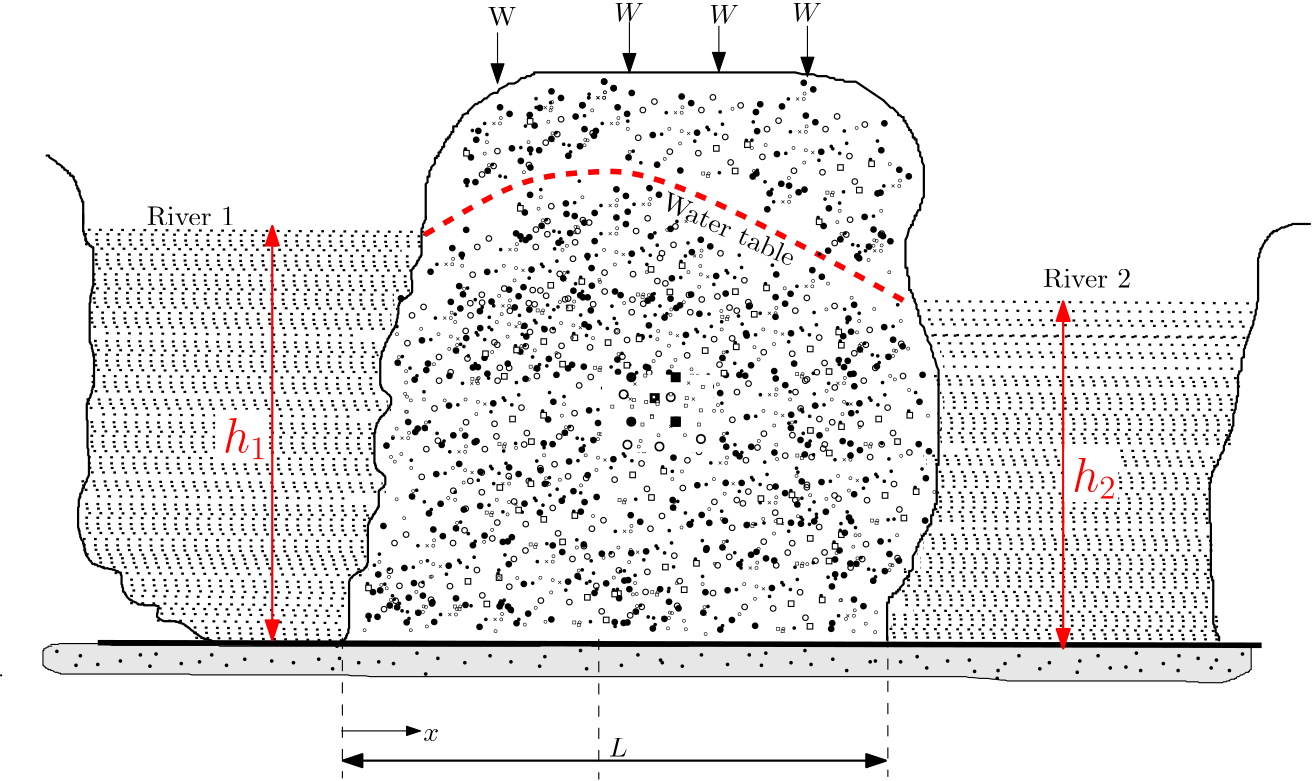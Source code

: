<?xml version="1.0"?>
<!DOCTYPE ipe SYSTEM "ipe.dtd">
<ipe version="70206" creator="Ipe 7.2.7">
<info created="D:20190924222711" modified="D:20190924231148"/>
<ipestyle name="basic">
<symbol name="arrow/arc(spx)">
<path stroke="sym-stroke" fill="sym-stroke" pen="sym-pen">
0 0 m
-1 0.333 l
-1 -0.333 l
h
</path>
</symbol>
<symbol name="arrow/farc(spx)">
<path stroke="sym-stroke" fill="white" pen="sym-pen">
0 0 m
-1 0.333 l
-1 -0.333 l
h
</path>
</symbol>
<symbol name="arrow/ptarc(spx)">
<path stroke="sym-stroke" fill="sym-stroke" pen="sym-pen">
0 0 m
-1 0.333 l
-0.8 0 l
-1 -0.333 l
h
</path>
</symbol>
<symbol name="arrow/fptarc(spx)">
<path stroke="sym-stroke" fill="white" pen="sym-pen">
0 0 m
-1 0.333 l
-0.8 0 l
-1 -0.333 l
h
</path>
</symbol>
<symbol name="mark/circle(sx)" transformations="translations">
<path fill="sym-stroke">
0.6 0 0 0.6 0 0 e
0.4 0 0 0.4 0 0 e
</path>
</symbol>
<symbol name="mark/disk(sx)" transformations="translations">
<path fill="sym-stroke">
0.6 0 0 0.6 0 0 e
</path>
</symbol>
<symbol name="mark/fdisk(sfx)" transformations="translations">
<group>
<path fill="sym-fill">
0.5 0 0 0.5 0 0 e
</path>
<path fill="sym-stroke" fillrule="eofill">
0.6 0 0 0.6 0 0 e
0.4 0 0 0.4 0 0 e
</path>
</group>
</symbol>
<symbol name="mark/box(sx)" transformations="translations">
<path fill="sym-stroke" fillrule="eofill">
-0.6 -0.6 m
0.6 -0.6 l
0.6 0.6 l
-0.6 0.6 l
h
-0.4 -0.4 m
0.4 -0.4 l
0.4 0.4 l
-0.4 0.4 l
h
</path>
</symbol>
<symbol name="mark/square(sx)" transformations="translations">
<path fill="sym-stroke">
-0.6 -0.6 m
0.6 -0.6 l
0.6 0.6 l
-0.6 0.6 l
h
</path>
</symbol>
<symbol name="mark/fsquare(sfx)" transformations="translations">
<group>
<path fill="sym-fill">
-0.5 -0.5 m
0.5 -0.5 l
0.5 0.5 l
-0.5 0.5 l
h
</path>
<path fill="sym-stroke" fillrule="eofill">
-0.6 -0.6 m
0.6 -0.6 l
0.6 0.6 l
-0.6 0.6 l
h
-0.4 -0.4 m
0.4 -0.4 l
0.4 0.4 l
-0.4 0.4 l
h
</path>
</group>
</symbol>
<symbol name="mark/cross(sx)" transformations="translations">
<group>
<path fill="sym-stroke">
-0.43 -0.57 m
0.57 0.43 l
0.43 0.57 l
-0.57 -0.43 l
h
</path>
<path fill="sym-stroke">
-0.43 0.57 m
0.57 -0.43 l
0.43 -0.57 l
-0.57 0.43 l
h
</path>
</group>
</symbol>
<symbol name="arrow/fnormal(spx)">
<path stroke="sym-stroke" fill="white" pen="sym-pen">
0 0 m
-1 0.333 l
-1 -0.333 l
h
</path>
</symbol>
<symbol name="arrow/pointed(spx)">
<path stroke="sym-stroke" fill="sym-stroke" pen="sym-pen">
0 0 m
-1 0.333 l
-0.8 0 l
-1 -0.333 l
h
</path>
</symbol>
<symbol name="arrow/fpointed(spx)">
<path stroke="sym-stroke" fill="white" pen="sym-pen">
0 0 m
-1 0.333 l
-0.8 0 l
-1 -0.333 l
h
</path>
</symbol>
<symbol name="arrow/linear(spx)">
<path stroke="sym-stroke" pen="sym-pen">
-1 0.333 m
0 0 l
-1 -0.333 l
</path>
</symbol>
<symbol name="arrow/fdouble(spx)">
<path stroke="sym-stroke" fill="white" pen="sym-pen">
0 0 m
-1 0.333 l
-1 -0.333 l
h
-1 0 m
-2 0.333 l
-2 -0.333 l
h
</path>
</symbol>
<symbol name="arrow/double(spx)">
<path stroke="sym-stroke" fill="sym-stroke" pen="sym-pen">
0 0 m
-1 0.333 l
-1 -0.333 l
h
-1 0 m
-2 0.333 l
-2 -0.333 l
h
</path>
</symbol>
<pen name="heavier" value="0.8"/>
<pen name="fat" value="1.2"/>
<pen name="ultrafat" value="2"/>
<symbolsize name="large" value="5"/>
<symbolsize name="small" value="2"/>
<symbolsize name="tiny" value="1.1"/>
<arrowsize name="large" value="10"/>
<arrowsize name="small" value="5"/>
<arrowsize name="tiny" value="3"/>
<color name="red" value="1 0 0"/>
<color name="green" value="0 1 0"/>
<color name="blue" value="0 0 1"/>
<color name="yellow" value="1 1 0"/>
<color name="orange" value="1 0.647 0"/>
<color name="gold" value="1 0.843 0"/>
<color name="purple" value="0.627 0.125 0.941"/>
<color name="gray" value="0.745"/>
<color name="brown" value="0.647 0.165 0.165"/>
<color name="navy" value="0 0 0.502"/>
<color name="pink" value="1 0.753 0.796"/>
<color name="seagreen" value="0.18 0.545 0.341"/>
<color name="turquoise" value="0.251 0.878 0.816"/>
<color name="violet" value="0.933 0.51 0.933"/>
<color name="darkblue" value="0 0 0.545"/>
<color name="darkcyan" value="0 0.545 0.545"/>
<color name="darkgray" value="0.663"/>
<color name="darkgreen" value="0 0.392 0"/>
<color name="darkmagenta" value="0.545 0 0.545"/>
<color name="darkorange" value="1 0.549 0"/>
<color name="darkred" value="0.545 0 0"/>
<color name="lightblue" value="0.678 0.847 0.902"/>
<color name="lightcyan" value="0.878 1 1"/>
<color name="lightgray" value="0.827"/>
<color name="lightgreen" value="0.565 0.933 0.565"/>
<color name="lightyellow" value="1 1 0.878"/>
<dashstyle name="dashed" value="[4] 0"/>
<dashstyle name="dotted" value="[1 3] 0"/>
<dashstyle name="dash dotted" value="[4 2 1 2] 0"/>
<dashstyle name="dash dot dotted" value="[4 2 1 2 1 2] 0"/>
<textsize name="large" value="\large"/>
<textsize name="small" value="\small"/>
<textsize name="tiny" value="\tiny"/>
<textsize name="Large" value="\Large"/>
<textsize name="LARGE" value="\LARGE"/>
<textsize name="huge" value="\huge"/>
<textsize name="Huge" value="\Huge"/>
<textsize name="footnote" value="\footnotesize"/>
<textstyle name="center" begin="\begin{center}" end="\end{center}"/>
<textstyle name="itemize" begin="\begin{itemize}" end="\end{itemize}"/>
<textstyle name="item" begin="\begin{itemize}\item{}" end="\end{itemize}"/>
<gridsize name="4 pts" value="4"/>
<gridsize name="8 pts (~3 mm)" value="8"/>
<gridsize name="16 pts (~6 mm)" value="16"/>
<gridsize name="32 pts (~12 mm)" value="32"/>
<gridsize name="10 pts (~3.5 mm)" value="10"/>
<gridsize name="20 pts (~7 mm)" value="20"/>
<gridsize name="14 pts (~5 mm)" value="14"/>
<gridsize name="28 pts (~10 mm)" value="28"/>
<gridsize name="56 pts (~20 mm)" value="56"/>
<anglesize name="90 deg" value="90"/>
<anglesize name="60 deg" value="60"/>
<anglesize name="45 deg" value="45"/>
<anglesize name="30 deg" value="30"/>
<anglesize name="22.5 deg" value="22.5"/>
<opacity name="10%" value="0.1"/>
<opacity name="30%" value="0.3"/>
<opacity name="50%" value="0.5"/>
<opacity name="75%" value="0.75"/>
<tiling name="falling" angle="-60" step="4" width="1"/>
<tiling name="rising" angle="30" step="4" width="1"/>
</ipestyle>
<page>
<layer name="alpha"/>
<view layers="alpha" active="alpha"/>
<path layer="alpha" matrix="1 0 0 1 0 -16" stroke="black" pen="0.8" cap="1" join="1">
245.44 723.329 m
245.44 723.329 l
</path>
<path matrix="1 0 0 1 1.30469 -21.2168" stroke="black" dash="dotted" pen="heavier">
123.073 730.31 m
245.413 729.527 l
</path>
<path matrix="1 0 0 1 -0.00027756 -22.7823" stroke="black" dash="dotted" pen="heavier">
123.073 730.31 m
245.413 729.527 l
</path>
<path matrix="1 0 0 1 0.00014207 -24.8688" stroke="black" dash="dotted" pen="heavier">
123.073 730.31 m
245.413 729.527 l
</path>
<path matrix="1 0 0 1 0.260996 -26.434" stroke="black" dash="dotted" pen="heavier">
123.073 730.31 m
245.413 729.527 l
</path>
<path matrix="0.886345 0 0 0.98077 19.805 -13.9549" stroke="black" dash="dotted" pen="heavier">
123.073 730.31 m
245.413 729.527 l
</path>
<path matrix="0.934216 0 0 0.98077 11.8696 -16.0019" stroke="black" dash="dotted" pen="heavier">
123.073 730.31 m
245.413 729.527 l
</path>
<path matrix="0.934216 0 0 0.98077 11.87 -18.0483" stroke="black" dash="dotted" pen="heavier">
123.073 730.31 m
245.413 729.527 l
</path>
<path matrix="0.934216 0 0 0.98077 12.1137 -19.5833" stroke="black" dash="dotted" pen="heavier">
123.073 730.31 m
245.413 729.527 l
</path>
<path matrix="0.934216 0 0 0.98077 13.0884 -21.1183" stroke="black" dash="dotted" pen="heavier">
123.073 730.31 m
245.413 729.527 l
</path>
<path matrix="0.934216 0 0 0.98077 11.1384 -23.1652" stroke="black" pen="0.8" cap="1" join="1">
245.44 723.329 m
245.44 723.329 l
</path>
<path matrix="0.934216 0 0 0.98077 11.1384 -23.1652" stroke="black" dash="dotted" pen="heavier">
123.073 730.31 m
245.413 729.527 l
</path>
<path matrix="0.934216 0 0 0.98077 11.1388 -25.2116" stroke="black" dash="dotted" pen="heavier">
123.073 730.31 m
245.413 729.527 l
</path>
<path matrix="0.934216 0 0 0.98077 11.3825 -26.7467" stroke="black" dash="dotted" pen="heavier">
123.073 730.31 m
245.413 729.527 l
</path>
<path matrix="0.934216 0 0 0.98077 12.3573 -28.2817" stroke="black" dash="dotted" pen="heavier">
123.073 730.31 m
245.413 729.527 l
</path>
<path matrix="0.886345 0 0 0.98077 17.0298 -29.8171" stroke="black" dash="dotted" pen="heavier">
123.073 730.31 m
245.413 729.527 l
</path>
<path matrix="0.886345 0 0 0.98077 17.0302 -31.8635" stroke="black" dash="dotted" pen="heavier">
123.073 730.31 m
245.413 729.527 l
</path>
<path matrix="0.886345 0 0 0.98077 17.2614 -33.3986" stroke="black" dash="dotted" pen="heavier">
123.073 730.31 m
245.413 729.527 l
</path>
<path matrix="0.886345 0 0 0.98077 18.1862 -34.9336" stroke="black" dash="dotted" pen="heavier">
123.073 730.31 m
245.413 729.527 l
</path>
<path matrix="0.886345 0 0 0.98077 16.105 -36.9805" stroke="black" dash="dotted" pen="heavier">
123.073 730.31 m
245.413 729.527 l
</path>
<path matrix="0.886345 0 0 0.98077 16.1054 -39.0269" stroke="black" dash="dotted" pen="heavier">
123.073 730.31 m
245.413 729.527 l
</path>
<path matrix="0.886345 0 0 0.98077 16.3366 -40.562" stroke="black" dash="dotted" pen="heavier">
123.073 730.31 m
245.413 729.527 l
</path>
<path matrix="0.886345 0 0 0.98077 17.2614 -42.097" stroke="black" dash="dotted" pen="heavier">
123.073 730.31 m
245.413 729.527 l
</path>
<path matrix="0.834297 0 0 1.05128 23.9062 -96.4914" stroke="black" pen="0.8" cap="1" join="1">
245.44 723.329 m
245.44 723.329 l
</path>
<path matrix="0.739475 0 0 1.03106 39.838 -81.1301" stroke="black" dash="dotted" pen="heavier">
123.073 730.31 m
245.413 729.527 l
</path>
<path matrix="0.834297 0 0 1.05128 23.9066 -98.6849" stroke="black" dash="dotted" pen="heavier">
123.073 730.31 m
245.413 729.527 l
</path>
<path matrix="0.834297 0 0 1.05128 24.1242 -100.33" stroke="black" dash="dotted" pen="heavier">
123.073 730.31 m
245.413 729.527 l
</path>
<path matrix="0.834297 0 0 1.05128 24.9947 -101.976" stroke="black" dash="dotted" pen="heavier">
123.073 730.31 m
245.413 729.527 l
</path>
<path matrix="0.834297 0 0 1.05128 23.906 -103.621" stroke="black" dash="dotted" pen="heavier">
123.073 730.31 m
245.413 729.527 l
</path>
<path matrix="0.834297 0 0 1.05128 23.9063 -105.815" stroke="black" dash="dotted" pen="heavier">
123.073 730.31 m
245.413 729.527 l
</path>
<path matrix="0.834297 0 0 1.05128 24.124 -107.46" stroke="black" dash="dotted" pen="heavier">
123.073 730.31 m
245.413 729.527 l
</path>
<path matrix="0.834297 0 0 1.05128 24.9945 -109.106" stroke="black" dash="dotted" pen="heavier">
123.073 730.31 m
245.413 729.527 l
</path>
<path matrix="0.834297 0 0 1.05128 23.0355 -111.3" stroke="black" dash="dotted" pen="heavier">
123.073 730.31 m
245.413 729.527 l
</path>
<path matrix="0.834297 0 0 1.05128 23.0358 -113.493" stroke="black" dash="dotted" pen="heavier">
123.073 730.31 m
245.413 729.527 l
</path>
<path matrix="0.834297 0 0 1.05128 23.2535 -115.139" stroke="black" dash="dotted" pen="heavier">
123.073 730.31 m
245.413 729.527 l
</path>
<path matrix="0.834297 0 0 1.05128 24.124 -116.784" stroke="black" dash="dotted" pen="heavier">
123.073 730.31 m
245.413 729.527 l
</path>
<path matrix="0.886345 0 0 0.98077 14.8013 -68.2422" stroke="black" dash="dotted" pen="heavier">
123.073 730.31 m
245.413 729.527 l
</path>
<path matrix="0.886345 0 0 0.98077 15.0325 -69.7773" stroke="black" dash="dotted" pen="heavier">
123.073 730.31 m
245.413 729.527 l
</path>
<path matrix="0.886345 0 0 0.98077 15.9573 -71.3123" stroke="black" dash="dotted" pen="heavier">
123.073 730.31 m
245.413 729.527 l
</path>
<path matrix="0.834297 0 0 1.05128 22.6021 -125.707" stroke="black" pen="0.8" cap="1" join="1">
245.44 723.329 m
245.44 723.329 l
</path>
<path matrix="0.739475 0 0 1.03106 38.5339 -110.345" stroke="black" dash="dotted" pen="heavier">
123.073 730.31 m
245.413 729.527 l
</path>
<path matrix="0.834297 0 0 1.05128 22.6025 -127.9" stroke="black" dash="dotted" pen="heavier">
123.073 730.31 m
245.413 729.527 l
</path>
<path matrix="0.834297 0 0 1.05128 22.8201 -129.546" stroke="black" dash="dotted" pen="heavier">
123.073 730.31 m
245.413 729.527 l
</path>
<path matrix="0.834297 0 0 1.05128 23.6906 -131.191" stroke="black" dash="dotted" pen="heavier">
123.073 730.31 m
245.413 729.527 l
</path>
<path matrix="0.834297 0 0 1.05128 22.6019 -132.837" stroke="black" dash="dotted" pen="heavier">
123.073 730.31 m
245.413 729.527 l
</path>
<path matrix="0.834297 0 0 1.05128 22.6022 -135.03" stroke="black" dash="dotted" pen="heavier">
123.073 730.31 m
245.413 729.527 l
</path>
<path matrix="0.834297 0 0 1.05128 22.8199 -136.676" stroke="black" dash="dotted" pen="heavier">
123.073 730.31 m
245.413 729.527 l
</path>
<path matrix="0.834297 0 0 1.05128 23.6904 -138.321" stroke="black" dash="dotted" pen="heavier">
123.073 730.31 m
245.413 729.527 l
</path>
<path matrix="0.834297 0 0 1.05128 21.7314 -140.515" stroke="black" dash="dotted" pen="heavier">
123.073 730.31 m
245.413 729.527 l
</path>
<path matrix="0.834297 0 0 1.05128 21.7317 -142.709" stroke="black" dash="dotted" pen="heavier">
123.073 730.31 m
245.413 729.527 l
</path>
<path matrix="0.834297 0 0 1.05128 21.9494 -144.354" stroke="black" dash="dotted" pen="heavier">
123.073 730.31 m
245.413 729.527 l
</path>
<path matrix="0.834297 0 0 1.05128 22.8199 -145.999" stroke="black" dash="dotted" pen="heavier">
123.073 730.31 m
245.413 729.527 l
</path>
<path matrix="0.886345 0 0 0.98077 12.9753 -97.7187" stroke="black" dash="dotted" pen="heavier">
123.073 730.31 m
245.413 729.527 l
</path>
<path matrix="0.886345 0 0 0.98077 13.2065 -99.2538" stroke="black" dash="dotted" pen="heavier">
123.073 730.31 m
245.413 729.527 l
</path>
<path matrix="0.886345 0 0 0.98077 14.1313 -100.789" stroke="black" dash="dotted" pen="heavier">
123.073 730.31 m
245.413 729.527 l
</path>
<path matrix="0.834297 0 0 1.05128 20.7761 -155.183" stroke="black" pen="0.8" cap="1" join="1">
245.44 723.329 m
245.44 723.329 l
</path>
<path matrix="0.739475 0 0 1.03106 36.7079 -139.822" stroke="black" dash="dotted" pen="heavier">
123.073 730.31 m
245.413 729.527 l
</path>
<path matrix="0.834297 0 0 1.05128 20.7765 -157.377" stroke="black" dash="dotted" pen="heavier">
123.073 730.31 m
245.413 729.527 l
</path>
<path matrix="0.834297 0 0 1.05128 20.9941 -159.022" stroke="black" dash="dotted" pen="heavier">
123.073 730.31 m
245.413 729.527 l
</path>
<path matrix="0.834297 0 0 1.05128 21.8646 -160.667" stroke="black" dash="dotted" pen="heavier">
123.073 730.31 m
245.413 729.527 l
</path>
<path matrix="0.834297 0 0 1.05128 20.7759 -162.313" stroke="black" dash="dotted" pen="heavier">
123.073 730.31 m
245.413 729.527 l
</path>
<path matrix="0.834297 0 0 1.05128 20.7762 -164.507" stroke="black" dash="dotted" pen="heavier">
123.073 730.31 m
245.413 729.527 l
</path>
<path matrix="0.834297 0 0 1.05128 20.9939 -166.152" stroke="black" dash="dotted" pen="heavier">
123.073 730.31 m
245.413 729.527 l
</path>
<path matrix="0.834297 0 0 1.05128 21.8644 -167.798" stroke="black" dash="dotted" pen="heavier">
123.073 730.31 m
245.413 729.527 l
</path>
<path matrix="0.834297 0 0 1.05128 19.9054 -169.992" stroke="black" dash="dotted" pen="heavier">
123.073 730.31 m
245.413 729.527 l
</path>
<path matrix="0.834297 0 0 1.05128 19.9057 -172.185" stroke="black" dash="dotted" pen="heavier">
123.073 730.31 m
245.413 729.527 l
</path>
<path matrix="0.834297 0 0 1.05128 20.1234 -173.831" stroke="black" dash="dotted" pen="heavier">
123.073 730.31 m
245.413 729.527 l
</path>
<path matrix="0.834297 0 0 1.05128 20.9939 -175.476" stroke="black" dash="dotted" pen="heavier">
123.073 730.31 m
245.413 729.527 l
</path>
<path matrix="0.785437 0 0 1.03252 31.6549 -163.161" stroke="black" dash="dotted" pen="heavier">
123.073 730.31 m
245.413 729.527 l
</path>
<path matrix="0.785437 0 0 1.03252 31.8598 -164.777" stroke="black" dash="dotted" pen="heavier">
123.073 730.31 m
245.413 729.527 l
</path>
<path matrix="0.785437 0 0 1.03252 32.6793 -166.393" stroke="black" dash="dotted" pen="heavier">
123.073 730.31 m
245.413 729.527 l
</path>
<path matrix="0.739475 0 0 1.03106 42.9684 -167.472" stroke="black" dash="dotted" pen="heavier">
123.073 730.31 m
245.413 729.527 l
</path>
<path matrix="0.631332 0 0 1.24604 61.9026 -326.865" stroke="black" dash="dotted" pen="heavier">
123.073 730.31 m
245.413 729.527 l
</path>
<path matrix="0.631332 0 0 1.24604 62.0673 -328.815" stroke="black" dash="dotted" pen="heavier">
123.073 730.31 m
245.413 729.527 l
</path>
<path matrix="0.631332 0 0 1.24604 62.726 -330.766" stroke="black" dash="dotted" pen="heavier">
123.073 730.31 m
245.413 729.527 l
</path>
<path matrix="0.631332 0 0 1.24604 61.9022 -332.716" stroke="black" dash="dotted" pen="heavier">
123.073 730.31 m
245.413 729.527 l
</path>
<path matrix="0.631332 0 0 1.24604 61.9024 -335.316" stroke="black" dash="dotted" pen="heavier">
123.073 730.31 m
245.413 729.527 l
</path>
<path matrix="0.548809 0 0 1.19354 82.4055 -298.881" stroke="black" dash="dotted" pen="heavier">
123.073 730.31 m
245.413 729.527 l
</path>
<path matrix="0.548809 0 0 1.19354 82.9782 -300.749" stroke="black" dash="dotted" pen="heavier">
123.073 730.31 m
245.413 729.527 l
</path>
<path matrix="0.548809 0 0 1.19354 81.6895 -303.24" stroke="black" dash="dotted" pen="heavier">
123.073 730.31 m
245.413 729.527 l
</path>
<path matrix="0.442585 0 0 1.19354 108.008 -305.73" stroke="black" dash="dotted" pen="heavier">
123.073 730.31 m
245.413 729.527 l
</path>
<path matrix="0.442585 0 0 1.19354 108.123 -307.598" stroke="black" dash="dotted" pen="heavier">
123.073 730.31 m
245.413 729.527 l
</path>
<path matrix="0.442585 0 0 1.19354 108.585 -309.466" stroke="black" dash="dotted" pen="heavier">
123.073 730.31 m
245.413 729.527 l
</path>
<path matrix="1 0 0 1 0 -16" stroke="black" pen="heavier" cap="1" join="1">
122.68 730.772 m
122.68 724.511 l
122.941 724.511 l
122.941 723.468 l
123.202 723.207 l
123.202 722.946 l
123.463 722.946 l
123.463 721.903 l
123.724 721.903 l
123.724 720.859 l
123.985 720.859 l
123.985 720.599 l
124.245 720.599 l
124.245 720.338 l
124.506 720.077 l
124.767 720.077 l
124.767 719.816 l
125.028 719.555 l
125.028 719.294 l
125.55 719.294 l
125.55 719.033 l
125.811 718.773 l
126.332 718.773 l
126.332 704.686 l
126.071 704.686 l
126.071 703.904 l
125.811 703.643 l
125.811 702.339 l
125.55 702.078 l
125.55 701.295 l
125.289 701.295 l
125.289 698.948 l
125.028 698.687 l
125.028 684.601 l
125.289 684.601 l
125.289 684.079 l
125.811 683.557 l
125.811 682.253 l
126.071 681.992 l
126.071 681.21 l
126.332 680.949 l
126.332 679.644 l
126.593 679.384 l
126.593 668.949 l
126.332 668.949 l
126.332 668.689 l
126.071 668.428 l
126.071 667.645 l
125.811 667.384 l
125.811 666.341 l
125.55 666.08 l
125.55 665.558 l
125.289 665.558 l
125.289 664.776 l
124.767 664.254 l
124.767 663.732 l
124.506 663.732 l
124.506 663.211 l
124.245 663.211 l
124.245 662.428 l
123.985 662.428 l
123.985 656.689 l
124.245 656.428 l
124.245 646.516 l
124.506 646.255 l
124.506 643.907 l
124.767 643.647 l
124.767 636.604 l
124.506 636.343 l
124.506 636.082 l
123.985 635.299 l
123.985 634.517 l
123.463 633.995 l
122.941 632.691 l
122.941 632.169 l
122.68 632.169 l
122.419 631.908 l
122.419 631.126 l
122.159 630.865 l
122.159 630.343 l
121.898 630.082 l
121.637 630.082 l
121.637 628.778 l
121.376 628.778 l
121.376 628.256 l
121.115 627.995 l
121.115 625.387 l
120.854 625.126 l
120.854 617.822 l
121.115 617.561 l
121.115 616.779 l
121.376 616.779 l
121.376 615.735 l
121.637 615.214 l
121.637 614.431 l
121.898 614.17 l
121.898 613.909 l
122.159 613.388 l
122.68 612.866 l
122.68 612.083 l
122.941 612.083 l
122.941 611.04 l
123.202 610.779 l
123.202 609.475 l
123.463 609.214 l
123.463 608.692 l
123.724 608.692 l
123.724 607.91 l
123.985 607.91 l
123.985 607.649 l
124.767 606.605 l
124.767 606.345 l
125.289 605.823 l
125.55 605.823 l
125.55 605.562 l
126.071 604.779 l
126.854 604.779 l
126.854 604.519 l
127.637 604.519 l
127.897 604.258 l
127.897 603.997 l
128.68 603.997 l
129.723 603.475 l
130.245 603.475 l
130.245 603.214 l
131.549 603.214 l
132.071 602.953 l
132.854 602.953 l
133.375 602.693 l
133.897 602.693 l
134.68 602.171 l
135.201 602.171 l
135.201 601.91 l
135.462 601.91 l
135.723 601.649 l
136.245 601.649 l
136.245 600.867 l
136.506 600.606 l
136.506 597.475 l
136.766 597.215 l
136.766 596.432 l
137.027 596.171 l
137.027 594.867 l
137.288 594.867 l
137.288 594.606 l
137.549 594.606 l
137.81 594.345 l
137.81 593.824 l
138.071 593.824 l
138.071 593.563 l
138.332 593.302 l
138.332 593.041 l
139.375 591.998 l
139.636 591.998 l
139.636 591.737 l
140.158 591.737 l
140.418 591.476 l
140.418 591.215 l
140.94 591.215 l
141.462 590.954 l
141.723 590.954 l
142.244 590.432 l
142.505 590.432 l
142.505 590.172 l
144.592 590.172 l
144.592 589.911 l
148.766 589.911 l
149.027 589.65 l
149.809 589.65 l
149.809 588.867 l
149.548 588.606 l
149.548 587.302 l
149.287 587.041 l
149.287 585.737 l
150.07 585.215 l
150.07 584.955 l
150.331 584.955 l
151.113 584.433 l
151.374 584.433 l
151.635 584.172 l
156.07 584.172 l
156.07 583.911 l
157.113 583.911 l
157.113 583.65 l
157.896 583.65 l
157.896 583.389 l
158.417 583.389 l
158.678 583.129 l
158.939 583.129 l
159.461 582.607 l
159.722 582.607 l
159.722 582.346 l
159.982 582.346 l
160.243 582.085 l
160.504 582.085 l
160.504 581.824 l
160.765 581.824 l
161.808 580.781 l
162.069 580.781 l
162.591 580.259 l
162.591 579.998 l
163.113 579.998 l
163.113 579.737 l
163.374 579.737 l
163.634 579.477 l
163.895 579.477 l
163.895 579.216 l
164.156 579.216 l
164.678 578.694 l
164.939 578.694 l
165.2 578.433 l
165.2 578.172 l
165.982 578.172 l
165.982 577.911 l
166.504 577.911 l
166.504 577.651 l
167.547 577.651 l
168.069 577.39 l
168.591 577.39 l
169.373 576.868 l
169.895 576.868 l
170.417 576.607 l
176.938 576.607 l
176.938 576.346 l
177.981 576.346 l
178.242 576.085 l
183.198 576.085 l
183.72 575.825 l
195.459 575.825 l
196.502 575.564 l
214.762 575.564 l
214.762 575.825 l
215.023 576.085 l
215.283 576.085 l
215.544 576.346 l
215.805 576.346 l
215.805 576.607 l
216.066 576.868 l
216.066 577.129 l
216.588 577.129 l
216.588 577.39 l
216.849 577.39 l
216.849 577.911 l
217.109 577.911 l
217.109 578.172 l
217.37 578.172 l
217.37 578.955 l
217.631 578.955 l
217.631 579.477 l
218.153 579.998 l
218.153 581.303 l
218.414 581.563 l
218.414 598.519 l
218.675 598.78 l
218.675 599.301 l
219.196 599.823 l
219.457 599.823 l
219.457 600.084 l
220.24 600.867 l
220.501 600.867 l
221.022 601.388 l
221.283 601.388 l
221.283 601.649 l
221.544 601.649 l
221.544 601.91 l
222.587 601.91 l
222.587 602.432 l
223.37 602.432 l
223.892 602.953 l
223.892 603.214 l
224.152 603.214 l
224.152 603.475 l
224.413 603.475 l
224.413 603.736 l
224.674 603.736 l
224.674 604.258 l
224.935 604.258 l
224.935 605.04 l
225.196 605.301 l
225.196 618.866 l
225.457 619.126 l
225.457 619.648 l
225.718 619.648 l
225.718 620.17 l
225.978 620.431 l
225.978 620.691 l
226.239 620.952 l
226.5 620.952 l
226.5 621.474 l
226.761 621.474 l
226.761 621.735 l
227.022 621.996 l
227.022 622.517 l
227.283 622.517 l
227.283 622.778 l
227.544 622.778 l
227.544 623.039 l
227.804 623.039 l
227.804 623.561 l
228.065 623.561 l
228.065 623.822 l
228.587 624.604 l
228.587 624.865 l
228.848 624.865 l
228.848 625.387 l
229.109 625.387 l
229.109 631.126 l
229.37 631.387 l
229.63 631.387 l
229.63 631.647 l
229.891 631.908 l
230.152 631.908 l
230.674 632.43 l
230.935 632.43 l
230.935 632.952 l
231.456 633.473 l
231.456 636.082 l
231.196 636.343 l
231.196 636.604 l
230.935 636.604 l
230.674 636.864 l
230.674 637.125 l
230.413 637.125 l
230.413 637.386 l
230.152 637.647 l
229.891 637.647 l
229.63 637.908 l
229.37 637.908 l
229.37 638.169 l
229.109 638.169 l
229.109 638.43 l
228.587 638.43 l
228.587 638.951 l
228.326 638.951 l
228.326 639.212 l
228.065 639.212 l
228.065 640.256 l
227.804 640.256 l
227.804 641.038 l
227.544 641.038 l
227.544 651.994 l
227.804 651.994 l
227.804 653.298 l
228.065 653.559 l
228.065 654.342 l
228.326 654.342 l
228.326 655.385 l
228.587 655.646 l
228.848 655.646 l
228.848 655.907 l
229.109 656.168 l
229.109 656.689 l
229.37 656.95 l
229.63 656.95 l
229.63 657.472 l
229.891 657.733 l
230.152 657.733 l
230.152 657.994 l
230.674 658.254 l
230.935 658.254 l
230.935 658.776 l
231.196 658.776 l
231.196 659.037 l
231.456 659.037 l
231.717 659.298 l
231.717 659.559 l
232.239 660.08 l
232.239 660.341 l
232.5 660.602 l
232.5 660.863 l
232.761 660.863 l
233.022 661.124 l
233.022 661.646 l
233.282 661.906 l
233.282 662.167 l
233.543 662.167 l
233.543 664.776 l
233.022 665.298 l
233.022 665.558 l
232.5 665.819 l
231.456 666.863 l
230.413 667.384 l
230.413 667.906 l
230.152 667.906 l
230.152 668.428 l
229.891 668.428 l
229.891 669.21 l
229.63 669.21 l
229.63 678.601 l
229.891 678.601 l
229.891 679.384 l
230.152 679.384 l
230.152 681.21 l
230.413 681.21 l
230.413 681.47 l
230.674 681.47 l
230.674 681.731 l
230.935 681.731 l
230.935 682.775 l
231.196 682.775 l
231.196 683.036 l
231.456 683.036 l
231.456 684.34 l
231.717 684.601 l
231.978 684.601 l
231.978 684.862 l
232.239 685.122 l
232.239 685.905 l
232.5 685.905 l
232.761 686.166 l
232.761 686.688 l
233.022 686.688 l
233.022 686.948 l
233.543 687.47 l
233.543 687.992 l
233.804 688.253 l
233.804 688.514 l
234.065 688.514 l
234.065 689.035 l
234.326 689.035 l
234.326 689.296 l
234.587 689.296 l
234.587 689.557 l
234.848 689.818 l
234.848 690.339 l
235.108 690.339 l
235.108 690.6 l
235.369 690.861 l
235.369 691.905 l
235.63 691.905 l
235.63 692.948 l
235.891 693.209 l
235.891 694.513 l
236.152 694.774 l
236.152 697.904 l
236.413 697.904 l
236.413 698.687 l
236.673 698.687 l
236.673 699.209 l
236.934 699.209 l
236.934 699.469 l
237.456 699.469 l
237.456 699.73 l
237.717 699.991 l
237.978 699.991 l
237.978 700.252 l
238.499 700.252 l
238.499 700.513 l
239.021 700.513 l
239.021 700.774 l
239.282 700.774 l
239.282 701.034 l
239.543 701.295 l
239.804 701.295 l
240.325 701.817 l
240.586 701.817 l
240.586 702.078 l
241.108 702.6 l
241.108 706.773 l
240.847 707.295 l
240.847 710.425 l
241.369 711.208 l
241.63 711.208 l
241.63 711.73 l
242.412 712.251 l
242.412 712.512 l
242.673 712.512 l
242.673 713.034 l
242.934 713.034 l
242.934 713.816 l
243.195 713.816 l
243.195 714.077 l
243.456 714.077 l
243.456 714.338 l
243.717 714.599 l
243.717 715.121 l
243.977 715.121 l
244.238 715.381 l
244.238 715.903 l
244.499 715.903 l
244.499 725.555 l
244.76 725.555 l
244.76 725.816 l
245.021 725.816 l
245.021 727.12 l
245.543 727.642 l
245.543 728.163 l
246.064 728.946 l
246.064 729.728 l
</path>
<path matrix="1 0 0 1 0 -16" stroke="black" pen="0.8" cap="1" join="1">
126.596 668.612 m
126.596 668.612 l
</path>
<path matrix="-0.960543 0 0 -0.972222 924.814 1269.2" stroke="black" cap="1" join="1">
531.64 699.993 m
531.64 699.993 l
</path>
<path matrix="-0.960543 0 0 -0.972222 649.464 1269.61" stroke="black" cap="1" join="1">
245.44 723.329 m
245.44 723.329 l
</path>
<path matrix="-0.960543 0 0 -0.972222 649.464 1269.61" stroke="black" dash="dotted" pen="heavier">
123.073 730.31 m
245.413 729.527 l
</path>
<path matrix="-0.960543 0 0 -0.972222 649.463 1271.64" stroke="black" dash="dotted" pen="heavier">
123.073 730.31 m
245.413 729.527 l
</path>
<path matrix="-0.960543 0 0 -0.972222 649.213 1273.16" stroke="black" dash="dotted" pen="heavier">
123.073 730.31 m
245.413 729.527 l
</path>
<path matrix="-0.960543 0 0 -0.972222 648.211 1274.68" stroke="black" dash="dotted" pen="heavier">
123.073 730.31 m
245.413 729.527 l
</path>
<path matrix="-0.960543 0 0 -0.972222 649.464 1276.21" stroke="black" dash="dotted" pen="heavier">
123.073 730.31 m
245.413 729.527 l
</path>
<path matrix="-0.960543 0 0 -0.972222 649.464 1278.23" stroke="black" dash="dotted" pen="heavier">
123.073 730.31 m
245.413 729.527 l
</path>
<path matrix="-0.960543 0 0 -0.972222 649.213 1279.76" stroke="black" dash="dotted" pen="heavier">
123.073 730.31 m
245.413 729.527 l
</path>
<path matrix="-0.851372 0 0 -0.953526 630.44 1267.62" stroke="black" dash="dotted" pen="heavier">
123.073 730.31 m
245.413 729.527 l
</path>
<path matrix="-0.897354 0 0 -0.953526 638.063 1269.61" stroke="black" dash="dotted" pen="heavier">
123.073 730.31 m
245.413 729.527 l
</path>
<path matrix="-0.897354 0 0 -0.953526 638.062 1271.6" stroke="black" dash="dotted" pen="heavier">
123.073 730.31 m
245.413 729.527 l
</path>
<path matrix="-0.897354 0 0 -0.953526 637.828 1273.1" stroke="black" dash="dotted" pen="heavier">
123.073 730.31 m
245.413 729.527 l
</path>
<path matrix="-0.897354 0 0 -0.953526 636.892 1274.59" stroke="black" dash="dotted" pen="heavier">
123.073 730.31 m
245.413 729.527 l
</path>
<path matrix="-0.897354 0 0 -0.953526 638.765 1276.58" stroke="black" pen="0.8" cap="1" join="1">
245.44 723.329 m
245.44 723.329 l
</path>
<path matrix="-0.897354 0 0 -0.953526 638.765 1276.58" stroke="black" dash="dotted" pen="heavier">
123.073 730.31 m
245.413 729.527 l
</path>
<path matrix="-0.897354 0 0 -0.953526 638.765 1278.57" stroke="black" dash="dotted" pen="heavier">
123.073 730.31 m
245.413 729.527 l
</path>
<path matrix="-0.897354 0 0 -0.953526 638.53 1280.06" stroke="black" dash="dotted" pen="heavier">
123.073 730.31 m
245.413 729.527 l
</path>
<path matrix="-0.897354 0 0 -0.953526 637.594 1281.55" stroke="black" dash="dotted" pen="heavier">
123.073 730.31 m
245.413 729.527 l
</path>
<path matrix="-0.851372 0 0 -0.953526 633.106 1283.04" stroke="black" dash="dotted" pen="heavier">
123.073 730.31 m
245.413 729.527 l
</path>
<path matrix="-0.851372 0 0 -0.953526 633.106 1285.03" stroke="black" dash="dotted" pen="heavier">
123.073 730.31 m
245.413 729.527 l
</path>
<path matrix="-0.851372 0 0 -0.953526 632.884 1286.53" stroke="black" dash="dotted" pen="heavier">
123.073 730.31 m
245.413 729.527 l
</path>
<path matrix="-0.851372 0 0 -0.953526 631.995 1288.02" stroke="black" dash="dotted" pen="heavier">
123.073 730.31 m
245.413 729.527 l
</path>
<path matrix="-0.851372 0 0 -0.953526 633.994 1290.01" stroke="black" dash="dotted" pen="heavier">
123.073 730.31 m
245.413 729.527 l
</path>
<path matrix="-0.851372 0 0 -0.953526 633.994 1292" stroke="black" dash="dotted" pen="heavier">
123.073 730.31 m
245.413 729.527 l
</path>
<path matrix="-0.851372 0 0 -0.953526 633.772 1293.49" stroke="black" dash="dotted" pen="heavier">
123.073 730.31 m
245.413 729.527 l
</path>
<path matrix="-0.851372 0 0 -0.953526 632.884 1294.98" stroke="black" dash="dotted" pen="heavier">
123.073 730.31 m
245.413 729.527 l
</path>
<path matrix="-0.801378 0 0 -1.02208 626.501 1347.87" stroke="black" pen="0.8" cap="1" join="1">
245.44 723.329 m
245.44 723.329 l
</path>
<path matrix="-0.710297 0 0 -1.00242 611.198 1332.93" stroke="black" dash="dotted" pen="heavier">
123.073 730.31 m
245.413 729.527 l
</path>
<path matrix="-0.801378 0 0 -1.02208 626.501 1350" stroke="black" dash="dotted" pen="heavier">
123.073 730.31 m
245.413 729.527 l
</path>
<path matrix="-0.801378 0 0 -1.02208 626.291 1351.6" stroke="black" dash="dotted" pen="heavier">
123.073 730.31 m
245.413 729.527 l
</path>
<path matrix="-0.801378 0 0 -1.02208 625.455 1353.2" stroke="black" dash="dotted" pen="heavier">
123.073 730.31 m
245.413 729.527 l
</path>
<path matrix="-0.801378 0 0 -1.02208 626.501 1354.8" stroke="black" dash="dotted" pen="heavier">
123.073 730.31 m
245.413 729.527 l
</path>
<path matrix="-0.801378 0 0 -1.02208 626.501 1356.93" stroke="black" dash="dotted" pen="heavier">
123.073 730.31 m
245.413 729.527 l
</path>
<path matrix="-0.801378 0 0 -1.02208 626.292 1358.53" stroke="black" dash="dotted" pen="heavier">
123.073 730.31 m
245.413 729.527 l
</path>
<path matrix="-0.801378 0 0 -1.02208 625.456 1360.13" stroke="black" dash="dotted" pen="heavier">
123.073 730.31 m
245.413 729.527 l
</path>
<path matrix="-0.801378 0 0 -1.02208 627.337 1362.26" stroke="black" dash="dotted" pen="heavier">
123.073 730.31 m
245.413 729.527 l
</path>
<path matrix="-0.801378 0 0 -1.02208 627.337 1364.4" stroke="black" dash="dotted" pen="heavier">
123.073 730.31 m
245.413 729.527 l
</path>
<path matrix="-0.801378 0 0 -1.02208 627.128 1366" stroke="black" dash="dotted" pen="heavier">
123.073 730.31 m
245.413 729.527 l
</path>
<path matrix="-0.801378 0 0 -1.02208 626.292 1367.6" stroke="black" dash="dotted" pen="heavier">
123.073 730.31 m
245.413 729.527 l
</path>
<path matrix="-0.851372 0 0 -0.953526 635.247 1320.4" stroke="black" dash="dotted" pen="heavier">
123.073 730.31 m
245.413 729.527 l
</path>
<path matrix="-0.851372 0 0 -0.953526 635.024 1321.89" stroke="black" dash="dotted" pen="heavier">
123.073 730.31 m
245.413 729.527 l
</path>
<path matrix="-0.851372 0 0 -0.953526 634.136 1323.39" stroke="black" dash="dotted" pen="heavier">
123.073 730.31 m
245.413 729.527 l
</path>
<path matrix="-0.854251 0 0 -1.02208 641.002 1376.27" stroke="black" pen="0.8" cap="1" join="1">
245.44 723.329 m
245.44 723.329 l
</path>
<path matrix="-0.710297 0 0 -1.00242 612.45 1361.34" stroke="black" dash="dotted" pen="heavier">
123.073 730.31 m
245.413 729.527 l
</path>
<path matrix="-0.854251 0 0 -1.02208 641.001 1378.4" stroke="black" dash="dotted" pen="heavier">
123.073 730.31 m
245.413 729.527 l
</path>
<path matrix="-0.854251 0 0 -1.02208 640.779 1380" stroke="black" dash="dotted" pen="heavier">
123.073 730.31 m
245.413 729.527 l
</path>
<path matrix="-0.854251 0 0 -1.02208 639.887 1381.6" stroke="black" dash="dotted" pen="heavier">
123.073 730.31 m
245.413 729.527 l
</path>
<path matrix="-0.854251 0 0 -1.02208 641.002 1383.2" stroke="black" dash="dotted" pen="heavier">
123.073 730.31 m
245.413 729.527 l
</path>
<path matrix="-0.854251 0 0 -1.02208 641.002 1385.33" stroke="black" dash="dotted" pen="heavier">
123.073 730.31 m
245.413 729.527 l
</path>
<path matrix="-0.854251 0 0 -1.02208 640.779 1386.94" stroke="black" dash="dotted" pen="heavier">
123.073 730.31 m
245.413 729.527 l
</path>
<path matrix="-0.854251 0 0 -1.02208 639.888 1388.53" stroke="black" dash="dotted" pen="heavier">
123.073 730.31 m
245.413 729.527 l
</path>
<path matrix="-0.854251 0 0 -1.02208 641.893 1390.67" stroke="black" dash="dotted" pen="heavier">
123.073 730.31 m
245.413 729.527 l
</path>
<path matrix="-0.854251 0 0 -1.02208 641.893 1392.8" stroke="black" dash="dotted" pen="heavier">
123.073 730.31 m
245.413 729.527 l
</path>
<path matrix="-0.854251 0 0 -1.02208 641.67 1394.4" stroke="black" dash="dotted" pen="heavier">
123.073 730.31 m
245.413 729.527 l
</path>
<path matrix="-0.854251 0 0 -1.02208 640.779 1396" stroke="black" dash="dotted" pen="heavier">
123.073 730.31 m
245.413 729.527 l
</path>
<path matrix="-0.907543 0 0 -0.953526 650.859 1349.06" stroke="black" dash="dotted" pen="heavier">
123.073 730.31 m
245.413 729.527 l
</path>
<path matrix="-0.907543 0 0 -0.953526 650.622 1350.55" stroke="black" dash="dotted" pen="heavier">
123.073 730.31 m
245.413 729.527 l
</path>
<path matrix="-0.907543 0 0 -0.953526 649.675 1352.04" stroke="black" dash="dotted" pen="heavier">
123.073 730.31 m
245.413 729.527 l
</path>
<path matrix="-0.960543 0 0 -0.972222 649.464 1269.61" stroke="black" pen="0.8" cap="1" join="1">
126.596 668.612 m
126.596 668.612 l
</path>
<path matrix="1 0 0 1 0 -16" stroke="black" pen="heavier" cap="1" join="1">
531.64 577.26 m
531.64 578.534 l
531.215 578.959 l
531.215 579.383 l
530.366 580.233 l
530.366 581.507 l
529.941 581.931 l
529.941 582.781 l
529.516 583.205 l
529.516 598.919 l
529.092 598.919 l
529.092 600.193 l
528.667 600.193 l
528.667 619.303 l
528.242 619.728 l
528.242 633.743 l
528.667 634.167 l
528.667 635.866 l
529.092 636.291 l
529.092 637.989 l
529.516 637.989 l
529.516 638.414 l
529.941 638.839 l
529.941 639.688 l
530.366 639.688 l
530.366 640.113 l
530.79 640.113 l
530.79 640.538 l
531.215 640.538 l
531.215 642.236 l
531.64 642.236 l
532.064 642.661 l
532.064 643.935 l
532.489 644.36 l
532.489 644.784 l
532.914 644.784 l
532.914 645.209 l
533.339 645.634 l
533.339 647.332 l
533.763 647.757 l
533.763 648.607 l
534.188 648.607 l
534.188 649.456 l
534.613 649.456 l
534.613 650.305 l
535.037 650.305 l
535.037 650.73 l
535.462 650.73 l
535.462 651.579 l
535.887 652.004 l
535.887 652.853 l
536.311 652.853 l
536.311 654.127 l
536.736 654.552 l
536.736 658.799 l
537.161 659.224 l
537.161 660.073 l
537.585 660.498 l
537.585 662.621 l
538.01 663.046 l
538.01 665.169 l
538.435 665.169 l
538.435 672.813 l
538.859 673.238 l
538.859 674.087 l
539.284 674.087 l
539.709 674.512 l
539.709 678.759 l
540.133 679.184 l
540.558 679.184 l
540.558 682.156 l
540.983 682.581 l
540.983 683.43 l
541.407 683.855 l
541.407 684.705 l
541.832 685.129 l
541.832 686.403 l
542.257 686.403 l
542.257 687.253 l
542.682 687.677 l
542.682 688.527 l
543.106 688.951 l
543.106 689.801 l
543.531 689.801 l
543.531 690.225 l
543.956 691.075 l
543.956 692.349 l
544.38 692.773 l
544.38 694.048 l
544.805 694.472 l
544.805 696.171 l
545.23 696.596 l
545.23 698.719 l
545.654 699.568 l
545.654 714.857 l
546.079 715.282 l
546.079 716.556 l
546.504 716.98 l
546.504 718.254 l
546.928 718.254 l
546.928 718.679 l
547.353 719.104 l
547.353 719.528 l
548.202 720.803 l
548.202 721.227 l
548.627 721.227 l
549.052 721.652 l
549.052 722.501 l
549.476 722.501 l
549.901 722.926 l
549.901 723.351 l
550.326 723.775 l
550.751 723.775 l
550.751 724.2 l
551.175 724.2 l
551.175 724.625 l
552.449 724.625 l
552.449 725.049 l
552.874 725.049 l
554.148 725.899 l
554.997 725.899 l
555.847 726.323 l
556.271 726.323 l
556.696 726.748 l
557.545 726.748 l
557.97 727.173 l
564.34 727.173 l
</path>
<path matrix="1 0 0 1 0.873045 -16" stroke="black" pen="heavier" cap="1" join="1">
121.821 727.173 m
121.821 735.242 l
121.396 735.242 l
121.396 736.091 l
120.972 736.516 l
120.972 736.94 l
120.547 737.79 l
120.547 739.064 l
120.122 739.064 l
120.122 739.913 l
119.698 739.913 l
119.698 740.763 l
119.273 741.187 l
119.273 742.461 l
118.848 742.461 l
118.848 742.886 l
118.424 743.311 l
118.424 744.16 l
117.999 744.16 l
117.999 744.585 l
117.15 744.585 l
117.15 745.434 l
116.3 745.434 l
116.3 746.283 l
115.876 746.283 l
115.451 746.708 l
115.026 746.708 l
115.026 747.133 l
114.602 747.558 l
114.177 747.558 l
114.177 747.982 l
112.903 748.832 l
112.478 748.832 l
112.053 749.681 l
109.93 750.955 l
109.505 751.38 l
109.505 751.804 l
108.656 751.804 l
</path>
<path matrix="0.994442 0 0 1.00656 2.39354 -19.7864" stroke="black" pen="heavier" cap="1" join="1">
411.995 577.452 m
411.995 590.76 l
412.66 590.76 l
412.66 592.757 l
413.991 592.757 l
413.991 594.087 l
415.322 594.087 l
415.322 594.753 l
415.987 594.753 l
415.987 595.418 l
416.652 595.418 l
416.652 596.084 l
417.983 597.415 l
417.983 598.745 l
418.649 599.411 l
419.314 599.411 l
419.314 600.076 l
419.98 600.076 l
419.98 602.072 l
420.645 602.072 l
421.31 602.738 l
421.31 607.396 l
422.641 609.392 l
422.641 610.723 l
423.307 610.723 l
423.307 612.054 l
423.972 612.719 l
423.972 613.385 l
424.637 613.385 l
424.637 614.715 l
425.303 614.715 l
425.303 615.381 l
425.968 615.381 l
425.968 616.046 l
426.634 616.712 l
426.634 618.042 l
427.299 618.042 l
427.299 618.708 l
427.965 618.708 l
427.965 622.035 l
428.63 622.035 l
428.63 624.031 l
429.295 624.031 l
429.295 626.027 l
429.961 626.027 l
429.961 640.001 l
430.626 640.001 l
430.626 673.937 l
429.961 675.268 l
429.295 677.93 l
428.63 678.595 l
428.63 679.926 l
427.965 681.257 l
427.965 682.588 l
426.634 684.584 l
426.634 685.915 l
425.968 686.58 l
425.303 689.242 l
423.972 690.573 l
423.972 693.235 l
423.307 693.235 l
423.307 695.231 l
422.641 695.896 l
422.641 697.227 l
421.976 698.558 l
421.976 699.223 l
421.31 699.889 l
421.31 701.22 l
420.645 701.885 l
420.645 702.55 l
419.98 702.55 l
419.98 707.208 l
419.314 707.874 l
419.314 710.535 l
418.649 710.535 l
418.649 720.517 l
419.314 721.847 l
419.98 724.509 l
420.645 725.175 l
420.645 725.84 l
421.31 725.84 l
421.31 727.171 l
421.976 727.836 l
421.976 729.167 l
422.641 729.167 l
422.641 729.832 l
423.307 731.163 l
423.972 731.163 l
423.972 733.16 l
424.637 733.825 l
424.637 735.156 l
425.303 735.821 l
425.303 747.133 l
424.637 748.464 l
424.637 749.795 l
423.972 750.46 l
423.972 751.791 l
423.307 752.457 l
423.307 754.453 l
422.641 755.118 l
422.641 756.449 l
421.976 756.449 l
421.976 757.115 l
421.31 757.115 l
421.31 758.445 l
420.645 759.111 l
420.645 759.776 l
419.98 759.776 l
419.98 760.442 l
419.314 761.107 l
419.314 761.772 l
418.649 762.438 l
418.649 763.103 l
417.983 763.103 l
417.983 764.434 l
417.318 764.434 l
416.652 765.1 l
415.987 765.1 l
415.987 765.765 l
413.991 767.761 l
413.325 767.761 l
410.664 770.423 l
400.682 777.077 l
396.69 777.077 l
396.025 777.742 l
393.363 777.742 l
392.697 778.408 l
391.367 778.408 l
390.036 779.073 l
386.709 779.073 l
385.378 779.739 l
381.385 779.739 l
378.724 780.404 l
284.235 780.404 l
284.235 779.739 l
283.569 779.739 l
282.904 779.073 l
281.573 779.073 l
280.907 778.408 l
279.577 778.408 l
278.246 777.077 l
276.915 776.412 l
274.919 776.412 l
274.253 775.746 l
271.592 774.415 l
270.926 773.085 l
269.595 773.085 l
268.265 772.419 l
266.934 771.088 l
266.268 771.088 l
264.937 769.757 l
264.272 769.757 l
263.607 769.092 l
262.941 769.092 l
260.28 766.43 l
260.28 765.765 l
259.614 765.765 l
258.283 765.1 l
258.283 764.434 l
257.618 763.769 l
257.618 763.103 l
256.952 763.103 l
256.952 762.438 l
256.287 761.772 l
256.287 761.107 l
254.956 761.107 l
254.956 759.111 l
254.291 759.111 l
254.291 758.445 l
253.625 757.78 l
253.625 757.115 l
252.96 757.115 l
252.96 756.449 l
252.295 756.449 l
252.295 755.784 l
251.629 755.118 l
251.629 753.787 l
250.964 753.787 l
250.964 753.122 l
250.298 752.457 l
250.298 751.791 l
249.633 751.791 l
249.633 750.46 l
248.967 750.46 l
248.967 749.795 l
248.302 749.795 l
248.302 747.799 l
246.971 746.468 l
246.971 745.802 l
246.306 745.137 l
246.306 743.141 l
245.64 743.141 l
245.64 741.145 l
244.975 740.479 l
244.975 728.502 l
</path>
<path matrix="1 0 0 1 0 -16" stroke="red" dash="dashed" pen="ultrafat">
245.539 723.278 m
268.825 737.038
283.643 744.447
306.929 746.035
332.86 747.093
420.181 698.405
420.181 698.405 c
</path>
<path matrix="-0.854251 0 0 -1.02208 641.893 1405.49" stroke="black" dash="dotted" pen="heavier">
123.073 730.31 m
245.413 729.527 l
</path>
<path matrix="-0.854251 0 0 -1.02208 641.67 1409.22" stroke="black" dash="dotted" pen="heavier">
123.073 730.31 m
245.413 729.527 l
</path>
<path matrix="-0.854251 0 0 -1.02208 640.779 1410.82" stroke="black" dash="dotted" pen="heavier">
123.073 730.31 m
245.413 729.527 l
</path>
<path matrix="-0.907543 0 0 -0.953526 650.859 1363.88" stroke="black" dash="dotted" pen="heavier">
123.073 730.31 m
245.413 729.527 l
</path>
<path matrix="-0.907543 0 0 -0.953526 649.675 1366.86" stroke="black" dash="dotted" pen="heavier">
123.073 730.31 m
245.413 729.527 l
</path>
<path matrix="-0.928806 0 0 -1.11049 655.36 1481.17" stroke="black" dash="dotted" pen="heavier">
123.073 730.31 m
245.413 729.527 l
</path>
<path matrix="-0.928806 0 0 -1.11049 655.117 1485.23" stroke="black" dash="dotted" pen="heavier">
123.073 730.31 m
245.413 729.527 l
</path>
<path matrix="-0.928806 0 0 -1.11049 654.148 1486.96" stroke="black" dash="dotted" pen="heavier">
123.073 730.31 m
245.413 729.527 l
</path>
<path matrix="-0.986749 0 0 -1.03601 665.108 1435.96" stroke="black" dash="dotted" pen="heavier">
123.073 730.31 m
245.413 729.527 l
</path>
<path matrix="-0.986749 0 0 -1.03601 663.821 1439.2" stroke="black" dash="dotted" pen="heavier">
123.073 730.31 m
245.413 729.527 l
</path>
<path matrix="1 0 0 1 0 -16" stroke="black" pen="0.8" cap="1" join="1">
93.1445 564.689 m
93.1445 564.689 l
</path>
<path matrix="1 0 0 1 0 -16" stroke="black" fill="0.906" cap="1" join="1">
111.028 575.806 m
113.534 575.806 l
114.16 576.119 l
128.565 576.119 l
128.878 575.806 l
132.322 575.806 l
132.949 575.492 l
171.466 575.492 l
171.779 575.179 l
287.017 575.179 l
287.643 575.492 l
288.583 575.492 l
289.209 575.806 l
290.775 575.806 l
291.714 576.119 l
302.361 576.119 l
302.674 575.806 l
305.179 575.492 l
306.119 575.179 l
340.565 575.179 l
340.878 575.492 l
370.001 575.492 l
370.627 575.806 l
415.094 575.806 l
415.407 575.492 l
542.858 575.492 l
542.858 575.179 l
543.171 575.179 l
543.171 566.724 l
542.858 566.724 l
542.545 566.411 l
542.545 566.098 l
542.231 566.098 l
542.231 565.785 l
541.292 565.785 l
540.666 565.159 l
540.353 565.159 l
540.039 564.845 l
539.413 564.845 l
538.787 564.219 l
538.161 564.219 l
537.847 563.906 l
537.847 563.593 l
537.221 563.593 l
537.221 563.28 l
535.969 563.28 l
535.655 562.967 l
535.342 562.967 l
535.342 562.653 l
534.403 562.653 l
534.09 562.34 l
533.15 562.34 l
532.837 562.027 l
524.382 562.027 l
524.069 562.34 l
519.998 562.34 l
519.685 562.653 l
455.49 562.653 l
454.55 562.967 l
452.985 562.967 l
451.419 563.28 l
450.166 563.28 l
448.287 563.593 l
445.469 563.593 l
442.964 563.906 l
441.398 563.906 l
440.459 564.219 l
225.953 564.219 l
224.074 564.532 l
219.377 564.532 l
217.811 564.845 l
161.758 564.845 l
160.819 565.159 l
114.473 565.159 l
114.473 565.472 l
113.847 565.472 l
113.534 565.785 l
112.594 565.785 l
111.655 566.411 l
111.028 566.411 l
111.028 566.724 l
110.089 566.724 l
110.089 567.037 l
109.776 567.037 l
109.463 567.351 l
109.149 567.351 l
109.149 567.664 l
108.836 567.664 l
108.523 567.977 l
108.523 568.29 l
108.21 568.29 l
108.21 573.614 l
108.523 573.614 l
108.523 574.24 l
108.836 574.24 l
109.149 574.553 l
109.463 574.553 l
109.776 574.866 l
110.089 574.866 l
110.089 575.179 l
111.342 575.179 l
</path>
<path matrix="1 0 0 1 0 -16.6263" stroke="black" fill="white" pen="ultrafat">
127.938 577.058 m
546.929 576.119 l
</path>
<use matrix="1 0 0 1 0 -16" name="mark/disk(sx)" pos="121.675 571.735" size="tiny" stroke="black"/>
<use matrix="1 0 0 1 0 -16" name="mark/disk(sx)" pos="164.576 569.543" size="tiny" stroke="black"/>
<use matrix="1 0 0 1 0 -16" name="mark/disk(sx)" pos="207.478 570.482" size="tiny" stroke="black"/>
<use matrix="1 0 0 1 0 -16" name="mark/disk(sx)" pos="245.995 565.159" size="tiny" stroke="black"/>
<use matrix="1 0 0 1 0 -16" name="mark/disk(sx)" pos="269.167 571.735" size="tiny" stroke="black"/>
<use matrix="1 0 0 1 0 -16" name="mark/disk(sx)" pos="331.171 569.229" size="tiny" stroke="black"/>
<use matrix="1 0 0 1 0 -16" name="mark/disk(sx)" pos="397.558 566.411" size="tiny" stroke="black"/>
<use matrix="1 0 0 1 0 -16" name="mark/disk(sx)" pos="451.732 563.593" size="tiny" stroke="black"/>
<use matrix="1 0 0 1 0 -16" name="mark/disk(sx)" pos="470.521 569.229" size="tiny" stroke="black"/>
<use matrix="1 0 0 1 0 -16" name="mark/disk(sx)" pos="524.069 570.795" size="tiny" stroke="black"/>
<use matrix="1 0 0 1 0 -16" name="mark/disk(sx)" pos="488.057 571.735" size="tiny" stroke="black"/>
<use matrix="1 0 0 1 0 -16" name="mark/disk(sx)" pos="511.543 568.916" size="tiny" stroke="black"/>
<use matrix="1 0 0 1 0 -16" name="mark/disk(sx)" pos="498.078 567.664" size="tiny" stroke="black"/>
<use matrix="1 0 0 1 0 -16" name="mark/disk(sx)" pos="492.441 567.351" size="tiny" stroke="black"/>
<use matrix="1 0 0 1 0 -16" name="mark/disk(sx)" pos="433.883 569.856" size="tiny" stroke="black"/>
<use matrix="1 0 0 1 0 -16" name="mark/disk(sx)" pos="382.527 573.614" size="tiny" stroke="black"/>
<use matrix="1 0 0 1 0 -16" name="mark/disk(sx)" pos="368.435 572.674" size="tiny" stroke="black"/>
<use matrix="1 0 0 1 0 -16" name="mark/disk(sx)" pos="354.657 568.603" size="tiny" stroke="black"/>
<use matrix="1 0 0 1 0 -16" name="mark/disk(sx)" pos="301.735 573.614" size="tiny" stroke="black"/>
<use matrix="1 0 0 1 0 -16" name="mark/disk(sx)" pos="276.683 569.543" size="tiny" stroke="black"/>
<use matrix="1 0 0 1 0 -16" name="mark/disk(sx)" pos="214.054 575.179" size="tiny" stroke="black"/>
<use matrix="1 0 0 1 0 -16" name="mark/disk(sx)" pos="221.882 569.229" size="tiny" stroke="black"/>
<use matrix="1 0 0 1 0 -16" name="mark/disk(sx)" pos="190.568 569.856" size="tiny" stroke="black"/>
<use matrix="1 0 0 1 0 -16" name="mark/disk(sx)" pos="174.284 568.29" size="tiny" stroke="black"/>
<use matrix="1 0 0 1 0 -16" name="mark/disk(sx)" pos="148.919 572.361" size="tiny" stroke="black"/>
<use matrix="1 0 0 1 0 -16" name="mark/disk(sx)" pos="136.08 569.856" size="tiny" stroke="black"/>
<use matrix="1 0 0 1 0 -16" name="mark/disk(sx)" pos="120.11 568.29" size="tiny" stroke="black"/>
<use matrix="1 0 0 1 0 -16" name="mark/disk(sx)" pos="113.22 573.3" size="tiny" stroke="black"/>
<use matrix="1 0 0 1 0 -16" name="mark/disk(sx)" pos="143.282 572.048" size="tiny" stroke="black"/>
<use matrix="1 0 0 1 0 -16" name="mark/disk(sx)" pos="158 568.916" size="tiny" stroke="black"/>
<use matrix="1 0 0 1 0 -16" name="mark/disk(sx)" pos="287.017 567.977" size="tiny" stroke="black"/>
<use matrix="1 0 0 1 0 -16" name="mark/disk(sx)" pos="316.453 568.29" size="tiny" stroke="black"/>
<use matrix="1 0 0 1 0 -16" name="mark/disk(sx)" pos="330.544 570.169" size="tiny" stroke="black"/>
<use matrix="1 0 0 1 0 -16" name="mark/disk(sx)" pos="242.863 572.674" size="tiny" stroke="black"/>
<use matrix="1 0 0 1 0 -16" name="mark/disk(sx)" pos="229.085 569.543" size="tiny" stroke="black"/>
<use matrix="1 0 0 1 0 -16" name="mark/disk(sx)" pos="406.013 569.543" size="tiny" stroke="black"/>
<use matrix="1 0 0 1 0 -16" name="mark/disk(sx)" pos="454.55 568.916" size="tiny" stroke="black"/>
<use matrix="1 0 0 1 0 -16" name="mark/disk(sx)" pos="467.076 567.037" size="tiny" stroke="black"/>
<use matrix="1 0 0 1 0 -16" name="mark/disk(sx)" pos="481.481 569.856" size="tiny" stroke="black"/>
<use matrix="1 0 0 1 0 -16" name="mark/disk(sx)" pos="501.836 572.674" size="tiny" stroke="black"/>
<use matrix="1 0 0 1 0 -16" name="mark/disk(sx)" pos="535.342 566.411" size="tiny" stroke="black"/>
<use matrix="1 0 0 1 0 -16" name="mark/disk(sx)" pos="530.645 570.169" size="tiny" stroke="black"/>
<use matrix="1 0 0 1 0 -16" name="mark/disk(sx)" pos="416.973 569.543" size="tiny" stroke="black"/>
<use matrix="1 0 0 1 0 -16" name="mark/disk(sx)" pos="441.711 570.169" size="tiny" stroke="black"/>
<use matrix="1 0 0 1 0 -16" name="mark/disk(sx)" pos="452.045 566.411" size="tiny" stroke="black"/>
<use matrix="1 0 0 1 0 -16" name="mark/disk(sx)" pos="260.086 569.229" size="tiny" stroke="black"/>
<use matrix="1 0 0 1 0 -16" name="mark/disk(sx)" pos="303.927 567.037" size="tiny" stroke="black"/>
<use matrix="1 0 0 1 0 -16" name="mark/disk(sx)" pos="338.373 567.977" size="tiny" stroke="black"/>
<use matrix="1 0 0 1 0 -16" name="mark/disk(sx)" pos="366.869 568.29" size="tiny" stroke="black"/>
<use matrix="1 0 0 1 0 -16" name="mark/disk(sx)" pos="384.719 568.603" size="tiny" stroke="black"/>
<use matrix="1 0 0 1 0 -16" name="mark/disk(sx)" pos="392.547 570.482" size="tiny" stroke="black"/>
<use matrix="1 0 0 1 0 -16" name="mark/disk(sx)" pos="407.891 569.856" size="tiny" stroke="black"/>
<use matrix="1 0 0 1 0 -16" name="mark/disk(sx)" pos="516.867 566.411" size="tiny" stroke="black"/>
<use matrix="1 0 0 1 0 -16" name="mark/disk(sx)" pos="528.766 567.351" size="tiny" stroke="black"/>
<use matrix="1 0 0 1 0 -16" name="mark/disk(sx)" pos="540.039 572.361" size="tiny" stroke="black"/>
<use matrix="1 0 0 1 0 -16" name="mark/disk(sx)" pos="345.262 572.048" size="tiny" stroke="black"/>
<use matrix="1 0 0 1 0 -16" name="mark/disk(sx)" pos="362.485 572.048" size="tiny" stroke="black"/>
<use matrix="1 0 0 1 0 -16" name="mark/disk(sx)" pos="426.367 567.351" size="tiny" stroke="black"/>
<use matrix="1 0 0 1 0 -16" name="mark/disk(sx)" pos="422.923 571.421" size="tiny" stroke="black"/>
<use matrix="1 0 0 1 0 -16" name="mark/disk(sx)" pos="198.396 569.229" size="tiny" stroke="black"/>
<use matrix="1 0 0 1 0 -16" name="mark/disk(sx)" pos="180.86 570.482" size="tiny" stroke="black"/>
<use matrix="1 0 0 1 0 -16" name="mark/disk(sx)" pos="168.961 572.048" size="tiny" stroke="black"/>
<use matrix="1 0 0 1 0 -16" name="mark/disk(sx)" pos="146.727 567.977" size="tiny" stroke="black"/>
<use matrix="1 0 0 1 0 -16" name="mark/disk(sx)" pos="127.938 568.603" size="tiny" stroke="black"/>
<use matrix="1 0 0 1 0 -16" name="mark/disk(sx)" pos="288.896 571.421" size="tiny" stroke="black"/>
<use matrix="1 0 0 1 0 -16" name="mark/disk(sx)" pos="322.402 572.048" size="tiny" stroke="black"/>
<use matrix="1 0 0 1 0 -16" name="mark/disk(sx)" pos="443.59 566.098" size="tiny" stroke="black"/>
<use matrix="1 0 0 1 0 -16" name="mark/disk(sx)" pos="459.561 571.735" size="tiny" stroke="black"/>
<use matrix="1 0 0 1 0 -16" name="mark/disk(sx)" pos="480.542 565.785" size="tiny" stroke="black"/>
<use matrix="1 0 0 1 0 -16" name="mark/disk(sx)" pos="517.18 571.735" size="tiny" stroke="black"/>
<use matrix="1 0 0 1 0 -16" name="mark/disk(sx)" pos="503.401 566.411" size="tiny" stroke="black"/>
<use matrix="1 0 0 1 0 -16" name="mark/disk(sx)" pos="250.379 570.795" size="tiny" stroke="black"/>
<use matrix="1 0 0 1 0 -16" name="mark/disk(sx)" pos="234.408 568.916" size="tiny" stroke="black"/>
<use matrix="1 0 0 1 0 -16" name="mark/disk(sx)" pos="212.488 567.037" size="tiny" stroke="black"/>
<use matrix="1 0 0 1 0 -16" name="mark/disk(sx)" pos="214.993 570.795" size="tiny" stroke="black"/>
<use matrix="1 0 0 1 0 -16" name="mark/disk(sx)" pos="377.516 569.229" size="tiny" stroke="black"/>
<use matrix="1 0 0 1 -107.771 77.46" name="mark/circle(sx)" pos="379.526 590.222" size="small" stroke="black"/>
<use matrix="1 0 0 1 -107.771 77.46" name="mark/circle(sx)" pos="373.981 608.243" size="small" stroke="black"/>
<use matrix="1 0 0 1 -107.771 77.46" name="mark/circle(sx)" pos="405.032 606.857" size="small" stroke="black"/>
<use matrix="1 0 0 1 -107.771 77.46" name="mark/circle(sx)" pos="389.783 589.668" size="small" stroke="black"/>
<use matrix="1 0 0 1 -107.771 77.46" name="mark/circle(sx)" pos="369.822 605.193" size="small" stroke="black"/>
<use matrix="1 0 0 1 -107.771 77.46" name="mark/circle(sx)" pos="390.892 605.193" size="small" stroke="black"/>
<use matrix="1 0 0 1 -107.771 77.46" name="mark/circle(sx)" pos="399.487 595.49" size="small" stroke="black"/>
<use matrix="1 0 0 1 -107.771 77.46" name="mark/circle(sx)" pos="401.427 586.341" size="small" stroke="black"/>
<use matrix="1 0 0 1 -107.771 77.46" name="mark/circle(sx)" pos="368.159 595.213" size="small" stroke="black"/>
<use matrix="1 0 0 1 -107.771 77.46" name="mark/circle(sx)" pos="365.079 590.14" size="tiny" stroke="black"/>
<use matrix="1 0 0 1 -107.771 77.46" name="mark/circle(sx)" pos="377.693 587.612" size="tiny" stroke="black"/>
<use matrix="1 0 0 1 -107.771 77.46" name="mark/circle(sx)" pos="393.495 582.344" size="tiny" stroke="black"/>
<use matrix="1 0 0 1 -107.771 77.46" name="mark/circle(sx)" pos="414.011 592.602" size="tiny" stroke="black"/>
<use matrix="1 0 0 1 -107.771 77.46" name="mark/circle(sx)" pos="402.089 605.632" size="tiny" stroke="black"/>
<use matrix="1 0 0 1 -107.771 77.46" name="mark/circle(sx)" pos="384.069 606.187" size="tiny" stroke="black"/>
<use matrix="1 0 0 1 -107.771 77.46" name="mark/circle(sx)" pos="364.385 598.424" size="tiny" stroke="black"/>
<use matrix="1 0 0 1 -107.771 77.46" name="mark/circle(sx)" pos="379.356 598.424" size="tiny" stroke="black"/>
<use matrix="1 0 0 1 -107.771 77.46" name="mark/circle(sx)" pos="383.792 604.246" size="tiny" stroke="black"/>
<use matrix="1 0 0 1 -107.771 77.46" name="mark/circle(sx)" pos="383.237 593.157" size="tiny" stroke="black"/>
<use matrix="1 0 0 1 -107.771 77.46" name="mark/circle(sx)" pos="383.792 597.592" size="tiny" stroke="black"/>
<use matrix="1 0 0 1 -107.771 77.46" name="mark/disk(sx)" pos="366.326 590.384" size="tiny" stroke="black"/>
<use matrix="1 0 0 1 -107.771 77.46" name="mark/disk(sx)" pos="376.584 596.484" size="tiny" stroke="black"/>
<use matrix="1 0 0 1 -107.771 77.46" name="mark/disk(sx)" pos="397.654 604.523" size="tiny" stroke="black"/>
<use matrix="1 0 0 1 -107.771 77.46" name="mark/disk(sx)" pos="371.593 583.453" size="tiny" stroke="black"/>
<use matrix="1 0 0 1 -107.771 77.46" name="mark/disk(sx)" pos="397.376 582.622" size="tiny" stroke="black"/>
<use matrix="1 0 0 1 -107.771 77.46" name="mark/disk(sx)" pos="407.08 594.266" size="tiny" stroke="black"/>
<use matrix="1 0 0 1 -107.771 77.46" name="mark/disk(sx)" pos="409.575 600.919" size="tiny" stroke="black"/>
<use matrix="1 0 0 1 -107.771 77.46" name="mark/disk(sx)" pos="398.485 600.088" size="tiny" stroke="black"/>
<use matrix="1 0 0 1 -107.771 77.46" name="mark/disk(sx)" pos="388.505 593.988" size="tiny" stroke="black"/>
<use matrix="1 0 0 1 -107.771 77.46" name="mark/disk(sx)" pos="395.99 596.484" size="tiny" stroke="black"/>
<use matrix="1 0 0 1 -107.771 77.46" name="mark/disk(sx)" pos="393.495 598.147" size="tiny" stroke="black"/>
<use matrix="1 0 0 1 -107.771 77.46" name="mark/disk(sx)" pos="392.941 598.979" size="tiny" stroke="black"/>
<use matrix="1 0 0 1 -107.771 77.46" name="mark/disk(sx)" pos="378.247 604.246" size="tiny" stroke="black"/>
<use matrix="1 0 0 1 -107.771 77.46" name="mark/disk(sx)" pos="364.385 601.197" size="tiny" stroke="black"/>
<use matrix="1 0 0 1 -107.771 77.46" name="mark/disk(sx)" pos="369.098 586.226" size="tiny" stroke="black"/>
<use matrix="1 0 0 1 -107.771 77.46" name="mark/box(sx)" pos="391.554 582.344" size="tiny" stroke="black"/>
<use matrix="1 0 0 1 -107.771 77.46" name="mark/box(sx)" pos="393.218 581.513" size="tiny" stroke="black"/>
<use matrix="1 0 0 1 -107.771 77.46" name="mark/cross(sx)" pos="386.287 596.761" size="tiny" stroke="black"/>
<use matrix="1 0 0 1 -107.771 77.46" name="mark/cross(sx)" pos="365.217 587.612" size="tiny" stroke="black"/>
<use matrix="1 0 0 1 -107.771 77.46" name="mark/cross(sx)" pos="381.574 604.246" size="tiny" stroke="black"/>
<use matrix="1 0 0 1 -107.771 77.46" name="mark/disk(sx)" pos="364.662 588.166" size="small" stroke="black"/>
<use matrix="1 0 0 1 -107.771 77.46" name="mark/disk(sx)" pos="389.337 597.038" size="small" stroke="black"/>
<use matrix="1 0 0 1 -107.771 77.46" name="mark/disk(sx)" pos="370.762 582.067" size="small" stroke="black"/>
<use matrix="1 0 0 1 -107.771 77.46" name="mark/disk(sx)" pos="410.684 582.344" size="small" stroke="black"/>
<use matrix="1 0 0 1 -107.771 77.46" name="mark/disk(sx)" pos="410.961 597.592" size="small" stroke="black"/>
<use matrix="1 0 0 1 -107.771 77.46" name="mark/disk(sx)" pos="412.07 607.296" size="small" stroke="black"/>
<use matrix="1 0 0 1 -107.771 77.46" name="mark/disk(sx)" pos="383.792 610.068" size="small" stroke="black"/>
<use matrix="1 0 0 1 -84.27 59.321" name="mark/circle(sx)" pos="371.541 627.918" size="small" stroke="black"/>
<use matrix="1 0 0 1 -84.27 59.321" name="mark/disk(sx)" pos="363.715 625.832" size="small" stroke="black"/>
<use matrix="1 0 0 1 -84.27 59.321" name="mark/disk(sx)" pos="359.802 601.572" size="small" stroke="black"/>
<use matrix="1 0 0 1 -84.27 59.321" name="mark/disk(sx)" pos="351.455 603.659" size="small" stroke="black"/>
<use matrix="1 0 0 1 -84.27 59.321" name="mark/disk(sx)" pos="349.89 614.354" size="small" stroke="black"/>
<use matrix="1 0 0 1 -84.27 59.321" name="mark/disk(sx)" pos="342.325 629.484" size="small" stroke="black"/>
<use matrix="1 0 0 1 -84.27 59.321" name="mark/fsquare(sfx)" pos="372.767 609.528" size="small" stroke="black" fill="white"/>
<use matrix="1 0 0 1 -84.27 59.321" name="mark/fsquare(sfx)" pos="379.549 601.39" size="small" stroke="black" fill="white"/>
<use matrix="1 0 0 1 -84.27 59.321" name="mark/fsquare(sfx)" pos="383.957 610.885" size="small" stroke="black" fill="white"/>
<use matrix="1 0 0 1 -11.7715 45.46" name="mark/circle(sx)" pos="379.526 590.222" size="small" stroke="black"/>
<use matrix="1 0 0 1 -11.7715 45.46" name="mark/circle(sx)" pos="373.981 608.243" size="small" stroke="black"/>
<use matrix="1 0 0 1 -11.7715 45.46" name="mark/circle(sx)" pos="405.032 606.857" size="small" stroke="black"/>
<use matrix="1 0 0 1 -11.7715 45.46" name="mark/circle(sx)" pos="389.783 589.668" size="small" stroke="black"/>
<use matrix="1 0 0 1 -11.7715 45.46" name="mark/circle(sx)" pos="369.822 605.193" size="small" stroke="black"/>
<use matrix="1 0 0 1 -11.7715 45.46" name="mark/circle(sx)" pos="390.892 605.193" size="small" stroke="black"/>
<use matrix="1 0 0 1 -11.7715 45.46" name="mark/circle(sx)" pos="399.487 595.49" size="small" stroke="black"/>
<use matrix="1 0 0 1 -11.7715 45.46" name="mark/circle(sx)" pos="401.427 586.341" size="small" stroke="black"/>
<use matrix="1 0 0 1 -11.7715 45.46" name="mark/circle(sx)" pos="368.159 595.213" size="small" stroke="black"/>
<use matrix="1 0 0 1 -11.7715 45.46" name="mark/circle(sx)" pos="365.079 590.14" size="tiny" stroke="black"/>
<use matrix="1 0 0 1 -11.7715 45.46" name="mark/circle(sx)" pos="377.693 587.612" size="tiny" stroke="black"/>
<use matrix="1 0 0 1 -11.7715 45.46" name="mark/circle(sx)" pos="393.495 582.344" size="tiny" stroke="black"/>
<use matrix="1 0 0 1 -11.7715 45.46" name="mark/circle(sx)" pos="414.011 592.602" size="tiny" stroke="black"/>
<use matrix="1 0 0 1 -11.7715 45.46" name="mark/circle(sx)" pos="402.089 605.632" size="tiny" stroke="black"/>
<use matrix="1 0 0 1 -11.7715 45.46" name="mark/circle(sx)" pos="384.069 606.187" size="tiny" stroke="black"/>
<use matrix="1 0 0 1 -11.7715 45.46" name="mark/circle(sx)" pos="364.385 598.424" size="tiny" stroke="black"/>
<use matrix="1 0 0 1 -11.7715 45.46" name="mark/circle(sx)" pos="379.356 598.424" size="tiny" stroke="black"/>
<use matrix="1 0 0 1 -11.7715 45.46" name="mark/circle(sx)" pos="383.792 604.246" size="tiny" stroke="black"/>
<use matrix="1 0 0 1 -11.7715 45.46" name="mark/circle(sx)" pos="383.237 593.157" size="tiny" stroke="black"/>
<use matrix="1 0 0 1 -11.7715 45.46" name="mark/circle(sx)" pos="383.792 597.592" size="tiny" stroke="black"/>
<use matrix="1 0 0 1 -11.7715 45.46" name="mark/disk(sx)" pos="366.326 590.384" size="tiny" stroke="black"/>
<use matrix="1 0 0 1 -11.7715 45.46" name="mark/disk(sx)" pos="376.584 596.484" size="tiny" stroke="black"/>
<use matrix="1 0 0 1 -11.7715 45.46" name="mark/disk(sx)" pos="397.654 604.523" size="tiny" stroke="black"/>
<use matrix="1 0 0 1 -11.7715 45.46" name="mark/disk(sx)" pos="371.593 583.453" size="tiny" stroke="black"/>
<use matrix="1 0 0 1 -11.7715 45.46" name="mark/disk(sx)" pos="397.376 582.622" size="tiny" stroke="black"/>
<use matrix="1 0 0 1 -11.7715 45.46" name="mark/disk(sx)" pos="407.08 594.266" size="tiny" stroke="black"/>
<use matrix="1 0 0 1 -11.7715 45.46" name="mark/disk(sx)" pos="409.575 600.919" size="tiny" stroke="black"/>
<use matrix="1 0 0 1 -11.7715 45.46" name="mark/disk(sx)" pos="398.485 600.088" size="tiny" stroke="black"/>
<use matrix="1 0 0 1 -11.7715 45.46" name="mark/disk(sx)" pos="388.505 593.988" size="tiny" stroke="black"/>
<use matrix="1 0 0 1 -11.7715 45.46" name="mark/disk(sx)" pos="395.99 596.484" size="tiny" stroke="black"/>
<use matrix="1 0 0 1 -11.7715 45.46" name="mark/disk(sx)" pos="393.495 598.147" size="tiny" stroke="black"/>
<use matrix="1 0 0 1 -11.7715 45.46" name="mark/disk(sx)" pos="392.941 598.979" size="tiny" stroke="black"/>
<use matrix="1 0 0 1 -11.7715 45.46" name="mark/disk(sx)" pos="378.247 604.246" size="tiny" stroke="black"/>
<use matrix="1 0 0 1 -11.7715 45.46" name="mark/disk(sx)" pos="364.385 601.197" size="tiny" stroke="black"/>
<use matrix="1 0 0 1 -11.7715 45.46" name="mark/disk(sx)" pos="369.098 586.226" size="tiny" stroke="black"/>
<use matrix="1 0 0 1 -11.7715 45.46" name="mark/box(sx)" pos="391.554 582.344" size="tiny" stroke="black"/>
<use matrix="1 0 0 1 -11.7715 45.46" name="mark/box(sx)" pos="393.218 581.513" size="tiny" stroke="black"/>
<use matrix="1 0 0 1 -11.7715 45.46" name="mark/cross(sx)" pos="386.287 596.761" size="tiny" stroke="black"/>
<use matrix="1 0 0 1 -11.7715 45.46" name="mark/cross(sx)" pos="365.217 587.612" size="tiny" stroke="black"/>
<use matrix="1 0 0 1 -11.7715 45.46" name="mark/cross(sx)" pos="381.574 604.246" size="tiny" stroke="black"/>
<use matrix="1 0 0 1 -11.7715 45.46" name="mark/disk(sx)" pos="364.662 588.166" size="small" stroke="black"/>
<use matrix="1 0 0 1 -11.7715 45.46" name="mark/disk(sx)" pos="389.337 597.038" size="small" stroke="black"/>
<use matrix="1 0 0 1 -11.7715 45.46" name="mark/disk(sx)" pos="370.762 582.067" size="small" stroke="black"/>
<use matrix="1 0 0 1 -11.7715 45.46" name="mark/disk(sx)" pos="410.684 582.344" size="small" stroke="black"/>
<use matrix="1 0 0 1 -11.7715 45.46" name="mark/disk(sx)" pos="410.961 597.592" size="small" stroke="black"/>
<use matrix="1 0 0 1 -11.7715 45.46" name="mark/disk(sx)" pos="412.07 607.296" size="small" stroke="black"/>
<use matrix="1 0 0 1 -11.7715 45.46" name="mark/disk(sx)" pos="383.792 610.068" size="small" stroke="black"/>
<use matrix="1 0 0 1 11.73 27.321" name="mark/circle(sx)" pos="371.541 627.918" size="small" stroke="black"/>
<use matrix="1 0 0 1 11.73 27.321" name="mark/disk(sx)" pos="363.715 625.832" size="small" stroke="black"/>
<use matrix="1 0 0 1 11.73 27.321" name="mark/disk(sx)" pos="359.802 601.572" size="small" stroke="black"/>
<use matrix="1 0 0 1 11.73 27.321" name="mark/disk(sx)" pos="351.455 603.659" size="small" stroke="black"/>
<use matrix="1 0 0 1 11.73 27.321" name="mark/disk(sx)" pos="349.89 614.354" size="small" stroke="black"/>
<use matrix="1 0 0 1 11.73 27.321" name="mark/disk(sx)" pos="342.325 629.484" size="small" stroke="black"/>
<use matrix="1 0 0 1 11.73 27.321" name="mark/fsquare(sfx)" pos="372.767 609.528" size="small" stroke="black" fill="white"/>
<use matrix="1 0 0 1 11.73 27.321" name="mark/fsquare(sfx)" pos="379.549 601.39" size="small" stroke="black" fill="white"/>
<use matrix="1 0 0 1 11.73 27.321" name="mark/fsquare(sfx)" pos="383.957 610.885" size="small" stroke="black" fill="white"/>
<use matrix="1 0 0 1 -75.7715 29.46" name="mark/circle(sx)" pos="379.526 590.222" size="small" stroke="black"/>
<use matrix="1 0 0 1 -75.7715 29.46" name="mark/circle(sx)" pos="373.981 608.243" size="small" stroke="black"/>
<use matrix="1 0 0 1 -75.7715 29.46" name="mark/circle(sx)" pos="405.032 606.857" size="small" stroke="black"/>
<use matrix="1 0 0 1 -75.7715 29.46" name="mark/circle(sx)" pos="389.783 589.668" size="small" stroke="black"/>
<use matrix="1 0 0 1 -75.7715 29.46" name="mark/circle(sx)" pos="369.822 605.193" size="small" stroke="black"/>
<use matrix="1 0 0 1 -75.7715 29.46" name="mark/circle(sx)" pos="390.892 605.193" size="small" stroke="black"/>
<use matrix="1 0 0 1 -75.7715 29.46" name="mark/circle(sx)" pos="399.487 595.49" size="small" stroke="black"/>
<use matrix="1 0 0 1 -75.7715 29.46" name="mark/circle(sx)" pos="401.427 586.341" size="small" stroke="black"/>
<use matrix="1 0 0 1 -75.7715 29.46" name="mark/circle(sx)" pos="368.159 595.213" size="small" stroke="black"/>
<use matrix="1 0 0 1 -75.7715 29.46" name="mark/circle(sx)" pos="365.079 590.14" size="tiny" stroke="black"/>
<use matrix="1 0 0 1 -75.7715 29.46" name="mark/circle(sx)" pos="377.693 587.612" size="tiny" stroke="black"/>
<use matrix="1 0 0 1 -75.7715 29.46" name="mark/circle(sx)" pos="393.495 582.344" size="tiny" stroke="black"/>
<use matrix="1 0 0 1 -75.7715 29.46" name="mark/circle(sx)" pos="414.011 592.602" size="tiny" stroke="black"/>
<use matrix="1 0 0 1 -75.7715 29.46" name="mark/circle(sx)" pos="402.089 605.632" size="tiny" stroke="black"/>
<use matrix="1 0 0 1 -75.7715 29.46" name="mark/circle(sx)" pos="384.069 606.187" size="tiny" stroke="black"/>
<use matrix="1 0 0 1 -75.7715 29.46" name="mark/circle(sx)" pos="364.385 598.424" size="tiny" stroke="black"/>
<use matrix="1 0 0 1 -75.7715 29.46" name="mark/circle(sx)" pos="379.356 598.424" size="tiny" stroke="black"/>
<use matrix="1 0 0 1 -75.7715 29.46" name="mark/circle(sx)" pos="383.792 604.246" size="tiny" stroke="black"/>
<use matrix="1 0 0 1 -75.7715 29.46" name="mark/circle(sx)" pos="383.237 593.157" size="tiny" stroke="black"/>
<use matrix="1 0 0 1 -75.7715 29.46" name="mark/circle(sx)" pos="383.792 597.592" size="tiny" stroke="black"/>
<use matrix="1 0 0 1 -75.7715 29.46" name="mark/disk(sx)" pos="366.326 590.384" size="tiny" stroke="black"/>
<use matrix="1 0 0 1 -75.7715 29.46" name="mark/disk(sx)" pos="376.584 596.484" size="tiny" stroke="black"/>
<use matrix="1 0 0 1 -75.7715 29.46" name="mark/disk(sx)" pos="397.654 604.523" size="tiny" stroke="black"/>
<use matrix="1 0 0 1 -75.7715 29.46" name="mark/disk(sx)" pos="371.593 583.453" size="tiny" stroke="black"/>
<use matrix="1 0 0 1 -75.7715 29.46" name="mark/disk(sx)" pos="397.376 582.622" size="tiny" stroke="black"/>
<use matrix="1 0 0 1 -75.7715 29.46" name="mark/disk(sx)" pos="407.08 594.266" size="tiny" stroke="black"/>
<use matrix="1 0 0 1 -75.7715 29.46" name="mark/disk(sx)" pos="409.575 600.919" size="tiny" stroke="black"/>
<use matrix="1 0 0 1 -75.7715 29.46" name="mark/disk(sx)" pos="398.485 600.088" size="tiny" stroke="black"/>
<use matrix="1 0 0 1 -75.7715 29.46" name="mark/disk(sx)" pos="388.505 593.988" size="tiny" stroke="black"/>
<use matrix="1 0 0 1 -75.7715 29.46" name="mark/disk(sx)" pos="395.99 596.484" size="tiny" stroke="black"/>
<use matrix="1 0 0 1 -75.7715 29.46" name="mark/disk(sx)" pos="393.495 598.147" size="tiny" stroke="black"/>
<use matrix="1 0 0 1 -75.7715 29.46" name="mark/disk(sx)" pos="392.941 598.979" size="tiny" stroke="black"/>
<use matrix="1 0 0 1 -75.7715 29.46" name="mark/disk(sx)" pos="378.247 604.246" size="tiny" stroke="black"/>
<use matrix="1 0 0 1 -75.7715 29.46" name="mark/disk(sx)" pos="364.385 601.197" size="tiny" stroke="black"/>
<use matrix="1 0 0 1 -75.7715 29.46" name="mark/disk(sx)" pos="369.098 586.226" size="tiny" stroke="black"/>
<use matrix="1 0 0 1 -75.7715 29.46" name="mark/box(sx)" pos="391.554 582.344" size="tiny" stroke="black"/>
<use matrix="1 0 0 1 -75.7715 29.46" name="mark/box(sx)" pos="393.218 581.513" size="tiny" stroke="black"/>
<use matrix="1 0 0 1 -75.7715 29.46" name="mark/cross(sx)" pos="386.287 596.761" size="tiny" stroke="black"/>
<use matrix="1 0 0 1 -75.7715 29.46" name="mark/cross(sx)" pos="365.217 587.612" size="tiny" stroke="black"/>
<use matrix="1 0 0 1 -75.7715 29.46" name="mark/cross(sx)" pos="381.574 604.246" size="tiny" stroke="black"/>
<use matrix="1 0 0 1 -75.7715 29.46" name="mark/disk(sx)" pos="364.662 588.166" size="small" stroke="black"/>
<use matrix="1 0 0 1 -75.7715 29.46" name="mark/disk(sx)" pos="389.337 597.038" size="small" stroke="black"/>
<use matrix="1 0 0 1 -75.7715 29.46" name="mark/disk(sx)" pos="370.762 582.067" size="small" stroke="black"/>
<use matrix="1 0 0 1 -75.7715 29.46" name="mark/disk(sx)" pos="410.684 582.344" size="small" stroke="black"/>
<use matrix="1 0 0 1 -75.7715 29.46" name="mark/disk(sx)" pos="410.961 597.592" size="small" stroke="black"/>
<use matrix="1 0 0 1 -75.7715 29.46" name="mark/disk(sx)" pos="412.07 607.296" size="small" stroke="black"/>
<use matrix="1 0 0 1 -75.7715 29.46" name="mark/disk(sx)" pos="383.792 610.068" size="small" stroke="black"/>
<use matrix="1 0 0 1 -52.27 11.321" name="mark/circle(sx)" pos="371.541 627.918" size="small" stroke="black"/>
<use matrix="1 0 0 1 -52.27 11.321" name="mark/disk(sx)" pos="363.715 625.832" size="small" stroke="black"/>
<use matrix="1 0 0 1 -52.27 11.321" name="mark/disk(sx)" pos="359.802 601.572" size="small" stroke="black"/>
<use matrix="1 0 0 1 -52.27 11.321" name="mark/disk(sx)" pos="351.455 603.659" size="small" stroke="black"/>
<use matrix="1 0 0 1 -52.27 11.321" name="mark/disk(sx)" pos="349.89 614.354" size="small" stroke="black"/>
<use matrix="1 0 0 1 -52.27 11.321" name="mark/disk(sx)" pos="342.325 629.484" size="small" stroke="black"/>
<use matrix="1 0 0 1 -52.27 11.321" name="mark/fsquare(sfx)" pos="372.767 609.528" size="small" stroke="black" fill="white"/>
<use matrix="1 0 0 1 -52.27 11.321" name="mark/fsquare(sfx)" pos="379.549 601.39" size="small" stroke="black" fill="white"/>
<use matrix="1 0 0 1 -52.27 11.321" name="mark/fsquare(sfx)" pos="383.957 610.885" size="small" stroke="black" fill="white"/>
<use matrix="1 0 0 1 -107.771 13.46" name="mark/circle(sx)" pos="379.526 590.222" size="small" stroke="black"/>
<use matrix="1 0 0 1 -107.771 13.46" name="mark/circle(sx)" pos="373.981 608.243" size="small" stroke="black"/>
<use matrix="1 0 0 1 -107.771 13.46" name="mark/circle(sx)" pos="405.032 606.857" size="small" stroke="black"/>
<use matrix="1 0 0 1 -107.771 13.46" name="mark/circle(sx)" pos="389.783 589.668" size="small" stroke="black"/>
<use matrix="1 0 0 1 -107.771 13.46" name="mark/circle(sx)" pos="369.822 605.193" size="small" stroke="black"/>
<use matrix="1 0 0 1 -107.771 13.46" name="mark/circle(sx)" pos="390.892 605.193" size="small" stroke="black"/>
<use matrix="1 0 0 1 -107.771 13.46" name="mark/circle(sx)" pos="399.487 595.49" size="small" stroke="black"/>
<use matrix="1 0 0 1 -107.771 13.46" name="mark/circle(sx)" pos="401.427 586.341" size="small" stroke="black"/>
<use matrix="1 0 0 1 -107.771 13.46" name="mark/circle(sx)" pos="368.159 595.213" size="small" stroke="black"/>
<use matrix="1 0 0 1 -107.771 13.46" name="mark/circle(sx)" pos="365.079 590.14" size="tiny" stroke="black"/>
<use matrix="1 0 0 1 -107.771 13.46" name="mark/circle(sx)" pos="377.693 587.612" size="tiny" stroke="black"/>
<use matrix="1 0 0 1 -107.771 13.46" name="mark/circle(sx)" pos="393.495 582.344" size="tiny" stroke="black"/>
<use matrix="1 0 0 1 -107.771 13.46" name="mark/circle(sx)" pos="414.011 592.602" size="tiny" stroke="black"/>
<use matrix="1 0 0 1 -107.771 13.46" name="mark/circle(sx)" pos="402.089 605.632" size="tiny" stroke="black"/>
<use matrix="1 0 0 1 -107.771 13.46" name="mark/circle(sx)" pos="384.069 606.187" size="tiny" stroke="black"/>
<use matrix="1 0 0 1 -107.771 13.46" name="mark/circle(sx)" pos="364.385 598.424" size="tiny" stroke="black"/>
<use matrix="1 0 0 1 -107.771 13.46" name="mark/circle(sx)" pos="379.356 598.424" size="tiny" stroke="black"/>
<use matrix="1 0 0 1 -107.771 13.46" name="mark/circle(sx)" pos="383.792 604.246" size="tiny" stroke="black"/>
<use matrix="1 0 0 1 -107.771 13.46" name="mark/circle(sx)" pos="383.237 593.157" size="tiny" stroke="black"/>
<use matrix="1 0 0 1 -107.771 13.46" name="mark/circle(sx)" pos="383.792 597.592" size="tiny" stroke="black"/>
<use matrix="1 0 0 1 -107.771 13.46" name="mark/disk(sx)" pos="366.326 590.384" size="tiny" stroke="black"/>
<use matrix="1 0 0 1 -107.771 13.46" name="mark/disk(sx)" pos="376.584 596.484" size="tiny" stroke="black"/>
<use matrix="1 0 0 1 -107.771 13.46" name="mark/disk(sx)" pos="397.654 604.523" size="tiny" stroke="black"/>
<use matrix="1 0 0 1 -107.771 13.46" name="mark/disk(sx)" pos="371.593 583.453" size="tiny" stroke="black"/>
<use matrix="1 0 0 1 -107.771 13.46" name="mark/disk(sx)" pos="397.376 582.622" size="tiny" stroke="black"/>
<use matrix="1 0 0 1 -107.771 13.46" name="mark/disk(sx)" pos="407.08 594.266" size="tiny" stroke="black"/>
<use matrix="1 0 0 1 -107.771 13.46" name="mark/disk(sx)" pos="409.575 600.919" size="tiny" stroke="black"/>
<use matrix="1 0 0 1 -107.771 13.46" name="mark/disk(sx)" pos="398.485 600.088" size="tiny" stroke="black"/>
<use matrix="1 0 0 1 -107.771 13.46" name="mark/disk(sx)" pos="388.505 593.988" size="tiny" stroke="black"/>
<use matrix="1 0 0 1 -107.771 13.46" name="mark/disk(sx)" pos="395.99 596.484" size="tiny" stroke="black"/>
<use matrix="1 0 0 1 -107.771 13.46" name="mark/disk(sx)" pos="393.495 598.147" size="tiny" stroke="black"/>
<use matrix="1 0 0 1 -107.771 13.46" name="mark/disk(sx)" pos="392.941 598.979" size="tiny" stroke="black"/>
<use matrix="1 0 0 1 -107.771 13.46" name="mark/disk(sx)" pos="378.247 604.246" size="tiny" stroke="black"/>
<use matrix="1 0 0 1 -107.771 13.46" name="mark/disk(sx)" pos="364.385 601.197" size="tiny" stroke="black"/>
<use matrix="1 0 0 1 -107.771 13.46" name="mark/disk(sx)" pos="369.098 586.226" size="tiny" stroke="black"/>
<use matrix="1 0 0 1 -107.771 13.46" name="mark/box(sx)" pos="391.554 582.344" size="tiny" stroke="black"/>
<use matrix="1 0 0 1 -107.771 13.46" name="mark/box(sx)" pos="393.218 581.513" size="tiny" stroke="black"/>
<use matrix="1 0 0 1 -107.771 13.46" name="mark/cross(sx)" pos="386.287 596.761" size="tiny" stroke="black"/>
<use matrix="1 0 0 1 -107.771 13.46" name="mark/cross(sx)" pos="365.217 587.612" size="tiny" stroke="black"/>
<use matrix="1 0 0 1 -107.771 13.46" name="mark/cross(sx)" pos="381.574 604.246" size="tiny" stroke="black"/>
<use matrix="1 0 0 1 -107.771 13.46" name="mark/disk(sx)" pos="364.662 588.166" size="small" stroke="black"/>
<use matrix="1 0 0 1 -107.771 13.46" name="mark/disk(sx)" pos="389.337 597.038" size="small" stroke="black"/>
<use matrix="1 0 0 1 -107.771 13.46" name="mark/disk(sx)" pos="370.762 582.067" size="small" stroke="black"/>
<use matrix="1 0 0 1 -107.771 13.46" name="mark/disk(sx)" pos="410.684 582.344" size="small" stroke="black"/>
<use matrix="1 0 0 1 -107.771 13.46" name="mark/disk(sx)" pos="410.961 597.592" size="small" stroke="black"/>
<use matrix="1 0 0 1 -107.771 13.46" name="mark/disk(sx)" pos="412.07 607.296" size="small" stroke="black"/>
<use matrix="1 0 0 1 -107.771 13.46" name="mark/disk(sx)" pos="383.792 610.068" size="small" stroke="black"/>
<use matrix="1 0 0 1 -84.27 -4.679" name="mark/circle(sx)" pos="371.541 627.918" size="small" stroke="black"/>
<use matrix="1 0 0 1 -84.27 -4.679" name="mark/disk(sx)" pos="363.715 625.832" size="small" stroke="black"/>
<use matrix="1 0 0 1 -84.27 -4.679" name="mark/disk(sx)" pos="359.802 601.572" size="small" stroke="black"/>
<use matrix="1 0 0 1 -84.27 -4.679" name="mark/disk(sx)" pos="351.455 603.659" size="small" stroke="black"/>
<use matrix="1 0 0 1 -84.27 -4.679" name="mark/disk(sx)" pos="349.89 614.354" size="small" stroke="black"/>
<use matrix="1 0 0 1 -84.27 -4.679" name="mark/disk(sx)" pos="342.325 629.484" size="small" stroke="black"/>
<use matrix="1 0 0 1 -84.27 -4.679" name="mark/fsquare(sfx)" pos="372.767 609.528" size="small" stroke="black" fill="white"/>
<use matrix="1 0 0 1 -84.27 -4.679" name="mark/fsquare(sfx)" pos="379.549 601.39" size="small" stroke="black" fill="white"/>
<use matrix="1 0 0 1 -84.27 -4.679" name="mark/fsquare(sfx)" pos="383.957 610.885" size="small" stroke="black" fill="white"/>
<use matrix="1 0 0 1 -69.1458 103.437" name="mark/circle(sx)" pos="379.526 590.222" size="small" stroke="black"/>
<use matrix="1 0 0 1 -69.1458 103.437" name="mark/circle(sx)" pos="373.981 608.243" size="small" stroke="black"/>
<use matrix="1 0 0 1 -69.1458 103.437" name="mark/circle(sx)" pos="405.032 606.857" size="small" stroke="black"/>
<use matrix="1 0 0 1 -69.1458 103.437" name="mark/circle(sx)" pos="389.783 589.668" size="small" stroke="black"/>
<use matrix="1 0 0 1 -69.1458 103.437" name="mark/circle(sx)" pos="369.822 605.193" size="small" stroke="black"/>
<use matrix="1 0 0 1 -69.1458 103.437" name="mark/circle(sx)" pos="390.892 605.193" size="small" stroke="black"/>
<use matrix="1 0 0 1 -69.1458 103.437" name="mark/circle(sx)" pos="399.487 595.49" size="small" stroke="black"/>
<use matrix="1 0 0 1 -69.1458 103.437" name="mark/circle(sx)" pos="401.427 586.341" size="small" stroke="black"/>
<use matrix="1 0 0 1 -69.1458 103.437" name="mark/circle(sx)" pos="368.159 595.213" size="small" stroke="black"/>
<use matrix="1 0 0 1 -69.1458 103.437" name="mark/circle(sx)" pos="365.079 590.14" size="tiny" stroke="black"/>
<use matrix="1 0 0 1 -69.1458 103.437" name="mark/circle(sx)" pos="377.693 587.612" size="tiny" stroke="black"/>
<use matrix="1 0 0 1 -69.1458 103.437" name="mark/circle(sx)" pos="393.495 582.344" size="tiny" stroke="black"/>
<use matrix="1 0 0 1 -69.1458 103.437" name="mark/circle(sx)" pos="414.011 592.602" size="tiny" stroke="black"/>
<use matrix="1 0 0 1 -69.1458 103.437" name="mark/circle(sx)" pos="402.089 605.632" size="tiny" stroke="black"/>
<use matrix="1 0 0 1 -69.1458 103.437" name="mark/circle(sx)" pos="384.069 606.187" size="tiny" stroke="black"/>
<use matrix="1 0 0 1 -69.1458 103.437" name="mark/circle(sx)" pos="364.385 598.424" size="tiny" stroke="black"/>
<use matrix="1 0 0 1 -69.1458 103.437" name="mark/circle(sx)" pos="379.356 598.424" size="tiny" stroke="black"/>
<use matrix="1 0 0 1 -69.1458 103.437" name="mark/circle(sx)" pos="383.792 604.246" size="tiny" stroke="black"/>
<use matrix="1 0 0 1 -69.1458 103.437" name="mark/circle(sx)" pos="383.237 593.157" size="tiny" stroke="black"/>
<use matrix="1 0 0 1 -69.1458 103.437" name="mark/circle(sx)" pos="383.792 597.592" size="tiny" stroke="black"/>
<use matrix="1 0 0 1 -69.1458 103.437" name="mark/disk(sx)" pos="366.326 590.384" size="tiny" stroke="black"/>
<use matrix="1 0 0 1 -69.1458 103.437" name="mark/disk(sx)" pos="376.584 596.484" size="tiny" stroke="black"/>
<use matrix="1 0 0 1 -69.1458 103.437" name="mark/disk(sx)" pos="397.654 604.523" size="tiny" stroke="black"/>
<use matrix="1 0 0 1 -69.1458 103.437" name="mark/disk(sx)" pos="371.593 583.453" size="tiny" stroke="black"/>
<use matrix="1 0 0 1 -69.1458 103.437" name="mark/disk(sx)" pos="397.376 582.622" size="tiny" stroke="black"/>
<use matrix="1 0 0 1 -69.1458 103.437" name="mark/disk(sx)" pos="407.08 594.266" size="tiny" stroke="black"/>
<use matrix="1 0 0 1 -69.1458 103.437" name="mark/disk(sx)" pos="409.575 600.919" size="tiny" stroke="black"/>
<use matrix="1 0 0 1 -69.1458 103.437" name="mark/disk(sx)" pos="398.485 600.088" size="tiny" stroke="black"/>
<use matrix="1 0 0 1 -69.1458 103.437" name="mark/disk(sx)" pos="388.505 593.988" size="tiny" stroke="black"/>
<use matrix="1 0 0 1 -69.1458 103.437" name="mark/disk(sx)" pos="395.99 596.484" size="tiny" stroke="black"/>
<use matrix="1 0 0 1 -69.1458 103.437" name="mark/disk(sx)" pos="393.495 598.147" size="tiny" stroke="black"/>
<use matrix="1 0 0 1 -69.1458 103.437" name="mark/disk(sx)" pos="392.941 598.979" size="tiny" stroke="black"/>
<use matrix="1 0 0 1 -69.1458 103.437" name="mark/disk(sx)" pos="378.247 604.246" size="tiny" stroke="black"/>
<use matrix="1 0 0 1 -69.1458 103.437" name="mark/disk(sx)" pos="364.385 601.197" size="tiny" stroke="black"/>
<use matrix="1 0 0 1 -69.1458 103.437" name="mark/disk(sx)" pos="369.098 586.226" size="tiny" stroke="black"/>
<use matrix="1 0 0 1 -69.1458 103.437" name="mark/box(sx)" pos="391.554 582.344" size="tiny" stroke="black"/>
<use matrix="1 0 0 1 -69.1458 103.437" name="mark/box(sx)" pos="393.218 581.513" size="tiny" stroke="black"/>
<use matrix="1 0 0 1 -69.1458 103.437" name="mark/cross(sx)" pos="386.287 596.761" size="tiny" stroke="black"/>
<use matrix="1 0 0 1 -69.1458 103.437" name="mark/cross(sx)" pos="365.217 587.612" size="tiny" stroke="black"/>
<use matrix="1 0 0 1 -69.1458 103.437" name="mark/cross(sx)" pos="381.574 604.246" size="tiny" stroke="black"/>
<use matrix="1 0 0 1 -69.1458 103.437" name="mark/disk(sx)" pos="364.662 588.166" size="small" stroke="black"/>
<use matrix="1 0 0 1 -69.1458 103.437" name="mark/disk(sx)" pos="389.337 597.038" size="small" stroke="black"/>
<use matrix="1 0 0 1 -69.1458 103.437" name="mark/disk(sx)" pos="370.762 582.067" size="small" stroke="black"/>
<use matrix="1 0 0 1 -69.1458 103.437" name="mark/disk(sx)" pos="410.684 582.344" size="small" stroke="black"/>
<use matrix="1 0 0 1 -69.1458 103.437" name="mark/disk(sx)" pos="410.961 597.592" size="small" stroke="black"/>
<use matrix="1 0 0 1 -69.1458 103.437" name="mark/disk(sx)" pos="383.792 610.068" size="small" stroke="black"/>
<use matrix="1 0 0 1 -45.6443 85.298" name="mark/circle(sx)" pos="371.541 627.918" size="small" stroke="black"/>
<use matrix="1 0 0 1 -45.6443 85.298" name="mark/disk(sx)" pos="363.715 625.832" size="small" stroke="black"/>
<use matrix="1 0 0 1 -45.6443 85.298" name="mark/disk(sx)" pos="359.802 601.572" size="small" stroke="black"/>
<use matrix="1 0 0 1 -45.6443 85.298" name="mark/disk(sx)" pos="351.455 603.659" size="small" stroke="black"/>
<use matrix="1 0 0 1 -45.6443 85.298" name="mark/disk(sx)" pos="349.89 614.354" size="small" stroke="black"/>
<use matrix="1 0 0 1 -45.6443 85.298" name="mark/disk(sx)" pos="342.325 629.484" size="small" stroke="black"/>
<use matrix="1 0 0 1 -45.6443 85.298" name="mark/fsquare(sfx)" pos="372.767 609.528" size="small" stroke="black" fill="white"/>
<use matrix="1 0 0 1 -45.6443 85.298" name="mark/fsquare(sfx)" pos="379.549 601.39" size="small" stroke="black" fill="white"/>
<use matrix="1 0 0 1 -45.6443 85.298" name="mark/fsquare(sfx)" pos="383.957 610.885" size="small" stroke="black" fill="white"/>
<use matrix="1 0 0 1 -49.6605 74.2096" name="mark/circle(sx)" pos="379.526 590.222" size="small" stroke="black"/>
<use matrix="1 0 0 1 -49.6605 74.2096" name="mark/circle(sx)" pos="373.981 608.243" size="small" stroke="black"/>
<use matrix="1 0 0 1 -49.6605 74.2096" name="mark/circle(sx)" pos="405.032 606.857" size="small" stroke="black"/>
<use matrix="1 0 0 1 -49.6605 74.2096" name="mark/circle(sx)" pos="389.783 589.668" size="small" stroke="black"/>
<use matrix="1 0 0 1 -49.6605 74.2096" name="mark/circle(sx)" pos="369.822 605.193" size="small" stroke="black"/>
<use matrix="1 0 0 1 -49.6605 74.2096" name="mark/circle(sx)" pos="390.892 605.193" size="small" stroke="black"/>
<use matrix="1 0 0 1 -49.6605 74.2096" name="mark/circle(sx)" pos="399.487 595.49" size="small" stroke="black"/>
<use matrix="1 0 0 1 -49.6605 74.2096" name="mark/circle(sx)" pos="401.427 586.341" size="small" stroke="black"/>
<use matrix="1 0 0 1 -49.6605 74.2096" name="mark/circle(sx)" pos="368.159 595.213" size="small" stroke="black"/>
<use matrix="1 0 0 1 -49.6605 74.2096" name="mark/circle(sx)" pos="365.079 590.14" size="tiny" stroke="black"/>
<use matrix="1 0 0 1 -49.6605 74.2096" name="mark/circle(sx)" pos="377.693 587.612" size="tiny" stroke="black"/>
<use matrix="1 0 0 1 -49.6605 74.2096" name="mark/circle(sx)" pos="393.495 582.344" size="tiny" stroke="black"/>
<use matrix="1 0 0 1 -49.6605 74.2096" name="mark/circle(sx)" pos="414.011 592.602" size="tiny" stroke="black"/>
<use matrix="1 0 0 1 -49.6605 74.2096" name="mark/circle(sx)" pos="402.089 605.632" size="tiny" stroke="black"/>
<use matrix="1 0 0 1 -49.6605 74.2096" name="mark/circle(sx)" pos="384.069 606.187" size="tiny" stroke="black"/>
<use matrix="1 0 0 1 -49.6605 74.2096" name="mark/circle(sx)" pos="364.385 598.424" size="tiny" stroke="black"/>
<use matrix="1 0 0 1 -49.6605 74.2096" name="mark/circle(sx)" pos="379.356 598.424" size="tiny" stroke="black"/>
<use matrix="1 0 0 1 -49.6605 74.2096" name="mark/circle(sx)" pos="383.792 604.246" size="tiny" stroke="black"/>
<use matrix="1 0 0 1 -49.6605 74.2096" name="mark/circle(sx)" pos="383.237 593.157" size="tiny" stroke="black"/>
<use matrix="1 0 0 1 -49.6605 74.2096" name="mark/circle(sx)" pos="383.792 597.592" size="tiny" stroke="black"/>
<use matrix="1 0 0 1 -49.6605 74.2096" name="mark/disk(sx)" pos="366.326 590.384" size="tiny" stroke="black"/>
<use matrix="1 0 0 1 -49.6605 74.2096" name="mark/disk(sx)" pos="376.584 596.484" size="tiny" stroke="black"/>
<use matrix="1 0 0 1 -49.6605 74.2096" name="mark/disk(sx)" pos="397.654 604.523" size="tiny" stroke="black"/>
<use matrix="1 0 0 1 -49.6605 74.2096" name="mark/disk(sx)" pos="371.593 583.453" size="tiny" stroke="black"/>
<use matrix="1 0 0 1 -49.6605 74.2096" name="mark/disk(sx)" pos="397.376 582.622" size="tiny" stroke="black"/>
<use matrix="1 0 0 1 -49.6605 74.2096" name="mark/disk(sx)" pos="407.08 594.266" size="tiny" stroke="black"/>
<use matrix="1 0 0 1 -49.6605 74.2096" name="mark/disk(sx)" pos="409.575 600.919" size="tiny" stroke="black"/>
<use matrix="1 0 0 1 -49.6605 74.2096" name="mark/disk(sx)" pos="398.485 600.088" size="tiny" stroke="black"/>
<use matrix="1 0 0 1 -49.6605 74.2096" name="mark/disk(sx)" pos="388.505 593.988" size="tiny" stroke="black"/>
<use matrix="1 0 0 1 -49.6605 74.2096" name="mark/disk(sx)" pos="395.99 596.484" size="tiny" stroke="black"/>
<use matrix="1 0 0 1 -49.6605 74.2096" name="mark/disk(sx)" pos="393.495 598.147" size="tiny" stroke="black"/>
<use matrix="1 0 0 1 -49.6605 74.2096" name="mark/disk(sx)" pos="392.941 598.979" size="tiny" stroke="black"/>
<use matrix="1 0 0 1 -49.6605 74.2096" name="mark/disk(sx)" pos="378.247 604.246" size="tiny" stroke="black"/>
<use matrix="1 0 0 1 -49.6605 74.2096" name="mark/disk(sx)" pos="364.385 601.197" size="tiny" stroke="black"/>
<use matrix="1 0 0 1 -49.6605 74.2096" name="mark/disk(sx)" pos="369.098 586.226" size="tiny" stroke="black"/>
<use matrix="1 0 0 1 -49.6605 74.2096" name="mark/box(sx)" pos="391.554 582.344" size="tiny" stroke="black"/>
<use matrix="1 0 0 1 -49.6605 74.2096" name="mark/box(sx)" pos="393.218 581.513" size="tiny" stroke="black"/>
<use matrix="1 0 0 1 -49.6605 74.2096" name="mark/cross(sx)" pos="386.287 596.761" size="tiny" stroke="black"/>
<use matrix="1 0 0 1 -49.6605 74.2096" name="mark/cross(sx)" pos="365.217 587.612" size="tiny" stroke="black"/>
<use matrix="1 0 0 1 -49.6605 74.2096" name="mark/cross(sx)" pos="381.574 604.246" size="tiny" stroke="black"/>
<use matrix="1 0 0 1 -49.6605 74.2096" name="mark/disk(sx)" pos="364.662 588.166" size="small" stroke="black"/>
<use matrix="1 0 0 1 -49.6605 74.2096" name="mark/disk(sx)" pos="389.337 597.038" size="small" stroke="black"/>
<use matrix="1 0 0 1 -49.6605 74.2096" name="mark/disk(sx)" pos="370.762 582.067" size="small" stroke="black"/>
<use matrix="1 0 0 1 -49.6605 74.2096" name="mark/disk(sx)" pos="410.684 582.344" size="small" stroke="black"/>
<use matrix="1 0 0 1 -49.6605 74.2096" name="mark/disk(sx)" pos="410.961 597.592" size="small" stroke="black"/>
<use matrix="1 0 0 1 -49.6605 74.2096" name="mark/disk(sx)" pos="412.07 607.296" size="small" stroke="black"/>
<use matrix="1 0 0 1 -49.6605 74.2096" name="mark/disk(sx)" pos="383.792 610.068" size="small" stroke="black"/>
<use matrix="1 0 0 1 -26.159 56.0706" name="mark/circle(sx)" pos="371.541 627.918" size="small" stroke="black"/>
<use matrix="1 0 0 1 -26.159 56.0706" name="mark/disk(sx)" pos="363.715 625.832" size="small" stroke="black"/>
<use matrix="1 0 0 1 -26.159 56.0706" name="mark/disk(sx)" pos="359.802 601.572" size="small" stroke="black"/>
<use matrix="1 0 0 1 -26.159 56.0706" name="mark/disk(sx)" pos="351.455 603.659" size="small" stroke="black"/>
<use matrix="1 0 0 1 -26.159 56.0706" name="mark/disk(sx)" pos="349.89 614.354" size="small" stroke="black"/>
<use matrix="1 0 0 1 -26.159 56.0706" name="mark/disk(sx)" pos="342.325 629.484" size="small" stroke="black"/>
<use matrix="1 0 0 1 -26.159 56.0706" name="mark/fsquare(sfx)" pos="372.767 609.528" size="small" stroke="black" fill="white"/>
<use matrix="1 0 0 1 -26.159 56.0706" name="mark/fsquare(sfx)" pos="379.549 601.39" size="small" stroke="black" fill="white"/>
<use matrix="1 0 0 1 -26.159 56.0706" name="mark/fsquare(sfx)" pos="383.957 610.885" size="small" stroke="black" fill="white"/>
<use matrix="1 0 0 1 -11.8362 6.5843" name="mark/circle(sx)" pos="379.526 590.222" size="small" stroke="black"/>
<use matrix="1 0 0 1 -11.8362 6.5843" name="mark/circle(sx)" pos="373.981 608.243" size="small" stroke="black"/>
<use matrix="1 0 0 1 -11.8362 6.5843" name="mark/circle(sx)" pos="405.032 606.857" size="small" stroke="black"/>
<use matrix="1 0 0 1 -11.8362 6.5843" name="mark/circle(sx)" pos="389.783 589.668" size="small" stroke="black"/>
<use matrix="1 0 0 1 -11.8362 6.5843" name="mark/circle(sx)" pos="369.822 605.193" size="small" stroke="black"/>
<use matrix="1 0 0 1 -11.8362 6.5843" name="mark/circle(sx)" pos="390.892 605.193" size="small" stroke="black"/>
<use matrix="1 0 0 1 -11.8362 6.5843" name="mark/circle(sx)" pos="399.487 595.49" size="small" stroke="black"/>
<use matrix="1 0 0 1 -11.8362 6.5843" name="mark/circle(sx)" pos="401.427 586.341" size="small" stroke="black"/>
<use matrix="1 0 0 1 -11.8362 6.5843" name="mark/circle(sx)" pos="368.159 595.213" size="small" stroke="black"/>
<use matrix="1 0 0 1 -11.8362 6.5843" name="mark/circle(sx)" pos="365.079 590.14" size="tiny" stroke="black"/>
<use matrix="1 0 0 1 -11.8362 6.5843" name="mark/circle(sx)" pos="377.693 587.612" size="tiny" stroke="black"/>
<use matrix="1 0 0 1 -11.8362 6.5843" name="mark/circle(sx)" pos="393.495 582.344" size="tiny" stroke="black"/>
<use matrix="1 0 0 1 -11.8362 6.5843" name="mark/circle(sx)" pos="414.011 592.602" size="tiny" stroke="black"/>
<use matrix="1 0 0 1 -11.8362 6.5843" name="mark/circle(sx)" pos="402.089 605.632" size="tiny" stroke="black"/>
<use matrix="1 0 0 1 -11.8362 6.5843" name="mark/circle(sx)" pos="384.069 606.187" size="tiny" stroke="black"/>
<use matrix="1 0 0 1 -11.8362 6.5843" name="mark/circle(sx)" pos="364.385 598.424" size="tiny" stroke="black"/>
<use matrix="1 0 0 1 -11.8362 6.5843" name="mark/circle(sx)" pos="379.356 598.424" size="tiny" stroke="black"/>
<use matrix="1 0 0 1 -11.8362 6.5843" name="mark/circle(sx)" pos="383.792 604.246" size="tiny" stroke="black"/>
<use matrix="1 0 0 1 -11.8362 6.5843" name="mark/circle(sx)" pos="383.237 593.157" size="tiny" stroke="black"/>
<use matrix="1 0 0 1 -11.8362 6.5843" name="mark/circle(sx)" pos="383.792 597.592" size="tiny" stroke="black"/>
<use matrix="1 0 0 1 -11.8362 6.5843" name="mark/disk(sx)" pos="366.326 590.384" size="tiny" stroke="black"/>
<use matrix="1 0 0 1 -11.8362 6.5843" name="mark/disk(sx)" pos="376.584 596.484" size="tiny" stroke="black"/>
<use matrix="1 0 0 1 -11.8362 6.5843" name="mark/disk(sx)" pos="397.654 604.523" size="tiny" stroke="black"/>
<use matrix="1 0 0 1 -11.8362 6.5843" name="mark/disk(sx)" pos="371.593 583.453" size="tiny" stroke="black"/>
<use matrix="1 0 0 1 -11.8362 6.5843" name="mark/disk(sx)" pos="397.376 582.622" size="tiny" stroke="black"/>
<use matrix="1 0 0 1 -11.8362 6.5843" name="mark/disk(sx)" pos="407.08 594.266" size="tiny" stroke="black"/>
<use matrix="1 0 0 1 -11.8362 6.5843" name="mark/disk(sx)" pos="409.575 600.919" size="tiny" stroke="black"/>
<use matrix="1 0 0 1 -11.8362 6.5843" name="mark/disk(sx)" pos="398.485 600.088" size="tiny" stroke="black"/>
<use matrix="1 0 0 1 -11.8362 6.5843" name="mark/disk(sx)" pos="388.505 593.988" size="tiny" stroke="black"/>
<use matrix="1 0 0 1 -11.8362 6.5843" name="mark/disk(sx)" pos="395.99 596.484" size="tiny" stroke="black"/>
<use matrix="1 0 0 1 -11.8362 6.5843" name="mark/disk(sx)" pos="393.495 598.147" size="tiny" stroke="black"/>
<use matrix="1 0 0 1 -11.8362 6.5843" name="mark/disk(sx)" pos="392.941 598.979" size="tiny" stroke="black"/>
<use matrix="1 0 0 1 -11.8362 6.5843" name="mark/disk(sx)" pos="378.247 604.246" size="tiny" stroke="black"/>
<use matrix="1 0 0 1 -11.8362 6.5843" name="mark/disk(sx)" pos="364.385 601.197" size="tiny" stroke="black"/>
<use matrix="1 0 0 1 -11.8362 6.5843" name="mark/disk(sx)" pos="369.098 586.226" size="tiny" stroke="black"/>
<use matrix="1 0 0 1 -11.8362 6.5843" name="mark/box(sx)" pos="391.554 582.344" size="tiny" stroke="black"/>
<use matrix="1 0 0 1 -11.8362 6.5843" name="mark/box(sx)" pos="393.218 581.513" size="tiny" stroke="black"/>
<use matrix="1 0 0 1 -11.8362 6.5843" name="mark/cross(sx)" pos="386.287 596.761" size="tiny" stroke="black"/>
<use matrix="1 0 0 1 -11.8362 6.5843" name="mark/cross(sx)" pos="365.217 587.612" size="tiny" stroke="black"/>
<use matrix="1 0 0 1 -11.8362 6.5843" name="mark/cross(sx)" pos="381.574 604.246" size="tiny" stroke="black"/>
<use matrix="1 0 0 1 -11.8362 6.5843" name="mark/disk(sx)" pos="364.662 588.166" size="small" stroke="black"/>
<use matrix="1 0 0 1 -11.8362 6.5843" name="mark/disk(sx)" pos="389.337 597.038" size="small" stroke="black"/>
<use matrix="1 0 0 1 -11.8362 6.5843" name="mark/disk(sx)" pos="370.762 582.067" size="small" stroke="black"/>
<use matrix="1 0 0 1 -11.8362 6.5843" name="mark/disk(sx)" pos="410.684 582.344" size="small" stroke="black"/>
<use matrix="1 0 0 1 -11.8362 6.5843" name="mark/disk(sx)" pos="410.961 597.592" size="small" stroke="black"/>
<use matrix="1 0 0 1 -11.8362 6.5843" name="mark/disk(sx)" pos="412.07 607.296" size="small" stroke="black"/>
<use matrix="1 0 0 1 -11.8362 6.5843" name="mark/disk(sx)" pos="383.792 610.068" size="small" stroke="black"/>
<use matrix="1 0 0 1 11.6653 -11.5547" name="mark/circle(sx)" pos="371.541 627.918" size="small" stroke="black"/>
<use matrix="1 0 0 1 11.6653 -11.5547" name="mark/disk(sx)" pos="363.715 625.832" size="small" stroke="black"/>
<use matrix="1 0 0 1 11.6653 -11.5547" name="mark/disk(sx)" pos="359.802 601.572" size="small" stroke="black"/>
<use matrix="1 0 0 1 11.6653 -11.5547" name="mark/disk(sx)" pos="351.455 603.659" size="small" stroke="black"/>
<use matrix="1 0 0 1 11.6653 -11.5547" name="mark/disk(sx)" pos="349.89 614.354" size="small" stroke="black"/>
<use matrix="1 0 0 1 11.6653 -11.5547" name="mark/disk(sx)" pos="342.325 629.484" size="small" stroke="black"/>
<use matrix="1 0 0 1 11.6653 -11.5547" name="mark/fsquare(sfx)" pos="372.767 609.528" size="small" stroke="black" fill="white"/>
<use matrix="1 0 0 1 11.6653 -11.5547" name="mark/fsquare(sfx)" pos="379.549 601.39" size="small" stroke="black" fill="white"/>
<use matrix="1 0 0 1 11.6653 -11.5547" name="mark/fsquare(sfx)" pos="383.957 610.885" size="small" stroke="black" fill="white"/>
<use matrix="1 0 0 1 -135.052 -8.88933" name="mark/circle(sx)" pos="379.526 590.222" size="small" stroke="black"/>
<use matrix="1 0 0 1 -135.052 -8.88933" name="mark/circle(sx)" pos="373.981 608.243" size="small" stroke="black"/>
<use matrix="1 0 0 1 -135.052 -8.88933" name="mark/circle(sx)" pos="405.032 606.857" size="small" stroke="black"/>
<use matrix="1 0 0 1 -135.052 -8.88933" name="mark/circle(sx)" pos="389.783 589.668" size="small" stroke="black"/>
<use matrix="1 0 0 1 -135.052 -8.88933" name="mark/circle(sx)" pos="369.822 605.193" size="small" stroke="black"/>
<use matrix="1 0 0 1 -135.052 -8.88933" name="mark/circle(sx)" pos="390.892 605.193" size="small" stroke="black"/>
<use matrix="1 0 0 1 -135.052 -8.88933" name="mark/circle(sx)" pos="399.487 595.49" size="small" stroke="black"/>
<use matrix="1 0 0 1 -135.052 -8.88933" name="mark/circle(sx)" pos="401.427 586.341" size="small" stroke="black"/>
<use matrix="1 0 0 1 -135.052 -8.88933" name="mark/circle(sx)" pos="368.159 595.213" size="small" stroke="black"/>
<use matrix="1 0 0 1 -135.052 -8.88933" name="mark/circle(sx)" pos="365.079 590.14" size="tiny" stroke="black"/>
<use matrix="1 0 0 1 -135.052 -8.88933" name="mark/circle(sx)" pos="377.693 587.612" size="tiny" stroke="black"/>
<use matrix="1 0 0 1 -135.052 -8.88933" name="mark/circle(sx)" pos="393.495 582.344" size="tiny" stroke="black"/>
<use matrix="1 0 0 1 -135.052 -8.88933" name="mark/circle(sx)" pos="414.011 592.602" size="tiny" stroke="black"/>
<use matrix="1 0 0 1 -135.052 -8.88933" name="mark/circle(sx)" pos="402.089 605.632" size="tiny" stroke="black"/>
<use matrix="1 0 0 1 -135.052 -8.88933" name="mark/circle(sx)" pos="384.069 606.187" size="tiny" stroke="black"/>
<use matrix="1 0 0 1 -135.052 -8.88933" name="mark/circle(sx)" pos="364.385 598.424" size="tiny" stroke="black"/>
<use matrix="1 0 0 1 -135.052 -8.88933" name="mark/circle(sx)" pos="379.356 598.424" size="tiny" stroke="black"/>
<use matrix="1 0 0 1 -135.052 -8.88933" name="mark/circle(sx)" pos="383.792 604.246" size="tiny" stroke="black"/>
<use matrix="1 0 0 1 -135.052 -8.88933" name="mark/circle(sx)" pos="383.237 593.157" size="tiny" stroke="black"/>
<use matrix="1 0 0 1 -135.052 -8.88933" name="mark/circle(sx)" pos="383.792 597.592" size="tiny" stroke="black"/>
<use matrix="1 0 0 1 -135.052 -8.88933" name="mark/disk(sx)" pos="366.326 590.384" size="tiny" stroke="black"/>
<use matrix="1 0 0 1 -135.052 -8.88933" name="mark/disk(sx)" pos="376.584 596.484" size="tiny" stroke="black"/>
<use matrix="1 0 0 1 -135.052 -8.88933" name="mark/disk(sx)" pos="397.654 604.523" size="tiny" stroke="black"/>
<use matrix="1 0 0 1 -135.052 -8.88933" name="mark/disk(sx)" pos="371.593 583.453" size="tiny" stroke="black"/>
<use matrix="1 0 0 1 -135.052 -8.88933" name="mark/disk(sx)" pos="397.376 582.622" size="tiny" stroke="black"/>
<use matrix="1 0 0 1 -135.052 -8.88933" name="mark/disk(sx)" pos="407.08 594.266" size="tiny" stroke="black"/>
<use matrix="1 0 0 1 -135.052 -8.88933" name="mark/disk(sx)" pos="409.575 600.919" size="tiny" stroke="black"/>
<use matrix="1 0 0 1 -135.052 -8.88933" name="mark/disk(sx)" pos="398.485 600.088" size="tiny" stroke="black"/>
<use matrix="1 0 0 1 -135.052 -8.88933" name="mark/disk(sx)" pos="388.505 593.988" size="tiny" stroke="black"/>
<use matrix="1 0 0 1 -135.052 -8.88933" name="mark/disk(sx)" pos="395.99 596.484" size="tiny" stroke="black"/>
<use matrix="1 0 0 1 -135.052 -8.88933" name="mark/disk(sx)" pos="393.495 598.147" size="tiny" stroke="black"/>
<use matrix="1 0 0 1 -135.052 -8.88933" name="mark/disk(sx)" pos="392.941 598.979" size="tiny" stroke="black"/>
<use matrix="1 0 0 1 -135.052 -8.88933" name="mark/disk(sx)" pos="378.247 604.246" size="tiny" stroke="black"/>
<use matrix="1 0 0 1 -135.052 -8.88933" name="mark/disk(sx)" pos="364.385 601.197" size="tiny" stroke="black"/>
<use matrix="1 0 0 1 -135.052 -8.88933" name="mark/disk(sx)" pos="369.098 586.226" size="tiny" stroke="black"/>
<use matrix="1 0 0 1 -135.052 -8.88933" name="mark/box(sx)" pos="391.554 582.344" size="tiny" stroke="black"/>
<use matrix="1 0 0 1 -135.052 -8.88933" name="mark/box(sx)" pos="393.218 581.513" size="tiny" stroke="black"/>
<use matrix="1 0 0 1 -135.052 -8.88933" name="mark/cross(sx)" pos="386.287 596.761" size="tiny" stroke="black"/>
<use matrix="1 0 0 1 -135.052 -8.88933" name="mark/cross(sx)" pos="365.217 587.612" size="tiny" stroke="black"/>
<use matrix="1 0 0 1 -135.052 -8.88933" name="mark/cross(sx)" pos="381.574 604.246" size="tiny" stroke="black"/>
<use matrix="1 0 0 1 -135.052 -8.88933" name="mark/disk(sx)" pos="364.662 588.166" size="small" stroke="black"/>
<use matrix="1 0 0 1 -135.052 -8.88933" name="mark/disk(sx)" pos="389.337 597.038" size="small" stroke="black"/>
<use matrix="1 0 0 1 -135.052 -8.88933" name="mark/disk(sx)" pos="370.762 582.067" size="small" stroke="black"/>
<use matrix="1 0 0 1 -135.052 -8.88933" name="mark/disk(sx)" pos="410.684 582.344" size="small" stroke="black"/>
<use matrix="1 0 0 1 -135.052 -8.88933" name="mark/disk(sx)" pos="410.961 597.592" size="small" stroke="black"/>
<use matrix="1 0 0 1 -135.052 -8.88933" name="mark/disk(sx)" pos="412.07 607.296" size="small" stroke="black"/>
<use matrix="1 0 0 1 -135.052 -8.88933" name="mark/disk(sx)" pos="383.792 610.068" size="small" stroke="black"/>
<use matrix="1 0 0 1 -111.55 -27.0283" name="mark/circle(sx)" pos="371.541 627.918" size="small" stroke="black"/>
<use matrix="1 0 0 1 -111.55 -27.0283" name="mark/disk(sx)" pos="363.715 625.832" size="small" stroke="black"/>
<use matrix="1 0 0 1 -111.55 -27.0283" name="mark/disk(sx)" pos="359.802 601.572" size="small" stroke="black"/>
<use matrix="1 0 0 1 -111.55 -27.0283" name="mark/disk(sx)" pos="351.455 603.659" size="small" stroke="black"/>
<use matrix="1 0 0 1 -111.55 -27.0283" name="mark/disk(sx)" pos="349.89 614.354" size="small" stroke="black"/>
<use matrix="1 0 0 1 -111.55 -27.0283" name="mark/disk(sx)" pos="342.325 629.484" size="small" stroke="black"/>
<use matrix="1 0 0 1 -111.55 -27.0283" name="mark/fsquare(sfx)" pos="372.767 609.528" size="small" stroke="black" fill="white"/>
<use matrix="1 0 0 1 -111.55 -27.0283" name="mark/fsquare(sfx)" pos="379.549 601.39" size="small" stroke="black" fill="white"/>
<use matrix="1 0 0 1 -111.55 -27.0283" name="mark/fsquare(sfx)" pos="383.957 610.885" size="small" stroke="black" fill="white"/>
<use matrix="1 0 0 1 -119.005 49.5665" name="mark/circle(sx)" pos="379.526 590.222" size="small" stroke="black"/>
<use matrix="1 0 0 1 -119.005 49.5665" name="mark/circle(sx)" pos="373.981 608.243" size="small" stroke="black"/>
<use matrix="1 0 0 1 -119.005 49.5665" name="mark/circle(sx)" pos="405.032 606.857" size="small" stroke="black"/>
<use matrix="1 0 0 1 -119.005 49.5665" name="mark/circle(sx)" pos="389.783 589.668" size="small" stroke="black"/>
<use matrix="1 0 0 1 -119.005 49.5665" name="mark/circle(sx)" pos="369.822 605.193" size="small" stroke="black"/>
<use matrix="1 0 0 1 -119.005 49.5665" name="mark/circle(sx)" pos="390.892 605.193" size="small" stroke="black"/>
<use matrix="1 0 0 1 -119.005 49.5665" name="mark/circle(sx)" pos="399.487 595.49" size="small" stroke="black"/>
<use matrix="1 0 0 1 -119.005 49.5665" name="mark/circle(sx)" pos="401.427 586.341" size="small" stroke="black"/>
<use matrix="1 0 0 1 -119.005 49.5665" name="mark/circle(sx)" pos="368.159 595.213" size="small" stroke="black"/>
<use matrix="1 0 0 1 -119.005 49.5665" name="mark/circle(sx)" pos="365.079 590.14" size="tiny" stroke="black"/>
<use matrix="1 0 0 1 -119.005 49.5665" name="mark/circle(sx)" pos="377.693 587.612" size="tiny" stroke="black"/>
<use matrix="1 0 0 1 -119.005 49.5665" name="mark/circle(sx)" pos="393.495 582.344" size="tiny" stroke="black"/>
<use matrix="1 0 0 1 -119.005 49.5665" name="mark/circle(sx)" pos="414.011 592.602" size="tiny" stroke="black"/>
<use matrix="1 0 0 1 -119.005 49.5665" name="mark/circle(sx)" pos="402.089 605.632" size="tiny" stroke="black"/>
<use matrix="1 0 0 1 -119.005 49.5665" name="mark/circle(sx)" pos="384.069 606.187" size="tiny" stroke="black"/>
<use matrix="1 0 0 1 -119.005 49.5665" name="mark/circle(sx)" pos="364.385 598.424" size="tiny" stroke="black"/>
<use matrix="1 0 0 1 -119.005 49.5665" name="mark/circle(sx)" pos="379.356 598.424" size="tiny" stroke="black"/>
<use matrix="1 0 0 1 -119.005 49.5665" name="mark/circle(sx)" pos="383.792 604.246" size="tiny" stroke="black"/>
<use matrix="1 0 0 1 -119.005 49.5665" name="mark/circle(sx)" pos="383.237 593.157" size="tiny" stroke="black"/>
<use matrix="1 0 0 1 -119.005 49.5665" name="mark/circle(sx)" pos="383.792 597.592" size="tiny" stroke="black"/>
<use matrix="1 0 0 1 -119.005 49.5665" name="mark/disk(sx)" pos="366.326 590.384" size="tiny" stroke="black"/>
<use matrix="1 0 0 1 -119.005 49.5665" name="mark/disk(sx)" pos="376.584 596.484" size="tiny" stroke="black"/>
<use matrix="1 0 0 1 -119.005 49.5665" name="mark/disk(sx)" pos="397.654 604.523" size="tiny" stroke="black"/>
<use matrix="1 0 0 1 -119.005 49.5665" name="mark/disk(sx)" pos="371.593 583.453" size="tiny" stroke="black"/>
<use matrix="1 0 0 1 -119.005 49.5665" name="mark/disk(sx)" pos="397.376 582.622" size="tiny" stroke="black"/>
<use matrix="1 0 0 1 -119.005 49.5665" name="mark/disk(sx)" pos="407.08 594.266" size="tiny" stroke="black"/>
<use matrix="1 0 0 1 -119.005 49.5665" name="mark/disk(sx)" pos="409.575 600.919" size="tiny" stroke="black"/>
<use matrix="1 0 0 1 -119.005 49.5665" name="mark/disk(sx)" pos="398.485 600.088" size="tiny" stroke="black"/>
<use matrix="1 0 0 1 -119.005 49.5665" name="mark/disk(sx)" pos="388.505 593.988" size="tiny" stroke="black"/>
<use matrix="1 0 0 1 -119.005 49.5665" name="mark/disk(sx)" pos="395.99 596.484" size="tiny" stroke="black"/>
<use matrix="1 0 0 1 -119.005 49.5665" name="mark/disk(sx)" pos="393.495 598.147" size="tiny" stroke="black"/>
<use matrix="1 0 0 1 -119.005 49.5665" name="mark/disk(sx)" pos="392.941 598.979" size="tiny" stroke="black"/>
<use matrix="1 0 0 1 -119.005 49.5665" name="mark/disk(sx)" pos="378.247 604.246" size="tiny" stroke="black"/>
<use matrix="1 0 0 1 -119.005 49.5665" name="mark/disk(sx)" pos="364.385 601.197" size="tiny" stroke="black"/>
<use matrix="1 0 0 1 -119.005 49.5665" name="mark/disk(sx)" pos="369.098 586.226" size="tiny" stroke="black"/>
<use matrix="1 0 0 1 -119.005 49.5665" name="mark/box(sx)" pos="391.554 582.344" size="tiny" stroke="black"/>
<use matrix="1 0 0 1 -119.005 49.5665" name="mark/box(sx)" pos="393.218 581.513" size="tiny" stroke="black"/>
<use matrix="1 0 0 1 -119.005 49.5665" name="mark/cross(sx)" pos="386.287 596.761" size="tiny" stroke="black"/>
<use matrix="1 0 0 1 -119.005 49.5665" name="mark/cross(sx)" pos="365.217 587.612" size="tiny" stroke="black"/>
<use matrix="1 0 0 1 -119.005 49.5665" name="mark/cross(sx)" pos="381.574 604.246" size="tiny" stroke="black"/>
<use matrix="1 0 0 1 -119.005 49.5665" name="mark/disk(sx)" pos="364.662 588.166" size="small" stroke="black"/>
<use matrix="1 0 0 1 -119.005 49.5665" name="mark/disk(sx)" pos="389.337 597.038" size="small" stroke="black"/>
<use matrix="1 0 0 1 -119.005 49.5665" name="mark/disk(sx)" pos="370.762 582.067" size="small" stroke="black"/>
<use matrix="1 0 0 1 -119.005 49.5665" name="mark/disk(sx)" pos="410.684 582.344" size="small" stroke="black"/>
<use matrix="1 0 0 1 -119.005 49.5665" name="mark/disk(sx)" pos="410.961 597.592" size="small" stroke="black"/>
<use matrix="1 0 0 1 -119.005 49.5665" name="mark/disk(sx)" pos="412.07 607.296" size="small" stroke="black"/>
<use matrix="1 0 0 1 -119.005 49.5665" name="mark/disk(sx)" pos="383.792 610.068" size="small" stroke="black"/>
<use matrix="1 0 0 1 -95.5037 31.4275" name="mark/circle(sx)" pos="371.541 627.918" size="small" stroke="black"/>
<use matrix="1 0 0 1 -95.5037 31.4275" name="mark/disk(sx)" pos="363.715 625.832" size="small" stroke="black"/>
<use matrix="1 0 0 1 -95.5037 31.4275" name="mark/disk(sx)" pos="359.802 601.572" size="small" stroke="black"/>
<use matrix="1 0 0 1 -95.5037 31.4275" name="mark/disk(sx)" pos="351.455 603.659" size="small" stroke="black"/>
<use matrix="1 0 0 1 -95.5037 31.4275" name="mark/disk(sx)" pos="349.89 614.354" size="small" stroke="black"/>
<use matrix="1 0 0 1 -95.5037 31.4275" name="mark/disk(sx)" pos="342.325 629.484" size="small" stroke="black"/>
<use matrix="1 0 0 1 -95.5037 31.4275" name="mark/fsquare(sfx)" pos="372.767 609.528" size="small" stroke="black" fill="white"/>
<use matrix="1 0 0 1 -95.5037 31.4275" name="mark/fsquare(sfx)" pos="379.549 601.39" size="small" stroke="black" fill="white"/>
<use matrix="1 0 0 1 -95.5037 31.4275" name="mark/fsquare(sfx)" pos="383.957 610.885" size="small" stroke="black" fill="white"/>
<use matrix="1 0 0 1 -63.9879 -3.7315" name="mark/circle(sx)" pos="379.526 590.222" size="small" stroke="black"/>
<use matrix="1 0 0 1 -63.9879 -3.7315" name="mark/circle(sx)" pos="373.981 608.243" size="small" stroke="black"/>
<use matrix="1 0 0 1 -63.9879 -3.7315" name="mark/circle(sx)" pos="405.032 606.857" size="small" stroke="black"/>
<use matrix="1 0 0 1 -63.9879 -3.7315" name="mark/circle(sx)" pos="389.783 589.668" size="small" stroke="black"/>
<use matrix="1 0 0 1 -63.9879 -3.7315" name="mark/circle(sx)" pos="369.822 605.193" size="small" stroke="black"/>
<use matrix="1 0 0 1 -63.9879 -3.7315" name="mark/circle(sx)" pos="390.892 605.193" size="small" stroke="black"/>
<use matrix="1 0 0 1 -63.9879 -3.7315" name="mark/circle(sx)" pos="399.487 595.49" size="small" stroke="black"/>
<use matrix="1 0 0 1 -63.9879 -3.7315" name="mark/circle(sx)" pos="401.427 586.341" size="small" stroke="black"/>
<use matrix="1 0 0 1 -63.9879 -3.7315" name="mark/circle(sx)" pos="368.159 595.213" size="small" stroke="black"/>
<use matrix="1 0 0 1 -63.9879 -3.7315" name="mark/circle(sx)" pos="365.079 590.14" size="tiny" stroke="black"/>
<use matrix="1 0 0 1 -63.9879 -3.7315" name="mark/circle(sx)" pos="377.693 587.612" size="tiny" stroke="black"/>
<use matrix="1 0 0 1 -63.9879 -3.7315" name="mark/circle(sx)" pos="393.495 582.344" size="tiny" stroke="black"/>
<use matrix="1 0 0 1 -63.9879 -3.7315" name="mark/circle(sx)" pos="414.011 592.602" size="tiny" stroke="black"/>
<use matrix="1 0 0 1 -63.9879 -3.7315" name="mark/circle(sx)" pos="402.089 605.632" size="tiny" stroke="black"/>
<use matrix="1 0 0 1 -63.9879 -3.7315" name="mark/circle(sx)" pos="384.069 606.187" size="tiny" stroke="black"/>
<use matrix="1 0 0 1 -63.9879 -3.7315" name="mark/circle(sx)" pos="364.385 598.424" size="tiny" stroke="black"/>
<use matrix="1 0 0 1 -63.9879 -3.7315" name="mark/circle(sx)" pos="379.356 598.424" size="tiny" stroke="black"/>
<use matrix="1 0 0 1 -63.9879 -3.7315" name="mark/circle(sx)" pos="383.792 604.246" size="tiny" stroke="black"/>
<use matrix="1 0 0 1 -63.9879 -3.7315" name="mark/circle(sx)" pos="383.237 593.157" size="tiny" stroke="black"/>
<use matrix="1 0 0 1 -63.9879 -3.7315" name="mark/circle(sx)" pos="383.792 597.592" size="tiny" stroke="black"/>
<use matrix="1 0 0 1 -63.9879 -3.7315" name="mark/disk(sx)" pos="366.326 590.384" size="tiny" stroke="black"/>
<use matrix="1 0 0 1 -63.9879 -3.7315" name="mark/disk(sx)" pos="376.584 596.484" size="tiny" stroke="black"/>
<use matrix="1 0 0 1 -63.9879 -3.7315" name="mark/disk(sx)" pos="397.654 604.523" size="tiny" stroke="black"/>
<use matrix="1 0 0 1 -63.9879 -3.7315" name="mark/disk(sx)" pos="371.593 583.453" size="tiny" stroke="black"/>
<use matrix="1 0 0 1 -63.9879 -3.7315" name="mark/disk(sx)" pos="397.376 582.622" size="tiny" stroke="black"/>
<use matrix="1 0 0 1 -63.9879 -3.7315" name="mark/disk(sx)" pos="407.08 594.266" size="tiny" stroke="black"/>
<use matrix="1 0 0 1 -63.9879 -3.7315" name="mark/disk(sx)" pos="409.575 600.919" size="tiny" stroke="black"/>
<use matrix="1 0 0 1 -63.9879 -3.7315" name="mark/disk(sx)" pos="398.485 600.088" size="tiny" stroke="black"/>
<use matrix="1 0 0 1 -63.9879 -3.7315" name="mark/disk(sx)" pos="388.505 593.988" size="tiny" stroke="black"/>
<use matrix="1 0 0 1 -63.9879 -3.7315" name="mark/disk(sx)" pos="395.99 596.484" size="tiny" stroke="black"/>
<use matrix="1 0 0 1 -63.9879 -3.7315" name="mark/disk(sx)" pos="393.495 598.147" size="tiny" stroke="black"/>
<use matrix="1 0 0 1 -63.9879 -3.7315" name="mark/disk(sx)" pos="392.941 598.979" size="tiny" stroke="black"/>
<use matrix="1 0 0 1 -63.9879 -3.7315" name="mark/disk(sx)" pos="378.247 604.246" size="tiny" stroke="black"/>
<use matrix="1 0 0 1 -63.9879 -3.7315" name="mark/disk(sx)" pos="364.385 601.197" size="tiny" stroke="black"/>
<use matrix="1 0 0 1 -63.9879 -3.7315" name="mark/disk(sx)" pos="369.098 586.226" size="tiny" stroke="black"/>
<use matrix="1 0 0 1 -63.9879 -3.7315" name="mark/box(sx)" pos="391.554 582.344" size="tiny" stroke="black"/>
<use matrix="1 0 0 1 -63.9879 -3.7315" name="mark/box(sx)" pos="393.218 581.513" size="tiny" stroke="black"/>
<use matrix="1 0 0 1 -63.9879 -3.7315" name="mark/cross(sx)" pos="386.287 596.761" size="tiny" stroke="black"/>
<use matrix="1 0 0 1 -63.9879 -3.7315" name="mark/cross(sx)" pos="365.217 587.612" size="tiny" stroke="black"/>
<use matrix="1 0 0 1 -63.9879 -3.7315" name="mark/cross(sx)" pos="381.574 604.246" size="tiny" stroke="black"/>
<use matrix="1 0 0 1 -63.9879 -3.7315" name="mark/disk(sx)" pos="364.662 588.166" size="small" stroke="black"/>
<use matrix="1 0 0 1 -63.9879 -3.7315" name="mark/disk(sx)" pos="389.337 597.038" size="small" stroke="black"/>
<use matrix="1 0 0 1 -63.9879 -3.7315" name="mark/disk(sx)" pos="370.762 582.067" size="small" stroke="black"/>
<use matrix="1 0 0 1 -63.9879 -3.7315" name="mark/disk(sx)" pos="410.684 582.344" size="small" stroke="black"/>
<use matrix="1 0 0 1 -63.9879 -3.7315" name="mark/disk(sx)" pos="410.961 597.592" size="small" stroke="black"/>
<use matrix="1 0 0 1 -63.9879 -3.7315" name="mark/disk(sx)" pos="412.07 607.296" size="small" stroke="black"/>
<use matrix="1 0 0 1 -63.9879 -3.7315" name="mark/disk(sx)" pos="383.792 610.068" size="small" stroke="black"/>
<use matrix="1 0 0 1 -40.4864 -21.8705" name="mark/circle(sx)" pos="371.541 627.918" size="small" stroke="black"/>
<use matrix="1 0 0 1 -40.4864 -21.8705" name="mark/disk(sx)" pos="363.715 625.832" size="small" stroke="black"/>
<use matrix="1 0 0 1 -40.4864 -21.8705" name="mark/disk(sx)" pos="359.802 601.572" size="small" stroke="black"/>
<use matrix="1 0 0 1 -40.4864 -21.8705" name="mark/disk(sx)" pos="351.455 603.659" size="small" stroke="black"/>
<use matrix="1 0 0 1 -40.4864 -21.8705" name="mark/disk(sx)" pos="349.89 614.354" size="small" stroke="black"/>
<use matrix="1 0 0 1 -40.4864 -21.8705" name="mark/disk(sx)" pos="342.325 629.484" size="small" stroke="black"/>
<use matrix="1 0 0 1 -40.4864 -21.8705" name="mark/fsquare(sfx)" pos="372.767 609.528" size="small" stroke="black" fill="white"/>
<use matrix="1 0 0 1 -40.4864 -21.8705" name="mark/fsquare(sfx)" pos="379.549 601.39" size="small" stroke="black" fill="white"/>
<use matrix="1 0 0 1 -40.4864 -21.8705" name="mark/fsquare(sfx)" pos="383.957 610.885" size="small" stroke="black" fill="white"/>
<use matrix="1 0 0 1 -68.5727 47.8472" name="mark/circle(sx)" pos="379.526 590.222" size="small" stroke="black"/>
<use matrix="1 0 0 1 -68.5727 47.8472" name="mark/circle(sx)" pos="373.981 608.243" size="small" stroke="black"/>
<use matrix="1 0 0 1 -68.5727 47.8472" name="mark/circle(sx)" pos="405.032 606.857" size="small" stroke="black"/>
<use matrix="1 0 0 1 -68.5727 47.8472" name="mark/circle(sx)" pos="389.783 589.668" size="small" stroke="black"/>
<use matrix="1 0 0 1 -68.5727 47.8472" name="mark/circle(sx)" pos="369.822 605.193" size="small" stroke="black"/>
<use matrix="1 0 0 1 -68.5727 47.8472" name="mark/circle(sx)" pos="390.892 605.193" size="small" stroke="black"/>
<use matrix="1 0 0 1 -68.5727 47.8472" name="mark/circle(sx)" pos="399.487 595.49" size="small" stroke="black"/>
<use matrix="1 0 0 1 -68.5727 47.8472" name="mark/circle(sx)" pos="401.427 586.341" size="small" stroke="black"/>
<use matrix="1 0 0 1 -68.5727 47.8472" name="mark/circle(sx)" pos="368.159 595.213" size="small" stroke="black"/>
<use matrix="1 0 0 1 -68.5727 47.8472" name="mark/circle(sx)" pos="365.079 590.14" size="tiny" stroke="black"/>
<use matrix="1 0 0 1 -68.5727 47.8472" name="mark/circle(sx)" pos="377.693 587.612" size="tiny" stroke="black"/>
<use matrix="1 0 0 1 -68.5727 47.8472" name="mark/circle(sx)" pos="393.495 582.344" size="tiny" stroke="black"/>
<use matrix="1 0 0 1 -68.5727 47.8472" name="mark/circle(sx)" pos="414.011 592.602" size="tiny" stroke="black"/>
<use matrix="1 0 0 1 -68.5727 47.8472" name="mark/circle(sx)" pos="402.089 605.632" size="tiny" stroke="black"/>
<use matrix="1 0 0 1 -68.5727 47.8472" name="mark/circle(sx)" pos="384.069 606.187" size="tiny" stroke="black"/>
<use matrix="1 0 0 1 -68.5727 47.8472" name="mark/circle(sx)" pos="364.385 598.424" size="tiny" stroke="black"/>
<use matrix="1 0 0 1 -68.5727 47.8472" name="mark/circle(sx)" pos="379.356 598.424" size="tiny" stroke="black"/>
<use matrix="1 0 0 1 -68.5727 47.8472" name="mark/circle(sx)" pos="383.792 604.246" size="tiny" stroke="black"/>
<use matrix="1 0 0 1 -68.5727 47.8472" name="mark/circle(sx)" pos="383.237 593.157" size="tiny" stroke="black"/>
<use matrix="1 0 0 1 -68.5727 47.8472" name="mark/circle(sx)" pos="383.792 597.592" size="tiny" stroke="black"/>
<use matrix="1 0 0 1 -68.5727 47.8472" name="mark/disk(sx)" pos="366.326 590.384" size="tiny" stroke="black"/>
<use matrix="1 0 0 1 -68.5727 47.8472" name="mark/disk(sx)" pos="376.584 596.484" size="tiny" stroke="black"/>
<use matrix="1 0 0 1 -68.5727 47.8472" name="mark/disk(sx)" pos="397.654 604.523" size="tiny" stroke="black"/>
<use matrix="1 0 0 1 -68.5727 47.8472" name="mark/disk(sx)" pos="371.593 583.453" size="tiny" stroke="black"/>
<use matrix="1 0 0 1 -68.5727 47.8472" name="mark/disk(sx)" pos="397.376 582.622" size="tiny" stroke="black"/>
<use matrix="1 0 0 1 -68.5727 47.8472" name="mark/disk(sx)" pos="407.08 594.266" size="tiny" stroke="black"/>
<use matrix="1 0 0 1 -68.5727 47.8472" name="mark/disk(sx)" pos="409.575 600.919" size="tiny" stroke="black"/>
<use matrix="1 0 0 1 -68.5727 47.8472" name="mark/disk(sx)" pos="398.485 600.088" size="tiny" stroke="black"/>
<use matrix="1 0 0 1 -68.5727 47.8472" name="mark/disk(sx)" pos="388.505 593.988" size="tiny" stroke="black"/>
<use matrix="1 0 0 1 -68.5727 47.8472" name="mark/disk(sx)" pos="395.99 596.484" size="tiny" stroke="black"/>
<use matrix="1 0 0 1 -68.5727 47.8472" name="mark/disk(sx)" pos="393.495 598.147" size="tiny" stroke="black"/>
<use matrix="1 0 0 1 -68.5727 47.8472" name="mark/disk(sx)" pos="392.941 598.979" size="tiny" stroke="black"/>
<use matrix="1 0 0 1 -68.5727 47.8472" name="mark/disk(sx)" pos="378.247 604.246" size="tiny" stroke="black"/>
<use matrix="1 0 0 1 -68.5727 47.8472" name="mark/disk(sx)" pos="364.385 601.197" size="tiny" stroke="black"/>
<use matrix="1 0 0 1 -68.5727 47.8472" name="mark/disk(sx)" pos="369.098 586.226" size="tiny" stroke="black"/>
<use matrix="1 0 0 1 -68.5727 47.8472" name="mark/box(sx)" pos="391.554 582.344" size="tiny" stroke="black"/>
<use matrix="1 0 0 1 -68.5727 47.8472" name="mark/box(sx)" pos="393.218 581.513" size="tiny" stroke="black"/>
<use matrix="1 0 0 1 -68.5727 47.8472" name="mark/cross(sx)" pos="386.287 596.761" size="tiny" stroke="black"/>
<use matrix="1 0 0 1 -68.5727 47.8472" name="mark/cross(sx)" pos="365.217 587.612" size="tiny" stroke="black"/>
<use matrix="1 0 0 1 -68.5727 47.8472" name="mark/cross(sx)" pos="381.574 604.246" size="tiny" stroke="black"/>
<use matrix="1 0 0 1 -68.5727 47.8472" name="mark/disk(sx)" pos="364.662 588.166" size="small" stroke="black"/>
<use matrix="1 0 0 1 -68.5727 47.8472" name="mark/disk(sx)" pos="389.337 597.038" size="small" stroke="black"/>
<use matrix="1 0 0 1 -68.5727 47.8472" name="mark/disk(sx)" pos="370.762 582.067" size="small" stroke="black"/>
<use matrix="1 0 0 1 -68.5727 47.8472" name="mark/disk(sx)" pos="410.684 582.344" size="small" stroke="black"/>
<use matrix="1 0 0 1 -68.5727 47.8472" name="mark/disk(sx)" pos="410.961 597.592" size="small" stroke="black"/>
<use matrix="1 0 0 1 -68.5727 47.8472" name="mark/disk(sx)" pos="412.07 607.296" size="small" stroke="black"/>
<use matrix="1 0 0 1 -68.5727 47.8472" name="mark/disk(sx)" pos="383.792 610.068" size="small" stroke="black"/>
<use matrix="1 0 0 1 -45.0712 29.7082" name="mark/circle(sx)" pos="371.541 627.918" size="small" stroke="black"/>
<use matrix="1 0 0 1 -45.0712 29.7082" name="mark/disk(sx)" pos="363.715 625.832" size="small" stroke="black"/>
<use matrix="1 0 0 1 -45.0712 29.7082" name="mark/disk(sx)" pos="359.802 601.572" size="small" stroke="black"/>
<use matrix="1 0 0 1 -45.0712 29.7082" name="mark/disk(sx)" pos="351.455 603.659" size="small" stroke="black"/>
<use matrix="1 0 0 1 -45.0712 29.7082" name="mark/disk(sx)" pos="349.89 614.354" size="small" stroke="black"/>
<use matrix="1 0 0 1 -45.0712 29.7082" name="mark/disk(sx)" pos="342.325 629.484" size="small" stroke="black"/>
<use matrix="1 0 0 1 -45.0712 29.7082" name="mark/fsquare(sfx)" pos="372.767 609.528" size="small" stroke="black" fill="white"/>
<use matrix="1 0 0 1 -45.0712 29.7082" name="mark/fsquare(sfx)" pos="379.549 601.39" size="small" stroke="black" fill="white"/>
<use matrix="1 0 0 1 -45.0712 29.7082" name="mark/fsquare(sfx)" pos="383.957 610.885" size="small" stroke="black" fill="white"/>
<use matrix="1 0 0 1 -29.6022 20.9117" name="mark/circle(sx)" pos="379.526 590.222" size="small" stroke="black"/>
<use matrix="1 0 0 1 -29.6022 20.9117" name="mark/circle(sx)" pos="373.981 608.243" size="small" stroke="black"/>
<use matrix="1 0 0 1 -29.6022 20.9117" name="mark/circle(sx)" pos="405.032 606.857" size="small" stroke="black"/>
<use matrix="1 0 0 1 -29.6022 20.9117" name="mark/circle(sx)" pos="389.783 589.668" size="small" stroke="black"/>
<use matrix="1 0 0 1 -29.6022 20.9117" name="mark/circle(sx)" pos="369.822 605.193" size="small" stroke="black"/>
<use matrix="1 0 0 1 -29.6022 20.9117" name="mark/circle(sx)" pos="390.892 605.193" size="small" stroke="black"/>
<use matrix="1 0 0 1 -29.6022 20.9117" name="mark/circle(sx)" pos="399.487 595.49" size="small" stroke="black"/>
<use matrix="1 0 0 1 -29.6022 20.9117" name="mark/circle(sx)" pos="401.427 586.341" size="small" stroke="black"/>
<use matrix="1 0 0 1 -29.6022 20.9117" name="mark/circle(sx)" pos="368.159 595.213" size="small" stroke="black"/>
<use matrix="1 0 0 1 -29.6022 20.9117" name="mark/circle(sx)" pos="365.079 590.14" size="tiny" stroke="black"/>
<use matrix="1 0 0 1 -29.6022 20.9117" name="mark/circle(sx)" pos="377.693 587.612" size="tiny" stroke="black"/>
<use matrix="1 0 0 1 -29.6022 20.9117" name="mark/circle(sx)" pos="393.495 582.344" size="tiny" stroke="black"/>
<use matrix="1 0 0 1 -29.6022 20.9117" name="mark/circle(sx)" pos="414.011 592.602" size="tiny" stroke="black"/>
<use matrix="1 0 0 1 -29.6022 20.9117" name="mark/circle(sx)" pos="402.089 605.632" size="tiny" stroke="black"/>
<use matrix="1 0 0 1 -29.6022 20.9117" name="mark/circle(sx)" pos="384.069 606.187" size="tiny" stroke="black"/>
<use matrix="1 0 0 1 -29.6022 20.9117" name="mark/circle(sx)" pos="364.385 598.424" size="tiny" stroke="black"/>
<use matrix="1 0 0 1 -29.6022 20.9117" name="mark/circle(sx)" pos="379.356 598.424" size="tiny" stroke="black"/>
<use matrix="1 0 0 1 -29.6022 20.9117" name="mark/circle(sx)" pos="383.792 604.246" size="tiny" stroke="black"/>
<use matrix="1 0 0 1 -29.6022 20.9117" name="mark/circle(sx)" pos="383.237 593.157" size="tiny" stroke="black"/>
<use matrix="1 0 0 1 -29.6022 20.9117" name="mark/circle(sx)" pos="383.792 597.592" size="tiny" stroke="black"/>
<use matrix="1 0 0 1 -29.6022 20.9117" name="mark/disk(sx)" pos="366.326 590.384" size="tiny" stroke="black"/>
<use matrix="1 0 0 1 -29.6022 20.9117" name="mark/disk(sx)" pos="376.584 596.484" size="tiny" stroke="black"/>
<use matrix="1 0 0 1 -29.6022 20.9117" name="mark/disk(sx)" pos="397.654 604.523" size="tiny" stroke="black"/>
<use matrix="1 0 0 1 -29.6022 20.9117" name="mark/disk(sx)" pos="371.593 583.453" size="tiny" stroke="black"/>
<use matrix="1 0 0 1 -29.6022 20.9117" name="mark/disk(sx)" pos="397.376 582.622" size="tiny" stroke="black"/>
<use matrix="1 0 0 1 -29.6022 20.9117" name="mark/disk(sx)" pos="407.08 594.266" size="tiny" stroke="black"/>
<use matrix="1 0 0 1 -29.6022 20.9117" name="mark/disk(sx)" pos="409.575 600.919" size="tiny" stroke="black"/>
<use matrix="1 0 0 1 -29.6022 20.9117" name="mark/disk(sx)" pos="398.485 600.088" size="tiny" stroke="black"/>
<use matrix="1 0 0 1 -29.6022 20.9117" name="mark/disk(sx)" pos="388.505 593.988" size="tiny" stroke="black"/>
<use matrix="1 0 0 1 -29.6022 20.9117" name="mark/disk(sx)" pos="395.99 596.484" size="tiny" stroke="black"/>
<use matrix="1 0 0 1 -29.6022 20.9117" name="mark/disk(sx)" pos="393.495 598.147" size="tiny" stroke="black"/>
<use matrix="1 0 0 1 -29.6022 20.9117" name="mark/disk(sx)" pos="392.941 598.979" size="tiny" stroke="black"/>
<use matrix="1 0 0 1 -29.6022 20.9117" name="mark/disk(sx)" pos="378.247 604.246" size="tiny" stroke="black"/>
<use matrix="1 0 0 1 -29.6022 20.9117" name="mark/disk(sx)" pos="364.385 601.197" size="tiny" stroke="black"/>
<use matrix="1 0 0 1 -29.6022 20.9117" name="mark/disk(sx)" pos="369.098 586.226" size="tiny" stroke="black"/>
<use matrix="1 0 0 1 -29.6022 20.9117" name="mark/box(sx)" pos="391.554 582.344" size="tiny" stroke="black"/>
<use matrix="1 0 0 1 -29.6022 20.9117" name="mark/box(sx)" pos="393.218 581.513" size="tiny" stroke="black"/>
<use matrix="1 0 0 1 -29.6022 20.9117" name="mark/cross(sx)" pos="386.287 596.761" size="tiny" stroke="black"/>
<use matrix="1 0 0 1 -29.6022 20.9117" name="mark/cross(sx)" pos="365.217 587.612" size="tiny" stroke="black"/>
<use matrix="1 0 0 1 -29.6022 20.9117" name="mark/cross(sx)" pos="381.574 604.246" size="tiny" stroke="black"/>
<use matrix="1 0 0 1 -29.6022 20.9117" name="mark/disk(sx)" pos="364.662 588.166" size="small" stroke="black"/>
<use matrix="1 0 0 1 -29.6022 20.9117" name="mark/disk(sx)" pos="389.337 597.038" size="small" stroke="black"/>
<use matrix="1 0 0 1 -29.6022 20.9117" name="mark/disk(sx)" pos="370.762 582.067" size="small" stroke="black"/>
<use matrix="1 0 0 1 -29.6022 20.9117" name="mark/disk(sx)" pos="410.684 582.344" size="small" stroke="black"/>
<use matrix="1 0 0 1 -29.6022 20.9117" name="mark/disk(sx)" pos="410.961 597.592" size="small" stroke="black"/>
<use matrix="1 0 0 1 -29.6022 20.9117" name="mark/disk(sx)" pos="412.07 607.296" size="small" stroke="black"/>
<use matrix="1 0 0 1 -29.6022 20.9117" name="mark/disk(sx)" pos="383.792 610.068" size="small" stroke="black"/>
<use matrix="1 0 0 1 -6.10067 2.7727" name="mark/circle(sx)" pos="371.541 627.918" size="small" stroke="black"/>
<use matrix="1 0 0 1 -6.10067 2.7727" name="mark/disk(sx)" pos="363.715 625.832" size="small" stroke="black"/>
<use matrix="1 0 0 1 -6.10067 2.7727" name="mark/disk(sx)" pos="359.802 601.572" size="small" stroke="black"/>
<use matrix="1 0 0 1 -6.10067 2.7727" name="mark/disk(sx)" pos="351.455 603.659" size="small" stroke="black"/>
<use matrix="1 0 0 1 -6.10067 2.7727" name="mark/disk(sx)" pos="349.89 614.354" size="small" stroke="black"/>
<use matrix="1 0 0 1 -6.10067 2.7727" name="mark/disk(sx)" pos="342.325 629.484" size="small" stroke="black"/>
<use matrix="1 0 0 1 -6.10067 2.7727" name="mark/fsquare(sfx)" pos="372.767 609.528" size="small" stroke="black" fill="white"/>
<use matrix="1 0 0 1 -6.10067 2.7727" name="mark/fsquare(sfx)" pos="379.549 601.39" size="small" stroke="black" fill="white"/>
<use matrix="1 0 0 1 -6.10067 2.7727" name="mark/fsquare(sfx)" pos="383.957 610.885" size="small" stroke="black" fill="white"/>
<use matrix="1 0 0 1 -105.251 97.707" name="mark/circle(sx)" pos="379.526 590.222" size="small" stroke="black"/>
<use matrix="1 0 0 1 -105.251 97.707" name="mark/circle(sx)" pos="373.981 608.243" size="small" stroke="black"/>
<use matrix="1 0 0 1 -105.251 97.707" name="mark/circle(sx)" pos="405.032 606.857" size="small" stroke="black"/>
<use matrix="1 0 0 1 -105.251 97.707" name="mark/circle(sx)" pos="389.783 589.668" size="small" stroke="black"/>
<use matrix="1 0 0 1 -105.251 97.707" name="mark/circle(sx)" pos="369.822 605.193" size="small" stroke="black"/>
<use matrix="1 0 0 1 -105.251 97.707" name="mark/circle(sx)" pos="390.892 605.193" size="small" stroke="black"/>
<use matrix="1 0 0 1 -105.251 97.707" name="mark/circle(sx)" pos="399.487 595.49" size="small" stroke="black"/>
<use matrix="1 0 0 1 -105.251 97.707" name="mark/circle(sx)" pos="401.427 586.341" size="small" stroke="black"/>
<use matrix="1 0 0 1 -105.251 97.707" name="mark/circle(sx)" pos="368.159 595.213" size="small" stroke="black"/>
<use matrix="1 0 0 1 -105.251 97.707" name="mark/circle(sx)" pos="365.079 590.14" size="tiny" stroke="black"/>
<use matrix="1 0 0 1 -105.251 97.707" name="mark/circle(sx)" pos="377.693 587.612" size="tiny" stroke="black"/>
<use matrix="1 0 0 1 -105.251 97.707" name="mark/circle(sx)" pos="393.495 582.344" size="tiny" stroke="black"/>
<use matrix="1 0 0 1 -105.251 97.707" name="mark/circle(sx)" pos="414.011 592.602" size="tiny" stroke="black"/>
<use matrix="1 0 0 1 -105.251 97.707" name="mark/circle(sx)" pos="402.089 605.632" size="tiny" stroke="black"/>
<use matrix="1 0 0 1 -105.251 97.707" name="mark/circle(sx)" pos="384.069 606.187" size="tiny" stroke="black"/>
<use matrix="1 0 0 1 -105.251 97.707" name="mark/circle(sx)" pos="364.385 598.424" size="tiny" stroke="black"/>
<use matrix="1 0 0 1 -105.251 97.707" name="mark/circle(sx)" pos="379.356 598.424" size="tiny" stroke="black"/>
<use matrix="1 0 0 1 -105.251 97.707" name="mark/circle(sx)" pos="383.792 604.246" size="tiny" stroke="black"/>
<use matrix="1 0 0 1 -105.251 97.707" name="mark/circle(sx)" pos="383.237 593.157" size="tiny" stroke="black"/>
<use matrix="1 0 0 1 -105.251 97.707" name="mark/circle(sx)" pos="383.792 597.592" size="tiny" stroke="black"/>
<use matrix="1 0 0 1 -105.251 97.707" name="mark/disk(sx)" pos="366.326 590.384" size="tiny" stroke="black"/>
<use matrix="1 0 0 1 -105.251 97.707" name="mark/disk(sx)" pos="376.584 596.484" size="tiny" stroke="black"/>
<use matrix="1 0 0 1 -105.251 97.707" name="mark/disk(sx)" pos="397.654 604.523" size="tiny" stroke="black"/>
<use matrix="1 0 0 1 -105.251 97.707" name="mark/disk(sx)" pos="371.593 583.453" size="tiny" stroke="black"/>
<use matrix="1 0 0 1 -105.251 97.707" name="mark/disk(sx)" pos="397.376 582.622" size="tiny" stroke="black"/>
<use matrix="1 0 0 1 -105.251 97.707" name="mark/disk(sx)" pos="407.08 594.266" size="tiny" stroke="black"/>
<use matrix="1 0 0 1 -105.251 97.707" name="mark/disk(sx)" pos="409.575 600.919" size="tiny" stroke="black"/>
<use matrix="1 0 0 1 -105.251 97.707" name="mark/disk(sx)" pos="398.485 600.088" size="tiny" stroke="black"/>
<use matrix="1 0 0 1 -105.251 97.707" name="mark/disk(sx)" pos="388.505 593.988" size="tiny" stroke="black"/>
<use matrix="1 0 0 1 -105.251 97.707" name="mark/disk(sx)" pos="395.99 596.484" size="tiny" stroke="black"/>
<use matrix="1 0 0 1 -105.251 97.707" name="mark/disk(sx)" pos="393.495 598.147" size="tiny" stroke="black"/>
<use matrix="1 0 0 1 -105.251 97.707" name="mark/disk(sx)" pos="392.941 598.979" size="tiny" stroke="black"/>
<use matrix="1 0 0 1 -105.251 97.707" name="mark/disk(sx)" pos="378.247 604.246" size="tiny" stroke="black"/>
<use matrix="1 0 0 1 -105.251 97.707" name="mark/disk(sx)" pos="364.385 601.197" size="tiny" stroke="black"/>
<use matrix="1 0 0 1 -105.251 97.707" name="mark/disk(sx)" pos="369.098 586.226" size="tiny" stroke="black"/>
<use matrix="1 0 0 1 -105.251 97.707" name="mark/box(sx)" pos="391.554 582.344" size="tiny" stroke="black"/>
<use matrix="1 0 0 1 -105.251 97.707" name="mark/box(sx)" pos="393.218 581.513" size="tiny" stroke="black"/>
<use matrix="1 0 0 1 -105.251 97.707" name="mark/cross(sx)" pos="386.287 596.761" size="tiny" stroke="black"/>
<use matrix="1 0 0 1 -105.251 97.707" name="mark/cross(sx)" pos="365.217 587.612" size="tiny" stroke="black"/>
<use matrix="1 0 0 1 -105.251 97.707" name="mark/cross(sx)" pos="381.574 604.246" size="tiny" stroke="black"/>
<use matrix="1 0 0 1 -105.251 97.707" name="mark/disk(sx)" pos="364.662 588.166" size="small" stroke="black"/>
<use matrix="1 0 0 1 -105.251 97.707" name="mark/disk(sx)" pos="389.337 597.038" size="small" stroke="black"/>
<use matrix="1 0 0 1 -105.251 97.707" name="mark/disk(sx)" pos="370.762 582.067" size="small" stroke="black"/>
<use matrix="1 0 0 1 -105.251 97.707" name="mark/disk(sx)" pos="410.684 582.344" size="small" stroke="black"/>
<use matrix="1 0 0 1 -105.251 97.707" name="mark/disk(sx)" pos="410.961 597.592" size="small" stroke="black"/>
<use matrix="1 0 0 1 -105.251 97.707" name="mark/disk(sx)" pos="412.07 607.296" size="small" stroke="black"/>
<use matrix="1 0 0 1 -105.251 97.707" name="mark/disk(sx)" pos="383.792 610.068" size="small" stroke="black"/>
<use matrix="1 0 0 1 -81.7493 79.5675" name="mark/circle(sx)" pos="371.541 627.918" size="small" stroke="black"/>
<use matrix="1 0 0 1 -81.7493 79.5675" name="mark/disk(sx)" pos="363.715 625.832" size="small" stroke="black"/>
<use matrix="1 0 0 1 -81.7493 79.5675" name="mark/disk(sx)" pos="359.802 601.572" size="small" stroke="black"/>
<use matrix="1 0 0 1 -81.7493 79.5675" name="mark/disk(sx)" pos="351.455 603.659" size="small" stroke="black"/>
<use matrix="1 0 0 1 -81.7493 79.5675" name="mark/disk(sx)" pos="349.89 614.354" size="small" stroke="black"/>
<use matrix="1 0 0 1 -81.7493 79.5675" name="mark/disk(sx)" pos="342.325 629.484" size="small" stroke="black"/>
<use matrix="1 0 0 1 -81.7493 79.5675" name="mark/fsquare(sfx)" pos="372.767 609.528" size="small" stroke="black" fill="white"/>
<use matrix="1 0 0 1 -81.7493 79.5675" name="mark/fsquare(sfx)" pos="379.549 601.39" size="small" stroke="black" fill="white"/>
<use matrix="1 0 0 1 -81.7493 79.5675" name="mark/fsquare(sfx)" pos="383.957 610.885" size="small" stroke="black" fill="white"/>
<use matrix="1 0 0 1 -11.8362 74.7827" name="mark/circle(sx)" pos="379.526 590.222" size="small" stroke="black"/>
<use matrix="1 0 0 1 -11.8362 74.7827" name="mark/circle(sx)" pos="373.981 608.243" size="small" stroke="black"/>
<use matrix="1 0 0 1 -11.8362 74.7827" name="mark/circle(sx)" pos="405.032 606.857" size="small" stroke="black"/>
<use matrix="1 0 0 1 -11.8362 74.7827" name="mark/circle(sx)" pos="389.783 589.668" size="small" stroke="black"/>
<use matrix="1 0 0 1 -11.8362 74.7827" name="mark/circle(sx)" pos="369.822 605.193" size="small" stroke="black"/>
<use matrix="1 0 0 1 -11.8362 74.7827" name="mark/circle(sx)" pos="390.892 605.193" size="small" stroke="black"/>
<use matrix="1 0 0 1 -11.8362 74.7827" name="mark/circle(sx)" pos="399.487 595.49" size="small" stroke="black"/>
<use matrix="1 0 0 1 -11.8362 74.7827" name="mark/circle(sx)" pos="401.427 586.341" size="small" stroke="black"/>
<use matrix="1 0 0 1 -11.8362 74.7827" name="mark/circle(sx)" pos="368.159 595.213" size="small" stroke="black"/>
<use matrix="1 0 0 1 -11.8362 74.7827" name="mark/circle(sx)" pos="365.079 590.14" size="tiny" stroke="black"/>
<use matrix="1 0 0 1 -11.8362 74.7827" name="mark/circle(sx)" pos="377.693 587.612" size="tiny" stroke="black"/>
<use matrix="1 0 0 1 -11.8362 74.7827" name="mark/circle(sx)" pos="393.495 582.344" size="tiny" stroke="black"/>
<use matrix="1 0 0 1 -11.8362 74.7827" name="mark/circle(sx)" pos="414.011 592.602" size="tiny" stroke="black"/>
<use matrix="1 0 0 1 -11.8362 74.7827" name="mark/circle(sx)" pos="402.089 605.632" size="tiny" stroke="black"/>
<use matrix="1 0 0 1 -11.8362 74.7827" name="mark/circle(sx)" pos="384.069 606.187" size="tiny" stroke="black"/>
<use matrix="1 0 0 1 -11.8362 74.7827" name="mark/circle(sx)" pos="364.385 598.424" size="tiny" stroke="black"/>
<use matrix="1 0 0 1 -11.8362 74.7827" name="mark/circle(sx)" pos="379.356 598.424" size="tiny" stroke="black"/>
<use matrix="1 0 0 1 -11.8362 74.7827" name="mark/circle(sx)" pos="383.792 604.246" size="tiny" stroke="black"/>
<use matrix="1 0 0 1 -11.8362 74.7827" name="mark/circle(sx)" pos="383.237 593.157" size="tiny" stroke="black"/>
<use matrix="1 0 0 1 -11.8362 74.7827" name="mark/circle(sx)" pos="383.792 597.592" size="tiny" stroke="black"/>
<use matrix="1 0 0 1 -11.8362 74.7827" name="mark/disk(sx)" pos="366.326 590.384" size="tiny" stroke="black"/>
<use matrix="1 0 0 1 -11.8362 74.7827" name="mark/disk(sx)" pos="376.584 596.484" size="tiny" stroke="black"/>
<use matrix="1 0 0 1 -11.8362 74.7827" name="mark/disk(sx)" pos="397.654 604.523" size="tiny" stroke="black"/>
<use matrix="1 0 0 1 -11.8362 74.7827" name="mark/disk(sx)" pos="371.593 583.453" size="tiny" stroke="black"/>
<use matrix="1 0 0 1 -11.8362 74.7827" name="mark/disk(sx)" pos="397.376 582.622" size="tiny" stroke="black"/>
<use matrix="1 0 0 1 -11.8362 74.7827" name="mark/disk(sx)" pos="407.08 594.266" size="tiny" stroke="black"/>
<use matrix="1 0 0 1 -11.8362 74.7827" name="mark/disk(sx)" pos="409.575 600.919" size="tiny" stroke="black"/>
<use matrix="1 0 0 1 -11.8362 74.7827" name="mark/disk(sx)" pos="398.485 600.088" size="tiny" stroke="black"/>
<use matrix="1 0 0 1 -11.8362 74.7827" name="mark/disk(sx)" pos="388.505 593.988" size="tiny" stroke="black"/>
<use matrix="1 0 0 1 -11.8362 74.7827" name="mark/disk(sx)" pos="395.99 596.484" size="tiny" stroke="black"/>
<use matrix="1 0 0 1 -11.8362 74.7827" name="mark/disk(sx)" pos="393.495 598.147" size="tiny" stroke="black"/>
<use matrix="1 0 0 1 -11.8362 74.7827" name="mark/disk(sx)" pos="392.941 598.979" size="tiny" stroke="black"/>
<use matrix="1 0 0 1 -11.8362 74.7827" name="mark/disk(sx)" pos="378.247 604.246" size="tiny" stroke="black"/>
<use matrix="1 0 0 1 -11.8362 74.7827" name="mark/disk(sx)" pos="364.385 601.197" size="tiny" stroke="black"/>
<use matrix="1 0 0 1 -11.8362 74.7827" name="mark/disk(sx)" pos="369.098 586.226" size="tiny" stroke="black"/>
<use matrix="1 0 0 1 -11.8362 74.7827" name="mark/box(sx)" pos="391.554 582.344" size="tiny" stroke="black"/>
<use matrix="1 0 0 1 -11.8362 74.7827" name="mark/box(sx)" pos="393.218 581.513" size="tiny" stroke="black"/>
<use matrix="1 0 0 1 -11.8362 74.7827" name="mark/cross(sx)" pos="386.287 596.761" size="tiny" stroke="black"/>
<use matrix="1 0 0 1 -11.8362 74.7827" name="mark/cross(sx)" pos="365.217 587.612" size="tiny" stroke="black"/>
<use matrix="1 0 0 1 -11.8362 74.7827" name="mark/cross(sx)" pos="381.574 604.246" size="tiny" stroke="black"/>
<use matrix="1 0 0 1 -11.8362 74.7827" name="mark/disk(sx)" pos="364.662 588.166" size="small" stroke="black"/>
<use matrix="1 0 0 1 -11.8362 74.7827" name="mark/disk(sx)" pos="389.337 597.038" size="small" stroke="black"/>
<use matrix="1 0 0 1 -11.8362 74.7827" name="mark/disk(sx)" pos="370.762 582.067" size="small" stroke="black"/>
<use matrix="1 0 0 1 -11.8362 74.7827" name="mark/disk(sx)" pos="410.684 582.344" size="small" stroke="black"/>
<use matrix="1 0 0 1 -11.8362 74.7827" name="mark/disk(sx)" pos="410.961 597.592" size="small" stroke="black"/>
<use matrix="1 0 0 1 -11.8362 74.7827" name="mark/disk(sx)" pos="412.07 607.296" size="small" stroke="black"/>
<use matrix="1 0 0 1 -11.8362 74.7827" name="mark/disk(sx)" pos="383.792 610.068" size="small" stroke="black"/>
<use matrix="1 0 0 1 11.6653 56.6437" name="mark/circle(sx)" pos="371.541 627.918" size="small" stroke="black"/>
<use matrix="1 0 0 1 11.6653 56.6437" name="mark/disk(sx)" pos="363.715 625.832" size="small" stroke="black"/>
<use matrix="1 0 0 1 11.6653 56.6437" name="mark/disk(sx)" pos="359.802 601.572" size="small" stroke="black"/>
<use matrix="1 0 0 1 11.6653 56.6437" name="mark/disk(sx)" pos="351.455 603.659" size="small" stroke="black"/>
<use matrix="1 0 0 1 11.6653 56.6437" name="mark/disk(sx)" pos="349.89 614.354" size="small" stroke="black"/>
<use matrix="1 0 0 1 11.6653 56.6437" name="mark/disk(sx)" pos="342.325 629.484" size="small" stroke="black"/>
<use matrix="1 0 0 1 11.6653 56.6437" name="mark/fsquare(sfx)" pos="372.767 609.528" size="small" stroke="black" fill="white"/>
<use matrix="1 0 0 1 11.6653 56.6437" name="mark/fsquare(sfx)" pos="379.549 601.39" size="small" stroke="black" fill="white"/>
<use matrix="1 0 0 1 11.6653 56.6437" name="mark/fsquare(sfx)" pos="383.957 610.885" size="small" stroke="black" fill="white"/>
<use matrix="1 0 0 1 -92.0696 -14.6203" name="mark/circle(sx)" pos="379.526 590.222" size="small" stroke="black"/>
<use matrix="1 0 0 1 -92.0696 -14.6203" name="mark/circle(sx)" pos="373.981 608.243" size="small" stroke="black"/>
<use matrix="1 0 0 1 -92.0696 -14.6203" name="mark/circle(sx)" pos="405.032 606.857" size="small" stroke="black"/>
<use matrix="1 0 0 1 -92.0696 -14.6203" name="mark/circle(sx)" pos="389.783 589.668" size="small" stroke="black"/>
<use matrix="1 0 0 1 -92.0696 -14.6203" name="mark/circle(sx)" pos="369.822 605.193" size="small" stroke="black"/>
<use matrix="1 0 0 1 -92.0696 -14.6203" name="mark/circle(sx)" pos="390.892 605.193" size="small" stroke="black"/>
<use matrix="1 0 0 1 -92.0696 -14.6203" name="mark/circle(sx)" pos="399.487 595.49" size="small" stroke="black"/>
<use matrix="1 0 0 1 -92.0696 -14.6203" name="mark/circle(sx)" pos="401.427 586.341" size="small" stroke="black"/>
<use matrix="1 0 0 1 -92.0696 -14.6203" name="mark/circle(sx)" pos="368.159 595.213" size="small" stroke="black"/>
<use matrix="1 0 0 1 -92.0696 -14.6203" name="mark/circle(sx)" pos="365.079 590.14" size="tiny" stroke="black"/>
<use matrix="1 0 0 1 -92.0696 -14.6203" name="mark/circle(sx)" pos="377.693 587.612" size="tiny" stroke="black"/>
<use matrix="1 0 0 1 -92.0696 -14.6203" name="mark/circle(sx)" pos="393.495 582.344" size="tiny" stroke="black"/>
<use matrix="1 0 0 1 -92.0696 -14.6203" name="mark/circle(sx)" pos="414.011 592.602" size="tiny" stroke="black"/>
<use matrix="1 0 0 1 -92.0696 -14.6203" name="mark/circle(sx)" pos="402.089 605.632" size="tiny" stroke="black"/>
<use matrix="1 0 0 1 -92.0696 -14.6203" name="mark/circle(sx)" pos="384.069 606.187" size="tiny" stroke="black"/>
<use matrix="1 0 0 1 -92.0696 -14.6203" name="mark/circle(sx)" pos="364.385 598.424" size="tiny" stroke="black"/>
<use matrix="1 0 0 1 -92.0696 -14.6203" name="mark/circle(sx)" pos="379.356 598.424" size="tiny" stroke="black"/>
<use matrix="1 0 0 1 -92.0696 -14.6203" name="mark/circle(sx)" pos="383.792 604.246" size="tiny" stroke="black"/>
<use matrix="1 0 0 1 -92.0696 -14.6203" name="mark/circle(sx)" pos="383.237 593.157" size="tiny" stroke="black"/>
<use matrix="1 0 0 1 -92.0696 -14.6203" name="mark/circle(sx)" pos="383.792 597.592" size="tiny" stroke="black"/>
<use matrix="1 0 0 1 -92.0696 -14.6203" name="mark/disk(sx)" pos="366.326 590.384" size="tiny" stroke="black"/>
<use matrix="1 0 0 1 -92.0696 -14.6203" name="mark/disk(sx)" pos="376.584 596.484" size="tiny" stroke="black"/>
<use matrix="1 0 0 1 -92.0696 -14.6203" name="mark/disk(sx)" pos="397.654 604.523" size="tiny" stroke="black"/>
<use matrix="1 0 0 1 -92.0696 -14.6203" name="mark/disk(sx)" pos="371.593 583.453" size="tiny" stroke="black"/>
<use matrix="1 0 0 1 -92.0696 -14.6203" name="mark/disk(sx)" pos="397.376 582.622" size="tiny" stroke="black"/>
<use matrix="1 0 0 1 -92.0696 -14.6203" name="mark/disk(sx)" pos="407.08 594.266" size="tiny" stroke="black"/>
<use matrix="1 0 0 1 -92.0696 -14.6203" name="mark/disk(sx)" pos="409.575 600.919" size="tiny" stroke="black"/>
<use matrix="1 0 0 1 -92.0696 -14.6203" name="mark/disk(sx)" pos="398.485 600.088" size="tiny" stroke="black"/>
<use matrix="1 0 0 1 -92.0696 -14.6203" name="mark/disk(sx)" pos="388.505 593.988" size="tiny" stroke="black"/>
<use matrix="1 0 0 1 -92.0696 -14.6203" name="mark/disk(sx)" pos="395.99 596.484" size="tiny" stroke="black"/>
<use matrix="1 0 0 1 -92.0696 -14.6203" name="mark/disk(sx)" pos="393.495 598.147" size="tiny" stroke="black"/>
<use matrix="1 0 0 1 -92.0696 -14.6203" name="mark/disk(sx)" pos="392.941 598.979" size="tiny" stroke="black"/>
<use matrix="1 0 0 1 -92.0696 -14.6203" name="mark/disk(sx)" pos="378.247 604.246" size="tiny" stroke="black"/>
<use matrix="1 0 0 1 -92.0696 -14.6203" name="mark/disk(sx)" pos="364.385 601.197" size="tiny" stroke="black"/>
<use matrix="1 0 0 1 -92.0696 -14.6203" name="mark/disk(sx)" pos="369.098 586.226" size="tiny" stroke="black"/>
<use matrix="1 0 0 1 -92.0696 -14.6203" name="mark/box(sx)" pos="391.554 582.344" size="tiny" stroke="black"/>
<use matrix="1 0 0 1 -92.0696 -14.6203" name="mark/box(sx)" pos="393.218 581.513" size="tiny" stroke="black"/>
<use matrix="1 0 0 1 -92.0696 -14.6203" name="mark/cross(sx)" pos="386.287 596.761" size="tiny" stroke="black"/>
<use matrix="1 0 0 1 -92.0696 -14.6203" name="mark/cross(sx)" pos="365.217 587.612" size="tiny" stroke="black"/>
<use matrix="1 0 0 1 -92.0696 -14.6203" name="mark/cross(sx)" pos="381.574 604.246" size="tiny" stroke="black"/>
<use matrix="1 0 0 1 -92.0696 -14.6203" name="mark/disk(sx)" pos="364.662 588.166" size="small" stroke="black"/>
<use matrix="1 0 0 1 -92.0696 -14.6203" name="mark/disk(sx)" pos="389.337 597.038" size="small" stroke="black"/>
<use matrix="1 0 0 1 -92.0696 -14.6203" name="mark/disk(sx)" pos="370.762 582.067" size="small" stroke="black"/>
<use matrix="1 0 0 1 -92.0696 -14.6203" name="mark/disk(sx)" pos="410.684 582.344" size="small" stroke="black"/>
<use matrix="1 0 0 1 -92.0696 -14.6203" name="mark/disk(sx)" pos="410.961 597.592" size="small" stroke="black"/>
<use matrix="1 0 0 1 -92.0696 -14.6203" name="mark/disk(sx)" pos="412.07 607.296" size="small" stroke="black"/>
<use matrix="1 0 0 1 -92.0696 -14.6203" name="mark/disk(sx)" pos="383.792 610.068" size="small" stroke="black"/>
<use matrix="1 0 0 1 -68.5681 -32.7593" name="mark/circle(sx)" pos="371.541 627.918" size="small" stroke="black"/>
<use matrix="1 0 0 1 -68.5681 -32.7593" name="mark/disk(sx)" pos="363.715 625.832" size="small" stroke="black"/>
<use matrix="1 0 0 1 -68.5681 -32.7593" name="mark/disk(sx)" pos="359.802 601.572" size="small" stroke="black"/>
<use matrix="1 0 0 1 -68.5681 -32.7593" name="mark/disk(sx)" pos="351.455 603.659" size="small" stroke="black"/>
<use matrix="1 0 0 1 -68.5681 -32.7593" name="mark/disk(sx)" pos="349.89 614.354" size="small" stroke="black"/>
<use matrix="1 0 0 1 -68.5681 -32.7593" name="mark/disk(sx)" pos="342.325 629.484" size="small" stroke="black"/>
<use matrix="1 0 0 1 -68.5681 -32.7593" name="mark/fsquare(sfx)" pos="372.767 609.528" size="small" stroke="black" fill="white"/>
<use matrix="1 0 0 1 -68.5681 -32.7593" name="mark/fsquare(sfx)" pos="379.549 601.39" size="small" stroke="black" fill="white"/>
<use matrix="1 0 0 1 -68.5681 -32.7593" name="mark/fsquare(sfx)" pos="383.957 610.885" size="small" stroke="black" fill="white"/>
<use matrix="1 0 0 1 -18.7133 -16.9127" name="mark/circle(sx)" pos="379.526 590.222" size="small" stroke="black"/>
<use matrix="1 0 0 1 -18.7133 -16.9127" name="mark/circle(sx)" pos="373.981 608.243" size="small" stroke="black"/>
<use matrix="1 0 0 1 -18.7133 -16.9127" name="mark/circle(sx)" pos="405.032 606.857" size="small" stroke="black"/>
<use matrix="1 0 0 1 -18.7133 -16.9127" name="mark/circle(sx)" pos="389.783 589.668" size="small" stroke="black"/>
<use matrix="1 0 0 1 -18.7133 -16.9127" name="mark/circle(sx)" pos="369.822 605.193" size="small" stroke="black"/>
<use matrix="1 0 0 1 -18.7133 -16.9127" name="mark/circle(sx)" pos="390.892 605.193" size="small" stroke="black"/>
<use matrix="1 0 0 1 -18.7133 -16.9127" name="mark/circle(sx)" pos="399.487 595.49" size="small" stroke="black"/>
<use matrix="1 0 0 1 -18.7133 -16.9127" name="mark/circle(sx)" pos="401.427 586.341" size="small" stroke="black"/>
<use matrix="1 0 0 1 -18.7133 -16.9127" name="mark/circle(sx)" pos="368.159 595.213" size="small" stroke="black"/>
<use matrix="1 0 0 1 -18.7133 -16.9127" name="mark/circle(sx)" pos="365.079 590.14" size="tiny" stroke="black"/>
<use matrix="1 0 0 1 -18.7133 -16.9127" name="mark/circle(sx)" pos="377.693 587.612" size="tiny" stroke="black"/>
<use matrix="1 0 0 1 -18.7133 -16.9127" name="mark/circle(sx)" pos="393.495 582.344" size="tiny" stroke="black"/>
<use matrix="1 0 0 1 -18.7133 -16.9127" name="mark/circle(sx)" pos="414.011 592.602" size="tiny" stroke="black"/>
<use matrix="1 0 0 1 -18.7133 -16.9127" name="mark/circle(sx)" pos="402.089 605.632" size="tiny" stroke="black"/>
<use matrix="1 0 0 1 -18.7133 -16.9127" name="mark/circle(sx)" pos="384.069 606.187" size="tiny" stroke="black"/>
<use matrix="1 0 0 1 -18.7133 -16.9127" name="mark/circle(sx)" pos="364.385 598.424" size="tiny" stroke="black"/>
<use matrix="1 0 0 1 -18.7133 -16.9127" name="mark/circle(sx)" pos="379.356 598.424" size="tiny" stroke="black"/>
<use matrix="1 0 0 1 -18.7133 -16.9127" name="mark/circle(sx)" pos="383.792 604.246" size="tiny" stroke="black"/>
<use matrix="1 0 0 1 -18.7133 -16.9127" name="mark/circle(sx)" pos="383.237 593.157" size="tiny" stroke="black"/>
<use matrix="1 0 0 1 -18.7133 -16.9127" name="mark/circle(sx)" pos="383.792 597.592" size="tiny" stroke="black"/>
<use matrix="1 0 0 1 -18.7133 -16.9127" name="mark/disk(sx)" pos="366.326 590.384" size="tiny" stroke="black"/>
<use matrix="1 0 0 1 -18.7133 -16.9127" name="mark/disk(sx)" pos="376.584 596.484" size="tiny" stroke="black"/>
<use matrix="1 0 0 1 -18.7133 -16.9127" name="mark/disk(sx)" pos="397.654 604.523" size="tiny" stroke="black"/>
<use matrix="1 0 0 1 -18.7133 -16.9127" name="mark/disk(sx)" pos="371.593 583.453" size="tiny" stroke="black"/>
<use matrix="1 0 0 1 -18.7133 -16.9127" name="mark/disk(sx)" pos="397.376 582.622" size="tiny" stroke="black"/>
<use matrix="1 0 0 1 -18.7133 -16.9127" name="mark/disk(sx)" pos="407.08 594.266" size="tiny" stroke="black"/>
<use matrix="1 0 0 1 -18.7133 -16.9127" name="mark/disk(sx)" pos="409.575 600.919" size="tiny" stroke="black"/>
<use matrix="1 0 0 1 -18.7133 -16.9127" name="mark/disk(sx)" pos="398.485 600.088" size="tiny" stroke="black"/>
<use matrix="1 0 0 1 -18.7133 -16.9127" name="mark/disk(sx)" pos="388.505 593.988" size="tiny" stroke="black"/>
<use matrix="1 0 0 1 -18.7133 -16.9127" name="mark/disk(sx)" pos="395.99 596.484" size="tiny" stroke="black"/>
<use matrix="1 0 0 1 -18.7133 -16.9127" name="mark/disk(sx)" pos="393.495 598.147" size="tiny" stroke="black"/>
<use matrix="1 0 0 1 -18.7133 -16.9127" name="mark/disk(sx)" pos="392.941 598.979" size="tiny" stroke="black"/>
<use matrix="1 0 0 1 -18.7133 -16.9127" name="mark/disk(sx)" pos="378.247 604.246" size="tiny" stroke="black"/>
<use matrix="1 0 0 1 -18.7133 -16.9127" name="mark/disk(sx)" pos="364.385 601.197" size="tiny" stroke="black"/>
<use matrix="1 0 0 1 -18.7133 -16.9127" name="mark/disk(sx)" pos="369.098 586.226" size="tiny" stroke="black"/>
<use matrix="1 0 0 1 -18.7133 -16.9127" name="mark/box(sx)" pos="391.554 582.344" size="tiny" stroke="black"/>
<use matrix="1 0 0 1 -18.7133 -16.9127" name="mark/box(sx)" pos="393.218 581.513" size="tiny" stroke="black"/>
<use matrix="1 0 0 1 -18.7133 -16.9127" name="mark/cross(sx)" pos="386.287 596.761" size="tiny" stroke="black"/>
<use matrix="1 0 0 1 -18.7133 -16.9127" name="mark/cross(sx)" pos="365.217 587.612" size="tiny" stroke="black"/>
<use matrix="1 0 0 1 -18.7133 -16.9127" name="mark/cross(sx)" pos="381.574 604.246" size="tiny" stroke="black"/>
<use matrix="1 0 0 1 -18.7133 -16.9127" name="mark/disk(sx)" pos="364.662 588.166" size="small" stroke="black"/>
<use matrix="1 0 0 1 -18.7133 -16.9127" name="mark/disk(sx)" pos="389.337 597.038" size="small" stroke="black"/>
<use matrix="1 0 0 1 -18.7133 -16.9127" name="mark/disk(sx)" pos="370.762 582.067" size="small" stroke="black"/>
<use matrix="1 0 0 1 -18.7133 -16.9127" name="mark/disk(sx)" pos="410.684 582.344" size="small" stroke="black"/>
<use matrix="1 0 0 1 -18.7133 -16.9127" name="mark/disk(sx)" pos="410.961 597.592" size="small" stroke="black"/>
<use matrix="1 0 0 1 -18.7133 -16.9127" name="mark/disk(sx)" pos="412.07 607.296" size="small" stroke="black"/>
<use matrix="1 0 0 1 -18.7133 -16.9127" name="mark/disk(sx)" pos="383.792 610.068" size="small" stroke="black"/>
<use matrix="1 0 0 1 4.78816 -35.0517" name="mark/circle(sx)" pos="371.541 627.918" size="small" stroke="black"/>
<use matrix="1 0 0 1 4.78816 -35.0517" name="mark/disk(sx)" pos="363.715 625.832" size="small" stroke="black"/>
<use matrix="1 0 0 1 4.78816 -35.0517" name="mark/disk(sx)" pos="359.802 601.572" size="small" stroke="black"/>
<use matrix="1 0 0 1 4.78816 -35.0517" name="mark/disk(sx)" pos="351.455 603.659" size="small" stroke="black"/>
<use matrix="1 0 0 1 4.78816 -35.0517" name="mark/disk(sx)" pos="349.89 614.354" size="small" stroke="black"/>
<use matrix="1 0 0 1 4.78816 -35.0517" name="mark/disk(sx)" pos="342.325 629.484" size="small" stroke="black"/>
<use matrix="1 0 0 1 4.78816 -35.0517" name="mark/fsquare(sfx)" pos="372.767 609.528" size="small" stroke="black" fill="white"/>
<use matrix="1 0 0 1 4.78816 -35.0517" name="mark/fsquare(sfx)" pos="379.549 601.39" size="small" stroke="black" fill="white"/>
<use matrix="1 0 0 1 4.78816 -35.0517" name="mark/fsquare(sfx)" pos="383.957 610.885" size="small" stroke="black" fill="white"/>
<use matrix="1 0 0 1 12.8069 49.5665" name="mark/circle(sx)" pos="379.526 590.222" size="small" stroke="black"/>
<use matrix="1 0 0 1 12.8069 49.5665" name="mark/circle(sx)" pos="373.981 608.243" size="small" stroke="black"/>
<use matrix="1 0 0 1 12.8069 49.5665" name="mark/circle(sx)" pos="405.032 606.857" size="small" stroke="black"/>
<use matrix="1 0 0 1 12.8069 49.5665" name="mark/circle(sx)" pos="389.783 589.668" size="small" stroke="black"/>
<use matrix="1 0 0 1 12.8069 49.5665" name="mark/circle(sx)" pos="369.822 605.193" size="small" stroke="black"/>
<use matrix="1 0 0 1 12.8069 49.5665" name="mark/circle(sx)" pos="390.892 605.193" size="small" stroke="black"/>
<use matrix="1 0 0 1 12.8069 49.5665" name="mark/circle(sx)" pos="399.487 595.49" size="small" stroke="black"/>
<use matrix="1 0 0 1 12.8069 49.5665" name="mark/circle(sx)" pos="401.427 586.341" size="small" stroke="black"/>
<use matrix="1 0 0 1 12.8069 49.5665" name="mark/circle(sx)" pos="368.159 595.213" size="small" stroke="black"/>
<use matrix="1 0 0 1 12.8069 49.5665" name="mark/circle(sx)" pos="365.079 590.14" size="tiny" stroke="black"/>
<use matrix="1 0 0 1 12.8069 49.5665" name="mark/circle(sx)" pos="377.693 587.612" size="tiny" stroke="black"/>
<use matrix="1 0 0 1 12.8069 49.5665" name="mark/circle(sx)" pos="393.495 582.344" size="tiny" stroke="black"/>
<use matrix="1 0 0 1 12.8069 49.5665" name="mark/circle(sx)" pos="414.011 592.602" size="tiny" stroke="black"/>
<use matrix="1 0 0 1 12.8069 49.5665" name="mark/circle(sx)" pos="402.089 605.632" size="tiny" stroke="black"/>
<use matrix="1 0 0 1 12.8069 49.5665" name="mark/circle(sx)" pos="384.069 606.187" size="tiny" stroke="black"/>
<use matrix="1 0 0 1 12.8069 49.5665" name="mark/circle(sx)" pos="364.385 598.424" size="tiny" stroke="black"/>
<use matrix="1 0 0 1 12.8069 49.5665" name="mark/circle(sx)" pos="379.356 598.424" size="tiny" stroke="black"/>
<use matrix="1 0 0 1 12.8069 49.5665" name="mark/circle(sx)" pos="383.792 604.246" size="tiny" stroke="black"/>
<use matrix="1 0 0 1 12.8069 49.5665" name="mark/circle(sx)" pos="383.237 593.157" size="tiny" stroke="black"/>
<use matrix="1 0 0 1 12.8069 49.5665" name="mark/circle(sx)" pos="383.792 597.592" size="tiny" stroke="black"/>
<use matrix="1 0 0 1 12.8069 49.5665" name="mark/disk(sx)" pos="366.326 590.384" size="tiny" stroke="black"/>
<use matrix="1 0 0 1 12.8069 49.5665" name="mark/disk(sx)" pos="376.584 596.484" size="tiny" stroke="black"/>
<use matrix="1 0 0 1 12.8069 49.5665" name="mark/disk(sx)" pos="397.654 604.523" size="tiny" stroke="black"/>
<use matrix="1 0 0 1 12.8069 49.5665" name="mark/disk(sx)" pos="371.593 583.453" size="tiny" stroke="black"/>
<use matrix="1 0 0 1 12.8069 49.5665" name="mark/disk(sx)" pos="397.376 582.622" size="tiny" stroke="black"/>
<use matrix="1 0 0 1 12.8069 49.5665" name="mark/disk(sx)" pos="407.08 594.266" size="tiny" stroke="black"/>
<use matrix="1 0 0 1 12.8069 49.5665" name="mark/disk(sx)" pos="409.575 600.919" size="tiny" stroke="black"/>
<use matrix="1 0 0 1 12.8069 49.5665" name="mark/disk(sx)" pos="398.485 600.088" size="tiny" stroke="black"/>
<use matrix="1 0 0 1 12.8069 49.5665" name="mark/disk(sx)" pos="388.505 593.988" size="tiny" stroke="black"/>
<use matrix="1 0 0 1 12.8069 49.5665" name="mark/disk(sx)" pos="395.99 596.484" size="tiny" stroke="black"/>
<use matrix="1 0 0 1 12.8069 49.5665" name="mark/disk(sx)" pos="393.495 598.147" size="tiny" stroke="black"/>
<use matrix="1 0 0 1 12.8069 49.5665" name="mark/disk(sx)" pos="392.941 598.979" size="tiny" stroke="black"/>
<use matrix="1 0 0 1 12.8069 49.5665" name="mark/disk(sx)" pos="378.247 604.246" size="tiny" stroke="black"/>
<use matrix="1 0 0 1 12.8069 49.5665" name="mark/disk(sx)" pos="364.385 601.197" size="tiny" stroke="black"/>
<use matrix="1 0 0 1 12.8069 49.5665" name="mark/disk(sx)" pos="369.098 586.226" size="tiny" stroke="black"/>
<use matrix="1 0 0 1 12.8069 49.5665" name="mark/box(sx)" pos="391.554 582.344" size="tiny" stroke="black"/>
<use matrix="1 0 0 1 12.8069 49.5665" name="mark/box(sx)" pos="393.218 581.513" size="tiny" stroke="black"/>
<use matrix="1 0 0 1 12.8069 49.5665" name="mark/cross(sx)" pos="386.287 596.761" size="tiny" stroke="black"/>
<use matrix="1 0 0 1 12.8069 49.5665" name="mark/cross(sx)" pos="365.217 587.612" size="tiny" stroke="black"/>
<use matrix="1 0 0 1 12.8069 49.5665" name="mark/cross(sx)" pos="381.574 604.246" size="tiny" stroke="black"/>
<use matrix="1 0 0 1 12.8069 49.5665" name="mark/disk(sx)" pos="364.662 588.166" size="small" stroke="black"/>
<use matrix="1 0 0 1 12.8069 49.5665" name="mark/disk(sx)" pos="389.337 597.038" size="small" stroke="black"/>
<use matrix="1 0 0 1 12.8069 49.5665" name="mark/disk(sx)" pos="370.762 582.067" size="small" stroke="black"/>
<use matrix="1 0 0 1 12.8069 49.5665" name="mark/disk(sx)" pos="410.684 582.344" size="small" stroke="black"/>
<use matrix="1 0 0 1 12.8069 49.5665" name="mark/disk(sx)" pos="410.961 597.592" size="small" stroke="black"/>
<use matrix="1 0 0 1 12.8069 49.5665" name="mark/disk(sx)" pos="412.07 607.296" size="small" stroke="black"/>
<use matrix="1 0 0 1 12.8069 49.5665" name="mark/disk(sx)" pos="383.792 610.068" size="small" stroke="black"/>
<use matrix="1 0 0 1 36.3084 31.4275" name="mark/circle(sx)" pos="371.541 627.918" size="small" stroke="black"/>
<use matrix="1 0 0 1 36.3084 31.4275" name="mark/disk(sx)" pos="363.715 625.832" size="small" stroke="black"/>
<use matrix="1 0 0 1 36.3084 31.4275" name="mark/disk(sx)" pos="359.802 601.572" size="small" stroke="black"/>
<use matrix="1 0 0 1 36.3084 31.4275" name="mark/disk(sx)" pos="351.455 603.659" size="small" stroke="black"/>
<use matrix="1 0 0 1 36.3084 31.4275" name="mark/disk(sx)" pos="349.89 614.354" size="small" stroke="black"/>
<use matrix="1 0 0 1 36.3084 31.4275" name="mark/disk(sx)" pos="342.325 629.484" size="small" stroke="black"/>
<use matrix="1 0 0 1 36.3084 31.4275" name="mark/fsquare(sfx)" pos="372.767 609.528" size="small" stroke="black" fill="white"/>
<use matrix="1 0 0 1 36.3084 31.4275" name="mark/fsquare(sfx)" pos="379.549 601.39" size="small" stroke="black" fill="white"/>
<use matrix="1 0 0 1 36.3084 31.4275" name="mark/fsquare(sfx)" pos="383.957 610.885" size="small" stroke="black" fill="white"/>
<use matrix="1 0 0 1 -0.947366 140.116" name="mark/circle(sx)" pos="379.526 590.222" size="small" stroke="black"/>
<use matrix="1 0 0 1 -0.947366 140.116" name="mark/circle(sx)" pos="373.981 608.243" size="small" stroke="black"/>
<use matrix="1 0 0 1 -0.947366 140.116" name="mark/circle(sx)" pos="405.032 606.857" size="small" stroke="black"/>
<use matrix="1 0 0 1 -0.947366 140.116" name="mark/circle(sx)" pos="389.783 589.668" size="small" stroke="black"/>
<use matrix="1 0 0 1 -0.947366 140.116" name="mark/circle(sx)" pos="369.822 605.193" size="small" stroke="black"/>
<use matrix="1 0 0 1 -0.947366 140.116" name="mark/circle(sx)" pos="390.892 605.193" size="small" stroke="black"/>
<use matrix="1 0 0 1 -0.947366 140.116" name="mark/circle(sx)" pos="399.487 595.49" size="small" stroke="black"/>
<use matrix="1 0 0 1 -0.947366 140.116" name="mark/circle(sx)" pos="401.427 586.341" size="small" stroke="black"/>
<use matrix="1 0 0 1 -0.947366 140.116" name="mark/circle(sx)" pos="368.159 595.213" size="small" stroke="black"/>
<use matrix="1 0 0 1 -0.947366 140.116" name="mark/circle(sx)" pos="365.079 590.14" size="tiny" stroke="black"/>
<use matrix="1 0 0 1 -0.947366 140.116" name="mark/circle(sx)" pos="377.693 587.612" size="tiny" stroke="black"/>
<use matrix="1 0 0 1 -0.947366 140.116" name="mark/circle(sx)" pos="393.495 582.344" size="tiny" stroke="black"/>
<use matrix="1 0 0 1 -0.947366 140.116" name="mark/circle(sx)" pos="414.011 592.602" size="tiny" stroke="black"/>
<use matrix="1 0 0 1 -0.947366 140.116" name="mark/circle(sx)" pos="402.089 605.632" size="tiny" stroke="black"/>
<use matrix="1 0 0 1 -0.947366 140.116" name="mark/circle(sx)" pos="384.069 606.187" size="tiny" stroke="black"/>
<use matrix="1 0 0 1 -0.947366 140.116" name="mark/circle(sx)" pos="364.385 598.424" size="tiny" stroke="black"/>
<use matrix="1 0 0 1 -0.947366 140.116" name="mark/circle(sx)" pos="379.356 598.424" size="tiny" stroke="black"/>
<use matrix="1 0 0 1 -0.947366 140.116" name="mark/circle(sx)" pos="383.792 604.246" size="tiny" stroke="black"/>
<use matrix="1 0 0 1 -0.947366 140.116" name="mark/circle(sx)" pos="383.237 593.157" size="tiny" stroke="black"/>
<use matrix="1 0 0 1 -0.947366 140.116" name="mark/circle(sx)" pos="383.792 597.592" size="tiny" stroke="black"/>
<use matrix="1 0 0 1 -0.947366 140.116" name="mark/disk(sx)" pos="366.326 590.384" size="tiny" stroke="black"/>
<use matrix="1 0 0 1 -0.947366 140.116" name="mark/disk(sx)" pos="376.584 596.484" size="tiny" stroke="black"/>
<use matrix="1 0 0 1 -0.947366 140.116" name="mark/disk(sx)" pos="397.654 604.523" size="tiny" stroke="black"/>
<use matrix="1 0 0 1 -0.947366 140.116" name="mark/disk(sx)" pos="371.593 583.453" size="tiny" stroke="black"/>
<use matrix="1 0 0 1 -0.947366 140.116" name="mark/disk(sx)" pos="397.376 582.622" size="tiny" stroke="black"/>
<use matrix="1 0 0 1 -0.947366 140.116" name="mark/disk(sx)" pos="407.08 594.266" size="tiny" stroke="black"/>
<use matrix="1 0 0 1 -0.947366 140.116" name="mark/disk(sx)" pos="409.575 600.919" size="tiny" stroke="black"/>
<use matrix="1 0 0 1 -0.947366 140.116" name="mark/disk(sx)" pos="398.485 600.088" size="tiny" stroke="black"/>
<use matrix="1 0 0 1 -0.947366 140.116" name="mark/disk(sx)" pos="388.505 593.988" size="tiny" stroke="black"/>
<use matrix="1 0 0 1 -0.947366 140.116" name="mark/disk(sx)" pos="395.99 596.484" size="tiny" stroke="black"/>
<use matrix="1 0 0 1 -0.947366 140.116" name="mark/disk(sx)" pos="393.495 598.147" size="tiny" stroke="black"/>
<use matrix="1 0 0 1 -0.947366 140.116" name="mark/disk(sx)" pos="392.941 598.979" size="tiny" stroke="black"/>
<use matrix="1 0 0 1 -0.947366 140.116" name="mark/disk(sx)" pos="378.247 604.246" size="tiny" stroke="black"/>
<use matrix="1 0 0 1 -0.947366 140.116" name="mark/disk(sx)" pos="364.385 601.197" size="tiny" stroke="black"/>
<use matrix="1 0 0 1 -0.947366 140.116" name="mark/disk(sx)" pos="369.098 586.226" size="tiny" stroke="black"/>
<use matrix="1 0 0 1 -0.947366 140.116" name="mark/box(sx)" pos="391.554 582.344" size="tiny" stroke="black"/>
<use matrix="1 0 0 1 -0.947366 140.116" name="mark/box(sx)" pos="393.218 581.513" size="tiny" stroke="black"/>
<use matrix="1 0 0 1 -0.947366 140.116" name="mark/cross(sx)" pos="386.287 596.761" size="tiny" stroke="black"/>
<use matrix="1 0 0 1 -0.947366 140.116" name="mark/cross(sx)" pos="365.217 587.612" size="tiny" stroke="black"/>
<use matrix="1 0 0 1 -0.947366 140.116" name="mark/cross(sx)" pos="381.574 604.246" size="tiny" stroke="black"/>
<use matrix="1 0 0 1 -0.947366 140.116" name="mark/disk(sx)" pos="364.662 588.166" size="small" stroke="black"/>
<use matrix="1 0 0 1 -0.947366 140.116" name="mark/disk(sx)" pos="389.337 597.038" size="small" stroke="black"/>
<use matrix="1 0 0 1 -0.947366 140.116" name="mark/disk(sx)" pos="370.762 582.067" size="small" stroke="black"/>
<use matrix="1 0 0 1 -0.947366 140.116" name="mark/disk(sx)" pos="410.684 582.344" size="small" stroke="black"/>
<use matrix="1 0 0 1 -0.947366 140.116" name="mark/disk(sx)" pos="410.961 597.592" size="small" stroke="black"/>
<use matrix="1 0 0 1 -0.947366 140.116" name="mark/disk(sx)" pos="412.07 607.296" size="small" stroke="black"/>
<use matrix="1 0 0 1 -0.947366 140.116" name="mark/disk(sx)" pos="383.792 610.068" size="small" stroke="black"/>
<use matrix="1 0 0 1 22.5541 121.977" name="mark/circle(sx)" pos="371.541 627.918" size="small" stroke="black"/>
<use matrix="1 0 0 1 22.5541 121.977" name="mark/disk(sx)" pos="363.715 625.832" size="small" stroke="black"/>
<use matrix="1 0 0 1 22.5541 121.977" name="mark/disk(sx)" pos="359.802 601.572" size="small" stroke="black"/>
<use matrix="1 0 0 1 22.5541 121.977" name="mark/disk(sx)" pos="351.455 603.659" size="small" stroke="black"/>
<use matrix="1 0 0 1 22.5541 121.977" name="mark/disk(sx)" pos="349.89 614.354" size="small" stroke="black"/>
<use matrix="1 0 0 1 22.5541 121.977" name="mark/disk(sx)" pos="342.325 629.484" size="small" stroke="black"/>
<use matrix="1 0 0 1 22.5541 121.977" name="mark/fsquare(sfx)" pos="372.767 609.528" size="small" stroke="black" fill="white"/>
<use matrix="1 0 0 1 22.5541 121.977" name="mark/fsquare(sfx)" pos="379.549 601.39" size="small" stroke="black" fill="white"/>
<use matrix="1 0 0 1 22.5541 121.977" name="mark/fsquare(sfx)" pos="383.957 610.885" size="small" stroke="black" fill="white"/>
<use matrix="1 0 0 1 -123.59 24.9233" name="mark/circle(sx)" pos="379.526 590.222" size="small" stroke="black"/>
<use matrix="1 0 0 1 -123.59 24.9233" name="mark/circle(sx)" pos="373.981 608.243" size="small" stroke="black"/>
<use matrix="1 0 0 1 -123.59 24.9233" name="mark/circle(sx)" pos="405.032 606.857" size="small" stroke="black"/>
<use matrix="1 0 0 1 -123.59 24.9233" name="mark/circle(sx)" pos="389.783 589.668" size="small" stroke="black"/>
<use matrix="1 0 0 1 -123.59 24.9233" name="mark/circle(sx)" pos="369.822 605.193" size="small" stroke="black"/>
<use matrix="1 0 0 1 -123.59 24.9233" name="mark/circle(sx)" pos="390.892 605.193" size="small" stroke="black"/>
<use matrix="1 0 0 1 -123.59 24.9233" name="mark/circle(sx)" pos="399.487 595.49" size="small" stroke="black"/>
<use matrix="1 0 0 1 -123.59 24.9233" name="mark/circle(sx)" pos="401.427 586.341" size="small" stroke="black"/>
<use matrix="1 0 0 1 -123.59 24.9233" name="mark/circle(sx)" pos="368.159 595.213" size="small" stroke="black"/>
<use matrix="1 0 0 1 -123.59 24.9233" name="mark/circle(sx)" pos="365.079 590.14" size="tiny" stroke="black"/>
<use matrix="1 0 0 1 -123.59 24.9233" name="mark/circle(sx)" pos="377.693 587.612" size="tiny" stroke="black"/>
<use matrix="1 0 0 1 -123.59 24.9233" name="mark/circle(sx)" pos="393.495 582.344" size="tiny" stroke="black"/>
<use matrix="1 0 0 1 -123.59 24.9233" name="mark/circle(sx)" pos="414.011 592.602" size="tiny" stroke="black"/>
<use matrix="1 0 0 1 -123.59 24.9233" name="mark/circle(sx)" pos="402.089 605.632" size="tiny" stroke="black"/>
<use matrix="1 0 0 1 -123.59 24.9233" name="mark/circle(sx)" pos="384.069 606.187" size="tiny" stroke="black"/>
<use matrix="1 0 0 1 -123.59 24.9233" name="mark/circle(sx)" pos="364.385 598.424" size="tiny" stroke="black"/>
<use matrix="1 0 0 1 -123.59 24.9233" name="mark/circle(sx)" pos="379.356 598.424" size="tiny" stroke="black"/>
<use matrix="1 0 0 1 -123.59 24.9233" name="mark/circle(sx)" pos="383.792 604.246" size="tiny" stroke="black"/>
<use matrix="1 0 0 1 -123.59 24.9233" name="mark/circle(sx)" pos="383.237 593.157" size="tiny" stroke="black"/>
<use matrix="1 0 0 1 -123.59 24.9233" name="mark/circle(sx)" pos="383.792 597.592" size="tiny" stroke="black"/>
<use matrix="1 0 0 1 -123.59 24.9233" name="mark/disk(sx)" pos="366.326 590.384" size="tiny" stroke="black"/>
<use matrix="1 0 0 1 -123.59 24.9233" name="mark/disk(sx)" pos="376.584 596.484" size="tiny" stroke="black"/>
<use matrix="1 0 0 1 -123.59 24.9233" name="mark/disk(sx)" pos="397.654 604.523" size="tiny" stroke="black"/>
<use matrix="1 0 0 1 -123.59 24.9233" name="mark/disk(sx)" pos="371.593 583.453" size="tiny" stroke="black"/>
<use matrix="1 0 0 1 -123.59 24.9233" name="mark/disk(sx)" pos="397.376 582.622" size="tiny" stroke="black"/>
<use matrix="1 0 0 1 -123.59 24.9233" name="mark/disk(sx)" pos="407.08 594.266" size="tiny" stroke="black"/>
<use matrix="1 0 0 1 -123.59 24.9233" name="mark/disk(sx)" pos="409.575 600.919" size="tiny" stroke="black"/>
<use matrix="1 0 0 1 -123.59 24.9233" name="mark/disk(sx)" pos="398.485 600.088" size="tiny" stroke="black"/>
<use matrix="1 0 0 1 -123.59 24.9233" name="mark/disk(sx)" pos="388.505 593.988" size="tiny" stroke="black"/>
<use matrix="1 0 0 1 -123.59 24.9233" name="mark/disk(sx)" pos="395.99 596.484" size="tiny" stroke="black"/>
<use matrix="1 0 0 1 -123.59 24.9233" name="mark/disk(sx)" pos="393.495 598.147" size="tiny" stroke="black"/>
<use matrix="1 0 0 1 -123.59 24.9233" name="mark/disk(sx)" pos="392.941 598.979" size="tiny" stroke="black"/>
<use matrix="1 0 0 1 -123.59 24.9233" name="mark/disk(sx)" pos="378.247 604.246" size="tiny" stroke="black"/>
<use matrix="1 0 0 1 -123.59 24.9233" name="mark/disk(sx)" pos="364.385 601.197" size="tiny" stroke="black"/>
<use matrix="1 0 0 1 -123.59 24.9233" name="mark/disk(sx)" pos="369.098 586.226" size="tiny" stroke="black"/>
<use matrix="1 0 0 1 -123.59 24.9233" name="mark/box(sx)" pos="391.554 582.344" size="tiny" stroke="black"/>
<use matrix="1 0 0 1 -123.59 24.9233" name="mark/box(sx)" pos="393.218 581.513" size="tiny" stroke="black"/>
<use matrix="1 0 0 1 -123.59 24.9233" name="mark/cross(sx)" pos="386.287 596.761" size="tiny" stroke="black"/>
<use matrix="1 0 0 1 -123.59 24.9233" name="mark/cross(sx)" pos="365.217 587.612" size="tiny" stroke="black"/>
<use matrix="1 0 0 1 -123.59 24.9233" name="mark/cross(sx)" pos="381.574 604.246" size="tiny" stroke="black"/>
<use matrix="1 0 0 1 -123.59 24.9233" name="mark/disk(sx)" pos="364.662 588.166" size="small" stroke="black"/>
<use matrix="1 0 0 1 -123.59 24.9233" name="mark/disk(sx)" pos="389.337 597.038" size="small" stroke="black"/>
<use matrix="1 0 0 1 -123.59 24.9233" name="mark/disk(sx)" pos="370.762 582.067" size="small" stroke="black"/>
<use matrix="1 0 0 1 -123.59 24.9233" name="mark/disk(sx)" pos="410.684 582.344" size="small" stroke="black"/>
<use matrix="1 0 0 1 -123.59 24.9233" name="mark/disk(sx)" pos="410.961 597.592" size="small" stroke="black"/>
<use matrix="1 0 0 1 -123.59 24.9233" name="mark/disk(sx)" pos="412.07 607.296" size="small" stroke="black"/>
<use matrix="1 0 0 1 -123.59 24.9233" name="mark/disk(sx)" pos="383.792 610.068" size="small" stroke="black"/>
<use matrix="1 0 0 1 -100.088 6.7843" name="mark/circle(sx)" pos="371.541 627.918" size="small" stroke="black"/>
<use matrix="1 0 0 1 -100.088 6.7843" name="mark/disk(sx)" pos="363.715 625.832" size="small" stroke="black"/>
<use matrix="1 0 0 1 -100.088 6.7843" name="mark/disk(sx)" pos="359.802 601.572" size="small" stroke="black"/>
<use matrix="1 0 0 1 -100.088 6.7843" name="mark/disk(sx)" pos="351.455 603.659" size="small" stroke="black"/>
<use matrix="1 0 0 1 -100.088 6.7843" name="mark/disk(sx)" pos="349.89 614.354" size="small" stroke="black"/>
<use matrix="1 0 0 1 -100.088 6.7843" name="mark/disk(sx)" pos="342.325 629.484" size="small" stroke="black"/>
<use matrix="1 0 0 1 -100.088 6.7843" name="mark/fsquare(sfx)" pos="372.767 609.528" size="small" stroke="black" fill="white"/>
<use matrix="1 0 0 1 -100.088 6.7843" name="mark/fsquare(sfx)" pos="379.549 601.39" size="small" stroke="black" fill="white"/>
<use matrix="1 0 0 1 -100.088 6.7843" name="mark/fsquare(sfx)" pos="383.957 610.885" size="small" stroke="black" fill="white"/>
<use matrix="1 0 0 1 -84.6194 77.0751" name="mark/circle(sx)" pos="379.526 590.222" size="small" stroke="black"/>
<use matrix="1 0 0 1 -84.6194 77.0751" name="mark/circle(sx)" pos="373.981 608.243" size="small" stroke="black"/>
<use matrix="1 0 0 1 -84.6194 77.0751" name="mark/circle(sx)" pos="405.032 606.857" size="small" stroke="black"/>
<use matrix="1 0 0 1 -84.6194 77.0751" name="mark/circle(sx)" pos="389.783 589.668" size="small" stroke="black"/>
<use matrix="1 0 0 1 -84.6194 77.0751" name="mark/circle(sx)" pos="369.822 605.193" size="small" stroke="black"/>
<use matrix="1 0 0 1 -84.6194 77.0751" name="mark/circle(sx)" pos="390.892 605.193" size="small" stroke="black"/>
<use matrix="1 0 0 1 -84.6194 77.0751" name="mark/circle(sx)" pos="399.487 595.49" size="small" stroke="black"/>
<use matrix="1 0 0 1 -84.6194 77.0751" name="mark/circle(sx)" pos="401.427 586.341" size="small" stroke="black"/>
<use matrix="1 0 0 1 -84.6194 77.0751" name="mark/circle(sx)" pos="368.159 595.213" size="small" stroke="black"/>
<use matrix="1 0 0 1 -84.6194 77.0751" name="mark/circle(sx)" pos="365.079 590.14" size="tiny" stroke="black"/>
<use matrix="1 0 0 1 -84.6194 77.0751" name="mark/circle(sx)" pos="377.693 587.612" size="tiny" stroke="black"/>
<use matrix="1 0 0 1 -84.6194 77.0751" name="mark/circle(sx)" pos="393.495 582.344" size="tiny" stroke="black"/>
<use matrix="1 0 0 1 -84.6194 77.0751" name="mark/circle(sx)" pos="414.011 592.602" size="tiny" stroke="black"/>
<use matrix="1 0 0 1 -84.6194 77.0751" name="mark/circle(sx)" pos="402.089 605.632" size="tiny" stroke="black"/>
<use matrix="1 0 0 1 -84.6194 77.0751" name="mark/circle(sx)" pos="384.069 606.187" size="tiny" stroke="black"/>
<use matrix="1 0 0 1 -84.6194 77.0751" name="mark/circle(sx)" pos="364.385 598.424" size="tiny" stroke="black"/>
<use matrix="1 0 0 1 -84.6194 77.0751" name="mark/circle(sx)" pos="379.356 598.424" size="tiny" stroke="black"/>
<use matrix="1 0 0 1 -84.6194 77.0751" name="mark/circle(sx)" pos="383.792 604.246" size="tiny" stroke="black"/>
<use matrix="1 0 0 1 -84.6194 77.0751" name="mark/circle(sx)" pos="383.237 593.157" size="tiny" stroke="black"/>
<use matrix="1 0 0 1 -84.6194 77.0751" name="mark/circle(sx)" pos="383.792 597.592" size="tiny" stroke="black"/>
<use matrix="1 0 0 1 -84.6194 77.0751" name="mark/disk(sx)" pos="366.326 590.384" size="tiny" stroke="black"/>
<use matrix="1 0 0 1 -84.6194 77.0751" name="mark/disk(sx)" pos="376.584 596.484" size="tiny" stroke="black"/>
<use matrix="1 0 0 1 -84.6194 77.0751" name="mark/disk(sx)" pos="397.654 604.523" size="tiny" stroke="black"/>
<use matrix="1 0 0 1 -84.6194 77.0751" name="mark/disk(sx)" pos="371.593 583.453" size="tiny" stroke="black"/>
<use matrix="1 0 0 1 -84.6194 77.0751" name="mark/disk(sx)" pos="397.376 582.622" size="tiny" stroke="black"/>
<use matrix="1 0 0 1 -84.6194 77.0751" name="mark/disk(sx)" pos="407.08 594.266" size="tiny" stroke="black"/>
<use matrix="1 0 0 1 -84.6194 77.0751" name="mark/disk(sx)" pos="409.575 600.919" size="tiny" stroke="black"/>
<use matrix="1 0 0 1 -84.6194 77.0751" name="mark/disk(sx)" pos="398.485 600.088" size="tiny" stroke="black"/>
<use matrix="1 0 0 1 -84.6194 77.0751" name="mark/disk(sx)" pos="388.505 593.988" size="tiny" stroke="black"/>
<use matrix="1 0 0 1 -84.6194 77.0751" name="mark/disk(sx)" pos="395.99 596.484" size="tiny" stroke="black"/>
<use matrix="1 0 0 1 -84.6194 77.0751" name="mark/disk(sx)" pos="393.495 598.147" size="tiny" stroke="black"/>
<use matrix="1 0 0 1 -84.6194 77.0751" name="mark/disk(sx)" pos="392.941 598.979" size="tiny" stroke="black"/>
<use matrix="1 0 0 1 -84.6194 77.0751" name="mark/disk(sx)" pos="378.247 604.246" size="tiny" stroke="black"/>
<use matrix="1 0 0 1 -84.6194 77.0751" name="mark/disk(sx)" pos="364.385 601.197" size="tiny" stroke="black"/>
<use matrix="1 0 0 1 -84.6194 77.0751" name="mark/disk(sx)" pos="369.098 586.226" size="tiny" stroke="black"/>
<use matrix="1 0 0 1 -84.6194 77.0751" name="mark/box(sx)" pos="391.554 582.344" size="tiny" stroke="black"/>
<use matrix="1 0 0 1 -84.6194 77.0751" name="mark/box(sx)" pos="393.218 581.513" size="tiny" stroke="black"/>
<use matrix="1 0 0 1 -84.6194 77.0751" name="mark/cross(sx)" pos="386.287 596.761" size="tiny" stroke="black"/>
<use matrix="1 0 0 1 -84.6194 77.0751" name="mark/cross(sx)" pos="365.217 587.612" size="tiny" stroke="black"/>
<use matrix="1 0 0 1 -84.6194 77.0751" name="mark/cross(sx)" pos="381.574 604.246" size="tiny" stroke="black"/>
<use matrix="1 0 0 1 -84.6194 77.0751" name="mark/disk(sx)" pos="364.662 588.166" size="small" stroke="black"/>
<use matrix="1 0 0 1 -84.6194 77.0751" name="mark/disk(sx)" pos="389.337 597.038" size="small" stroke="black"/>
<use matrix="1 0 0 1 -84.6194 77.0751" name="mark/disk(sx)" pos="370.762 582.067" size="small" stroke="black"/>
<use matrix="1 0 0 1 -84.6194 77.0751" name="mark/disk(sx)" pos="410.684 582.344" size="small" stroke="black"/>
<use matrix="1 0 0 1 -84.6194 77.0751" name="mark/disk(sx)" pos="410.961 597.592" size="small" stroke="black"/>
<use matrix="1 0 0 1 -84.6194 77.0751" name="mark/disk(sx)" pos="412.07 607.296" size="small" stroke="black"/>
<use matrix="1 0 0 1 -84.6194 77.0751" name="mark/disk(sx)" pos="383.792 610.068" size="small" stroke="black"/>
<use matrix="1 0 0 1 -61.1179 58.9361" name="mark/circle(sx)" pos="371.541 627.918" size="small" stroke="black"/>
<use matrix="1 0 0 1 -61.1179 58.9361" name="mark/disk(sx)" pos="363.715 625.832" size="small" stroke="black"/>
<use matrix="1 0 0 1 -61.1179 58.9361" name="mark/disk(sx)" pos="359.802 601.572" size="small" stroke="black"/>
<use matrix="1 0 0 1 -61.1179 58.9361" name="mark/disk(sx)" pos="351.455 603.659" size="small" stroke="black"/>
<use matrix="1 0 0 1 -61.1179 58.9361" name="mark/disk(sx)" pos="349.89 614.354" size="small" stroke="black"/>
<use matrix="1 0 0 1 -61.1179 58.9361" name="mark/disk(sx)" pos="342.325 629.484" size="small" stroke="black"/>
<use matrix="1 0 0 1 -61.1179 58.9361" name="mark/fsquare(sfx)" pos="372.767 609.528" size="small" stroke="black" fill="white"/>
<use matrix="1 0 0 1 -61.1179 58.9361" name="mark/fsquare(sfx)" pos="379.549 601.39" size="small" stroke="black" fill="white"/>
<use matrix="1 0 0 1 -61.1179 58.9361" name="mark/fsquare(sfx)" pos="383.957 610.885" size="small" stroke="black" fill="white"/>
<use matrix="1 0 0 1 -38.7717 95.414" name="mark/circle(sx)" pos="379.526 590.222" size="small" stroke="black"/>
<use matrix="1 0 0 1 -38.7717 95.414" name="mark/circle(sx)" pos="373.981 608.243" size="small" stroke="black"/>
<use matrix="1 0 0 1 -38.7717 95.414" name="mark/circle(sx)" pos="389.783 589.668" size="small" stroke="black"/>
<use matrix="1 0 0 1 -38.7717 95.414" name="mark/circle(sx)" pos="369.822 605.193" size="small" stroke="black"/>
<use matrix="1 0 0 1 -38.7717 95.414" name="mark/circle(sx)" pos="390.892 605.193" size="small" stroke="black"/>
<use matrix="1 0 0 1 -38.7717 95.414" name="mark/circle(sx)" pos="399.487 595.49" size="small" stroke="black"/>
<use matrix="1 0 0 1 -38.7717 95.414" name="mark/circle(sx)" pos="401.427 586.341" size="small" stroke="black"/>
<use matrix="1 0 0 1 -38.7717 95.414" name="mark/circle(sx)" pos="368.159 595.213" size="small" stroke="black"/>
<use matrix="1 0 0 1 -38.7717 95.414" name="mark/circle(sx)" pos="365.079 590.14" size="tiny" stroke="black"/>
<use matrix="1 0 0 1 -38.7717 95.414" name="mark/circle(sx)" pos="377.693 587.612" size="tiny" stroke="black"/>
<use matrix="1 0 0 1 -38.7717 95.414" name="mark/circle(sx)" pos="393.495 582.344" size="tiny" stroke="black"/>
<use matrix="1 0 0 1 -38.7717 95.414" name="mark/circle(sx)" pos="414.011 592.602" size="tiny" stroke="black"/>
<use matrix="1 0 0 1 -38.7717 95.414" name="mark/circle(sx)" pos="384.069 606.187" size="tiny" stroke="black"/>
<use matrix="1 0 0 1 -38.7717 95.414" name="mark/circle(sx)" pos="364.385 598.424" size="tiny" stroke="black"/>
<use matrix="1 0 0 1 -38.7717 95.414" name="mark/circle(sx)" pos="379.356 598.424" size="tiny" stroke="black"/>
<use matrix="1 0 0 1 -38.7717 95.414" name="mark/circle(sx)" pos="383.792 604.246" size="tiny" stroke="black"/>
<use matrix="1 0 0 1 -38.7717 95.414" name="mark/circle(sx)" pos="383.237 593.157" size="tiny" stroke="black"/>
<use matrix="1 0 0 1 -38.7717 95.414" name="mark/circle(sx)" pos="383.792 597.592" size="tiny" stroke="black"/>
<use matrix="1 0 0 1 -38.7717 95.414" name="mark/disk(sx)" pos="366.326 590.384" size="tiny" stroke="black"/>
<use matrix="1 0 0 1 -38.7717 95.414" name="mark/disk(sx)" pos="376.584 596.484" size="tiny" stroke="black"/>
<use matrix="1 0 0 1 -38.7717 95.414" name="mark/disk(sx)" pos="397.654 604.523" size="tiny" stroke="black"/>
<use matrix="1 0 0 1 -38.7717 95.414" name="mark/disk(sx)" pos="371.593 583.453" size="tiny" stroke="black"/>
<use matrix="1 0 0 1 -38.7717 95.414" name="mark/disk(sx)" pos="397.376 582.622" size="tiny" stroke="black"/>
<use matrix="1 0 0 1 -38.7717 95.414" name="mark/disk(sx)" pos="407.08 594.266" size="tiny" stroke="black"/>
<use matrix="1 0 0 1 -38.7717 95.414" name="mark/disk(sx)" pos="409.575 600.919" size="tiny" stroke="black"/>
<use matrix="1 0 0 1 -38.7717 95.414" name="mark/disk(sx)" pos="398.485 600.088" size="tiny" stroke="black"/>
<use matrix="1 0 0 1 -38.7717 95.414" name="mark/disk(sx)" pos="388.505 593.988" size="tiny" stroke="black"/>
<use matrix="1 0 0 1 -38.7717 95.414" name="mark/disk(sx)" pos="395.99 596.484" size="tiny" stroke="black"/>
<use matrix="1 0 0 1 -38.7717 95.414" name="mark/disk(sx)" pos="393.495 598.147" size="tiny" stroke="black"/>
<use matrix="1 0 0 1 -38.7717 95.414" name="mark/disk(sx)" pos="392.941 598.979" size="tiny" stroke="black"/>
<use matrix="1 0 0 1 -38.7717 95.414" name="mark/disk(sx)" pos="378.247 604.246" size="tiny" stroke="black"/>
<use matrix="1 0 0 1 -38.7717 95.414" name="mark/disk(sx)" pos="364.385 601.197" size="tiny" stroke="black"/>
<use matrix="1 0 0 1 -38.7717 95.414" name="mark/disk(sx)" pos="369.098 586.226" size="tiny" stroke="black"/>
<use matrix="1 0 0 1 -38.7717 95.414" name="mark/box(sx)" pos="391.554 582.344" size="tiny" stroke="black"/>
<use matrix="1 0 0 1 -38.7717 95.414" name="mark/box(sx)" pos="393.218 581.513" size="tiny" stroke="black"/>
<use matrix="1 0 0 1 -38.7717 95.414" name="mark/cross(sx)" pos="386.287 596.761" size="tiny" stroke="black"/>
<use matrix="1 0 0 1 -38.7717 95.414" name="mark/cross(sx)" pos="365.217 587.612" size="tiny" stroke="black"/>
<use matrix="1 0 0 1 -38.7717 95.414" name="mark/cross(sx)" pos="381.574 604.246" size="tiny" stroke="black"/>
<use matrix="1 0 0 1 -38.7717 95.414" name="mark/disk(sx)" pos="364.662 588.166" size="small" stroke="black"/>
<use matrix="1 0 0 1 -38.7717 95.414" name="mark/disk(sx)" pos="389.337 597.038" size="small" stroke="black"/>
<use matrix="1 0 0 1 -38.7717 95.414" name="mark/disk(sx)" pos="370.762 582.067" size="small" stroke="black"/>
<use matrix="1 0 0 1 -38.7717 95.414" name="mark/disk(sx)" pos="410.684 582.344" size="small" stroke="black"/>
<use matrix="1 0 0 1 -38.7717 95.414" name="mark/disk(sx)" pos="410.961 597.592" size="small" stroke="black"/>
<use matrix="1 0 0 1 -38.7717 95.414" name="mark/disk(sx)" pos="383.792 610.068" size="small" stroke="black"/>
<use matrix="1 0 0 1 -15.2702 77.2752" name="mark/disk(sx)" pos="363.715 625.832" size="small" stroke="black"/>
<use matrix="1 0 0 1 -15.2702 77.2752" name="mark/disk(sx)" pos="359.802 601.572" size="small" stroke="black"/>
<use matrix="1 0 0 1 -15.2702 77.2752" name="mark/disk(sx)" pos="351.455 603.659" size="small" stroke="black"/>
<use matrix="1 0 0 1 -15.2702 77.2752" name="mark/disk(sx)" pos="349.89 614.354" size="small" stroke="black"/>
<use matrix="1 0 0 1 -15.2702 77.2752" name="mark/disk(sx)" pos="342.325 629.484" size="small" stroke="black"/>
<use matrix="1 0 0 1 -15.2702 77.2752" name="mark/fsquare(sfx)" pos="372.767 609.528" size="small" stroke="black" fill="white"/>
<use matrix="1 0 0 1 -15.2702 77.2752" name="mark/fsquare(sfx)" pos="379.549 601.39" size="small" stroke="black" fill="white"/>
<use matrix="1 0 0 1 -15.2702 77.2752" name="mark/fsquare(sfx)" pos="383.957 610.885" size="small" stroke="black" fill="white"/>
<use matrix="1 0 0 1 -128.748 73.0634" name="mark/circle(sx)" pos="379.526 590.222" size="small" stroke="black"/>
<use matrix="1 0 0 1 -128.748 73.0634" name="mark/circle(sx)" pos="373.981 608.243" size="small" stroke="black"/>
<use matrix="1 0 0 1 -128.748 73.0634" name="mark/circle(sx)" pos="405.032 606.857" size="small" stroke="black"/>
<use matrix="1 0 0 1 -128.748 73.0634" name="mark/circle(sx)" pos="389.783 589.668" size="small" stroke="black"/>
<use matrix="1 0 0 1 -128.748 73.0634" name="mark/circle(sx)" pos="369.822 605.193" size="small" stroke="black"/>
<use matrix="1 0 0 1 -128.748 73.0634" name="mark/circle(sx)" pos="390.892 605.193" size="small" stroke="black"/>
<use matrix="1 0 0 1 -128.748 73.0634" name="mark/circle(sx)" pos="399.487 595.49" size="small" stroke="black"/>
<use matrix="1 0 0 1 -128.748 73.0634" name="mark/circle(sx)" pos="401.427 586.341" size="small" stroke="black"/>
<use matrix="1 0 0 1 -128.748 73.0634" name="mark/circle(sx)" pos="368.159 595.213" size="small" stroke="black"/>
<use matrix="1 0 0 1 -128.748 73.0634" name="mark/circle(sx)" pos="365.079 590.14" size="tiny" stroke="black"/>
<use matrix="1 0 0 1 -128.748 73.0634" name="mark/circle(sx)" pos="377.693 587.612" size="tiny" stroke="black"/>
<use matrix="1 0 0 1 -128.748 73.0634" name="mark/circle(sx)" pos="393.495 582.344" size="tiny" stroke="black"/>
<use matrix="1 0 0 1 -128.748 73.0634" name="mark/circle(sx)" pos="414.011 592.602" size="tiny" stroke="black"/>
<use matrix="1 0 0 1 -128.748 73.0634" name="mark/circle(sx)" pos="402.089 605.632" size="tiny" stroke="black"/>
<use matrix="1 0 0 1 -128.748 73.0634" name="mark/circle(sx)" pos="384.069 606.187" size="tiny" stroke="black"/>
<use matrix="1 0 0 1 -128.748 73.0634" name="mark/circle(sx)" pos="364.385 598.424" size="tiny" stroke="black"/>
<use matrix="1 0 0 1 -128.748 73.0634" name="mark/circle(sx)" pos="379.356 598.424" size="tiny" stroke="black"/>
<use matrix="1 0 0 1 -128.748 73.0634" name="mark/circle(sx)" pos="383.792 604.246" size="tiny" stroke="black"/>
<use matrix="1 0 0 1 -128.748 73.0634" name="mark/circle(sx)" pos="383.237 593.157" size="tiny" stroke="black"/>
<use matrix="1 0 0 1 -128.748 73.0634" name="mark/circle(sx)" pos="383.792 597.592" size="tiny" stroke="black"/>
<use matrix="1 0 0 1 -128.748 73.0634" name="mark/disk(sx)" pos="366.326 590.384" size="tiny" stroke="black"/>
<use matrix="1 0 0 1 -128.748 73.0634" name="mark/disk(sx)" pos="376.584 596.484" size="tiny" stroke="black"/>
<use matrix="1 0 0 1 -128.748 73.0634" name="mark/disk(sx)" pos="397.654 604.523" size="tiny" stroke="black"/>
<use matrix="1 0 0 1 -128.748 73.0634" name="mark/disk(sx)" pos="371.593 583.453" size="tiny" stroke="black"/>
<use matrix="1 0 0 1 -128.748 73.0634" name="mark/disk(sx)" pos="397.376 582.622" size="tiny" stroke="black"/>
<use matrix="1 0 0 1 -128.748 73.0634" name="mark/disk(sx)" pos="407.08 594.266" size="tiny" stroke="black"/>
<use matrix="1 0 0 1 -128.748 73.0634" name="mark/disk(sx)" pos="409.575 600.919" size="tiny" stroke="black"/>
<use matrix="1 0 0 1 -128.748 73.0634" name="mark/disk(sx)" pos="398.485 600.088" size="tiny" stroke="black"/>
<use matrix="1 0 0 1 -128.748 73.0634" name="mark/disk(sx)" pos="388.505 593.988" size="tiny" stroke="black"/>
<use matrix="1 0 0 1 -128.748 73.0634" name="mark/disk(sx)" pos="395.99 596.484" size="tiny" stroke="black"/>
<use matrix="1 0 0 1 -128.748 73.0634" name="mark/disk(sx)" pos="393.495 598.147" size="tiny" stroke="black"/>
<use matrix="1 0 0 1 -128.748 73.0634" name="mark/disk(sx)" pos="392.941 598.979" size="tiny" stroke="black"/>
<use matrix="1 0 0 1 -128.748 73.0634" name="mark/disk(sx)" pos="378.247 604.246" size="tiny" stroke="black"/>
<use matrix="1 0 0 1 -128.748 73.0634" name="mark/disk(sx)" pos="364.385 601.197" size="tiny" stroke="black"/>
<use matrix="1 0 0 1 -128.748 73.0634" name="mark/disk(sx)" pos="369.098 586.226" size="tiny" stroke="black"/>
<use matrix="1 0 0 1 -128.748 73.0634" name="mark/box(sx)" pos="391.554 582.344" size="tiny" stroke="black"/>
<use matrix="1 0 0 1 -128.748 73.0634" name="mark/box(sx)" pos="393.218 581.513" size="tiny" stroke="black"/>
<use matrix="1 0 0 1 -128.748 73.0634" name="mark/cross(sx)" pos="386.287 596.761" size="tiny" stroke="black"/>
<use matrix="1 0 0 1 -128.748 73.0634" name="mark/cross(sx)" pos="365.217 587.612" size="tiny" stroke="black"/>
<use matrix="1 0 0 1 -128.748 73.0634" name="mark/cross(sx)" pos="381.574 604.246" size="tiny" stroke="black"/>
<use matrix="1 0 0 1 -128.748 73.0634" name="mark/disk(sx)" pos="364.662 588.166" size="small" stroke="black"/>
<use matrix="1 0 0 1 -128.748 73.0634" name="mark/disk(sx)" pos="389.337 597.038" size="small" stroke="black"/>
<use matrix="1 0 0 1 -128.748 73.0634" name="mark/disk(sx)" pos="370.762 582.067" size="small" stroke="black"/>
<use matrix="1 0 0 1 -128.748 73.0634" name="mark/disk(sx)" pos="410.684 582.344" size="small" stroke="black"/>
<use matrix="1 0 0 1 -128.748 73.0634" name="mark/disk(sx)" pos="410.961 597.592" size="small" stroke="black"/>
<use matrix="1 0 0 1 -128.748 73.0634" name="mark/disk(sx)" pos="412.07 607.296" size="small" stroke="black"/>
<use matrix="1 0 0 1 -128.748 73.0634" name="mark/disk(sx)" pos="383.792 610.068" size="small" stroke="black"/>
<use matrix="1 0 0 1 -105.246 54.9244" name="mark/circle(sx)" pos="371.541 627.918" size="small" stroke="black"/>
<use matrix="1 0 0 1 -105.246 54.9244" name="mark/disk(sx)" pos="363.715 625.832" size="small" stroke="black"/>
<use matrix="1 0 0 1 -105.246 54.9244" name="mark/disk(sx)" pos="359.802 601.572" size="small" stroke="black"/>
<use matrix="1 0 0 1 -105.246 54.9244" name="mark/disk(sx)" pos="351.455 603.659" size="small" stroke="black"/>
<use matrix="1 0 0 1 -105.246 54.9244" name="mark/disk(sx)" pos="349.89 614.354" size="small" stroke="black"/>
<use matrix="1 0 0 1 -105.246 54.9244" name="mark/disk(sx)" pos="342.325 629.484" size="small" stroke="black"/>
<use matrix="1 0 0 1 -105.246 54.9244" name="mark/fsquare(sfx)" pos="372.767 609.528" size="small" stroke="black" fill="white"/>
<use matrix="1 0 0 1 -105.246 54.9244" name="mark/fsquare(sfx)" pos="379.549 601.39" size="small" stroke="black" fill="white"/>
<use matrix="1 0 0 1 -105.246 54.9244" name="mark/fsquare(sfx)" pos="383.957 610.885" size="small" stroke="black" fill="white"/>
<use matrix="1 0 0 1 15.0993 22.0579" name="mark/circle(sx)" pos="379.526 590.222" size="small" stroke="black"/>
<use matrix="1 0 0 1 15.0993 22.0579" name="mark/circle(sx)" pos="373.981 608.243" size="small" stroke="black"/>
<use matrix="1 0 0 1 15.0993 22.0579" name="mark/circle(sx)" pos="405.032 606.857" size="small" stroke="black"/>
<use matrix="1 0 0 1 15.0993 22.0579" name="mark/circle(sx)" pos="389.783 589.668" size="small" stroke="black"/>
<use matrix="1 0 0 1 15.0993 22.0579" name="mark/circle(sx)" pos="369.822 605.193" size="small" stroke="black"/>
<use matrix="1 0 0 1 15.0993 22.0579" name="mark/circle(sx)" pos="390.892 605.193" size="small" stroke="black"/>
<use matrix="1 0 0 1 15.0993 22.0579" name="mark/circle(sx)" pos="399.487 595.49" size="small" stroke="black"/>
<use matrix="1 0 0 1 15.0993 22.0579" name="mark/circle(sx)" pos="401.427 586.341" size="small" stroke="black"/>
<use matrix="1 0 0 1 15.0993 22.0579" name="mark/circle(sx)" pos="368.159 595.213" size="small" stroke="black"/>
<use matrix="1 0 0 1 15.0993 22.0579" name="mark/circle(sx)" pos="365.079 590.14" size="tiny" stroke="black"/>
<use matrix="1 0 0 1 15.0993 22.0579" name="mark/circle(sx)" pos="377.693 587.612" size="tiny" stroke="black"/>
<use matrix="1 0 0 1 15.0993 22.0579" name="mark/circle(sx)" pos="393.495 582.344" size="tiny" stroke="black"/>
<use matrix="1 0 0 1 15.0993 22.0579" name="mark/circle(sx)" pos="414.011 592.602" size="tiny" stroke="black"/>
<use matrix="1 0 0 1 15.0993 22.0579" name="mark/circle(sx)" pos="402.089 605.632" size="tiny" stroke="black"/>
<use matrix="1 0 0 1 15.0993 22.0579" name="mark/circle(sx)" pos="384.069 606.187" size="tiny" stroke="black"/>
<use matrix="1 0 0 1 15.0993 22.0579" name="mark/circle(sx)" pos="364.385 598.424" size="tiny" stroke="black"/>
<use matrix="1 0 0 1 15.0993 22.0579" name="mark/circle(sx)" pos="379.356 598.424" size="tiny" stroke="black"/>
<use matrix="1 0 0 1 15.0993 22.0579" name="mark/circle(sx)" pos="383.792 604.246" size="tiny" stroke="black"/>
<use matrix="1 0 0 1 15.0993 22.0579" name="mark/circle(sx)" pos="383.237 593.157" size="tiny" stroke="black"/>
<use matrix="1 0 0 1 15.0993 22.0579" name="mark/circle(sx)" pos="383.792 597.592" size="tiny" stroke="black"/>
<use matrix="1 0 0 1 15.0993 22.0579" name="mark/disk(sx)" pos="366.326 590.384" size="tiny" stroke="black"/>
<use matrix="1 0 0 1 15.0993 22.0579" name="mark/disk(sx)" pos="376.584 596.484" size="tiny" stroke="black"/>
<use matrix="1 0 0 1 15.0993 22.0579" name="mark/disk(sx)" pos="397.654 604.523" size="tiny" stroke="black"/>
<use matrix="1 0 0 1 15.0993 22.0579" name="mark/disk(sx)" pos="371.593 583.453" size="tiny" stroke="black"/>
<use matrix="1 0 0 1 15.0993 22.0579" name="mark/disk(sx)" pos="397.376 582.622" size="tiny" stroke="black"/>
<use matrix="1 0 0 1 15.0993 22.0579" name="mark/disk(sx)" pos="407.08 594.266" size="tiny" stroke="black"/>
<use matrix="1 0 0 1 15.0993 22.0579" name="mark/disk(sx)" pos="409.575 600.919" size="tiny" stroke="black"/>
<use matrix="1 0 0 1 15.0993 22.0579" name="mark/disk(sx)" pos="398.485 600.088" size="tiny" stroke="black"/>
<use matrix="1 0 0 1 15.0993 22.0579" name="mark/disk(sx)" pos="388.505 593.988" size="tiny" stroke="black"/>
<use matrix="1 0 0 1 15.0993 22.0579" name="mark/disk(sx)" pos="395.99 596.484" size="tiny" stroke="black"/>
<use matrix="1 0 0 1 15.0993 22.0579" name="mark/disk(sx)" pos="393.495 598.147" size="tiny" stroke="black"/>
<use matrix="1 0 0 1 15.0993 22.0579" name="mark/disk(sx)" pos="392.941 598.979" size="tiny" stroke="black"/>
<use matrix="1 0 0 1 15.0993 22.0579" name="mark/disk(sx)" pos="378.247 604.246" size="tiny" stroke="black"/>
<use matrix="1 0 0 1 15.0993 22.0579" name="mark/disk(sx)" pos="364.385 601.197" size="tiny" stroke="black"/>
<use matrix="1 0 0 1 15.0993 22.0579" name="mark/disk(sx)" pos="369.098 586.226" size="tiny" stroke="black"/>
<use matrix="1 0 0 1 15.0993 22.0579" name="mark/box(sx)" pos="391.554 582.344" size="tiny" stroke="black"/>
<use matrix="1 0 0 1 15.0993 22.0579" name="mark/box(sx)" pos="393.218 581.513" size="tiny" stroke="black"/>
<use matrix="1 0 0 1 15.0993 22.0579" name="mark/cross(sx)" pos="386.287 596.761" size="tiny" stroke="black"/>
<use matrix="1 0 0 1 15.0993 22.0579" name="mark/cross(sx)" pos="365.217 587.612" size="tiny" stroke="black"/>
<use matrix="1 0 0 1 15.0993 22.0579" name="mark/cross(sx)" pos="381.574 604.246" size="tiny" stroke="black"/>
<use matrix="1 0 0 1 15.0993 22.0579" name="mark/disk(sx)" pos="364.662 588.166" size="small" stroke="black"/>
<use matrix="1 0 0 1 15.0993 22.0579" name="mark/disk(sx)" pos="389.337 597.038" size="small" stroke="black"/>
<use matrix="1 0 0 1 15.0993 22.0579" name="mark/disk(sx)" pos="370.762 582.067" size="small" stroke="black"/>
<use matrix="1 0 0 1 15.0993 22.0579" name="mark/disk(sx)" pos="410.684 582.344" size="small" stroke="black"/>
<use matrix="1 0 0 1 15.0993 22.0579" name="mark/disk(sx)" pos="410.961 597.592" size="small" stroke="black"/>
<use matrix="1 0 0 1 15.0993 22.0579" name="mark/disk(sx)" pos="412.07 607.296" size="small" stroke="black"/>
<use matrix="1 0 0 1 15.0993 22.0579" name="mark/disk(sx)" pos="383.792 610.068" size="small" stroke="black"/>
<use matrix="1 0 0 1 38.6008 3.9189" name="mark/circle(sx)" pos="371.541 627.918" size="small" stroke="black"/>
<use matrix="1 0 0 1 38.6008 3.9189" name="mark/disk(sx)" pos="363.715 625.832" size="small" stroke="black"/>
<use matrix="1 0 0 1 38.6008 3.9189" name="mark/disk(sx)" pos="359.802 601.572" size="small" stroke="black"/>
<use matrix="1 0 0 1 38.6008 3.9189" name="mark/disk(sx)" pos="351.455 603.659" size="small" stroke="black"/>
<use matrix="1 0 0 1 38.6008 3.9189" name="mark/disk(sx)" pos="349.89 614.354" size="small" stroke="black"/>
<use matrix="1 0 0 1 38.6008 3.9189" name="mark/disk(sx)" pos="342.325 629.484" size="small" stroke="black"/>
<use matrix="1 0 0 1 38.6008 3.9189" name="mark/fsquare(sfx)" pos="372.767 609.528" size="small" stroke="black" fill="white"/>
<use matrix="1 0 0 1 38.6008 3.9189" name="mark/fsquare(sfx)" pos="379.549 601.39" size="small" stroke="black" fill="white"/>
<use matrix="1 0 0 1 38.6008 3.9189" name="mark/fsquare(sfx)" pos="383.957 610.885" size="small" stroke="black" fill="white"/>
<use matrix="1 0 0 1 -45.6489 146.993" name="mark/circle(sx)" pos="379.526 590.222" size="small" stroke="black"/>
<use matrix="1 0 0 1 -45.6489 146.993" name="mark/circle(sx)" pos="373.981 608.243" size="small" stroke="black"/>
<use matrix="1 0 0 1 -45.6489 146.993" name="mark/circle(sx)" pos="405.032 606.857" size="small" stroke="black"/>
<use matrix="1 0 0 1 -45.6489 146.993" name="mark/circle(sx)" pos="389.783 589.668" size="small" stroke="black"/>
<use matrix="1 0 0 1 -45.6489 146.993" name="mark/circle(sx)" pos="369.822 605.193" size="small" stroke="black"/>
<use matrix="1 0 0 1 -45.6489 146.993" name="mark/circle(sx)" pos="390.892 605.193" size="small" stroke="black"/>
<use matrix="1 0 0 1 -45.6489 146.993" name="mark/circle(sx)" pos="399.487 595.49" size="small" stroke="black"/>
<use matrix="1 0 0 1 -45.6489 146.993" name="mark/circle(sx)" pos="401.427 586.341" size="small" stroke="black"/>
<use matrix="1 0 0 1 -45.6489 146.993" name="mark/circle(sx)" pos="368.159 595.213" size="small" stroke="black"/>
<use matrix="1 0 0 1 -45.6489 146.993" name="mark/circle(sx)" pos="365.079 590.14" size="tiny" stroke="black"/>
<use matrix="1 0 0 1 -45.6489 146.993" name="mark/circle(sx)" pos="377.693 587.612" size="tiny" stroke="black"/>
<use matrix="1 0 0 1 -45.6489 146.993" name="mark/circle(sx)" pos="393.495 582.344" size="tiny" stroke="black"/>
<use matrix="1 0 0 1 -45.6489 146.993" name="mark/circle(sx)" pos="414.011 592.602" size="tiny" stroke="black"/>
<use matrix="1 0 0 1 -45.6489 146.993" name="mark/circle(sx)" pos="402.089 605.632" size="tiny" stroke="black"/>
<use matrix="1 0 0 1 -45.6489 146.993" name="mark/circle(sx)" pos="384.069 606.187" size="tiny" stroke="black"/>
<use matrix="1 0 0 1 -45.6489 146.993" name="mark/circle(sx)" pos="364.385 598.424" size="tiny" stroke="black"/>
<use matrix="1 0 0 1 -45.6489 146.993" name="mark/circle(sx)" pos="379.356 598.424" size="tiny" stroke="black"/>
<use matrix="1 0 0 1 -45.6489 146.993" name="mark/circle(sx)" pos="383.792 604.246" size="tiny" stroke="black"/>
<use matrix="1 0 0 1 -45.6489 146.993" name="mark/circle(sx)" pos="383.237 593.157" size="tiny" stroke="black"/>
<use matrix="1 0 0 1 -45.6489 146.993" name="mark/circle(sx)" pos="383.792 597.592" size="tiny" stroke="black"/>
<use matrix="1 0 0 1 -45.6489 146.993" name="mark/disk(sx)" pos="366.326 590.384" size="tiny" stroke="black"/>
<use matrix="1 0 0 1 -45.6489 146.993" name="mark/disk(sx)" pos="376.584 596.484" size="tiny" stroke="black"/>
<use matrix="1 0 0 1 -45.6489 146.993" name="mark/disk(sx)" pos="397.654 604.523" size="tiny" stroke="black"/>
<use matrix="1 0 0 1 -45.6489 146.993" name="mark/disk(sx)" pos="397.376 582.622" size="tiny" stroke="black"/>
<use matrix="1 0 0 1 -45.6489 146.993" name="mark/disk(sx)" pos="407.08 594.266" size="tiny" stroke="black"/>
<use matrix="1 0 0 1 -45.6489 146.993" name="mark/disk(sx)" pos="409.575 600.919" size="tiny" stroke="black"/>
<use matrix="1 0 0 1 -45.6489 146.993" name="mark/disk(sx)" pos="398.485 600.088" size="tiny" stroke="black"/>
<use matrix="1 0 0 1 -45.6489 146.993" name="mark/disk(sx)" pos="388.505 593.988" size="tiny" stroke="black"/>
<use matrix="1 0 0 1 -45.6489 146.993" name="mark/disk(sx)" pos="395.99 596.484" size="tiny" stroke="black"/>
<use matrix="1 0 0 1 -45.6489 146.993" name="mark/disk(sx)" pos="393.495 598.147" size="tiny" stroke="black"/>
<use matrix="1 0 0 1 -45.6489 146.993" name="mark/disk(sx)" pos="392.941 598.979" size="tiny" stroke="black"/>
<use matrix="1 0 0 1 -45.6489 146.993" name="mark/disk(sx)" pos="378.247 604.246" size="tiny" stroke="black"/>
<use matrix="1 0 0 1 -45.6489 146.993" name="mark/disk(sx)" pos="364.385 601.197" size="tiny" stroke="black"/>
<use matrix="1 0 0 1 -45.6489 146.993" name="mark/disk(sx)" pos="369.098 586.226" size="tiny" stroke="black"/>
<use matrix="1 0 0 1 -45.6489 146.993" name="mark/box(sx)" pos="391.554 582.344" size="tiny" stroke="black"/>
<use matrix="1 0 0 1 -45.6489 146.993" name="mark/box(sx)" pos="393.218 581.513" size="tiny" stroke="black"/>
<use matrix="1 0 0 1 -45.6489 146.993" name="mark/cross(sx)" pos="386.287 596.761" size="tiny" stroke="black"/>
<use matrix="1 0 0 1 -45.6489 146.993" name="mark/cross(sx)" pos="365.217 587.612" size="tiny" stroke="black"/>
<use matrix="1 0 0 1 -45.6489 146.993" name="mark/cross(sx)" pos="381.574 604.246" size="tiny" stroke="black"/>
<use matrix="1 0 0 1 -45.6489 146.993" name="mark/disk(sx)" pos="364.662 588.166" size="small" stroke="black"/>
<use matrix="1 0 0 1 -45.6489 146.993" name="mark/disk(sx)" pos="389.337 597.038" size="small" stroke="black"/>
<use matrix="1 0 0 1 -45.6489 146.993" name="mark/disk(sx)" pos="410.684 582.344" size="small" stroke="black"/>
<use matrix="1 0 0 1 -45.6489 146.993" name="mark/disk(sx)" pos="410.961 597.592" size="small" stroke="black"/>
<use matrix="1 0 0 1 -45.6489 146.993" name="mark/disk(sx)" pos="412.07 607.296" size="small" stroke="black"/>
<use matrix="1 0 0 1 -45.6489 146.993" name="mark/disk(sx)" pos="383.792 610.068" size="small" stroke="black"/>
<use matrix="1 0 0 1 -22.1474 128.854" name="mark/circle(sx)" pos="371.541 627.918" size="small" stroke="black"/>
<use matrix="1 0 0 1 -22.1474 128.854" name="mark/disk(sx)" pos="363.715 625.832" size="small" stroke="black"/>
<use matrix="1 0 0 1 -22.1474 128.854" name="mark/disk(sx)" pos="359.802 601.572" size="small" stroke="black"/>
<use matrix="1 0 0 1 -22.1474 128.854" name="mark/disk(sx)" pos="351.455 603.659" size="small" stroke="black"/>
<use matrix="1 0 0 1 -22.1474 128.854" name="mark/disk(sx)" pos="349.89 614.354" size="small" stroke="black"/>
<use matrix="1 0 0 1 -22.1474 128.854" name="mark/disk(sx)" pos="342.325 629.484" size="small" stroke="black"/>
<use matrix="1 0 0 1 -22.1474 128.854" name="mark/fsquare(sfx)" pos="372.767 609.528" size="small" stroke="black" fill="white"/>
<use matrix="1 0 0 1 -22.1474 128.854" name="mark/fsquare(sfx)" pos="379.549 601.39" size="small" stroke="black" fill="white"/>
<use matrix="1 0 0 1 -22.1474 128.854" name="mark/fsquare(sfx)" pos="383.957 610.885" size="small" stroke="black" fill="white"/>
<use matrix="1 0 0 1 -80.6205 135.262" name="mark/circle(sx)" pos="373.981 608.243" size="small" stroke="black"/>
<use matrix="1 0 0 1 -80.6205 135.262" name="mark/circle(sx)" pos="369.822 605.193" size="small" stroke="black"/>
<use matrix="1 0 0 1 -80.6205 135.262" name="mark/circle(sx)" pos="384.069 606.187" size="tiny" stroke="black"/>
<use matrix="1 0 0 1 -80.6205 135.262" name="mark/circle(sx)" pos="383.792 604.246" size="tiny" stroke="black"/>
<use matrix="1 0 0 1 -80.6205 135.262" name="mark/disk(sx)" pos="378.247 604.246" size="tiny" stroke="black"/>
<use matrix="1 0 0 1 -80.6205 135.262" name="mark/disk(sx)" pos="364.385 601.197" size="tiny" stroke="black"/>
<use matrix="1 0 0 1 -80.6205 135.262" name="mark/cross(sx)" pos="381.574 604.246" size="tiny" stroke="black"/>
<use matrix="1 0 0 1 -80.6205 135.262" name="mark/disk(sx)" pos="383.792 610.068" size="small" stroke="black"/>
<use matrix="1 0 0 1 -57.119 117.123" name="mark/disk(sx)" pos="363.715 625.832" size="small" stroke="black"/>
<use matrix="1 0 0 1 -57.119 117.123" name="mark/disk(sx)" pos="342.325 629.484" size="small" stroke="black"/>
<use matrix="1 0 0 1 -123.854 155.369" name="mark/circle(sx)" pos="414.011 592.602" size="tiny" stroke="black"/>
<use matrix="1 0 0 1 -123.854 155.369" name="mark/disk(sx)" pos="407.08 594.266" size="tiny" stroke="black"/>
<use matrix="1 0 0 1 -123.854 155.369" name="mark/disk(sx)" pos="409.575 600.919" size="tiny" stroke="black"/>
<use matrix="1 0 0 1 -123.854 155.369" name="mark/disk(sx)" pos="410.684 582.344" size="small" stroke="black"/>
<use matrix="1 0 0 1 -123.854 155.369" name="mark/disk(sx)" pos="410.961 597.592" size="small" stroke="black"/>
<use matrix="1 0 0 1 -100.353 137.23" name="mark/fsquare(sfx)" pos="383.957 610.885" size="small" stroke="black" fill="white"/>
<use matrix="1 0 0 1 -73.4217 153.65" name="mark/circle(sx)" pos="379.526 590.222" size="small" stroke="black"/>
<use matrix="1 0 0 1 -73.4217 153.65" name="mark/circle(sx)" pos="368.159 595.213" size="small" stroke="black"/>
<use matrix="1 0 0 1 -73.4217 153.65" name="mark/circle(sx)" pos="365.079 590.14" size="tiny" stroke="black"/>
<use matrix="1 0 0 1 -73.4217 153.65" name="mark/circle(sx)" pos="377.693 587.612" size="tiny" stroke="black"/>
<use matrix="1 0 0 1 -73.4217 153.65" name="mark/circle(sx)" pos="364.385 598.424" size="tiny" stroke="black"/>
<use matrix="1 0 0 1 -73.4217 153.65" name="mark/circle(sx)" pos="379.356 598.424" size="tiny" stroke="black"/>
<use matrix="1 0 0 1 -73.4217 153.65" name="mark/disk(sx)" pos="366.326 590.384" size="tiny" stroke="black"/>
<use matrix="1 0 0 1 -73.4217 153.65" name="mark/disk(sx)" pos="376.584 596.484" size="tiny" stroke="black"/>
<use matrix="1 0 0 1 -73.4217 153.65" name="mark/disk(sx)" pos="371.593 583.453" size="tiny" stroke="black"/>
<use matrix="1 0 0 1 -73.4217 153.65" name="mark/disk(sx)" pos="378.247 604.246" size="tiny" stroke="black"/>
<use matrix="1 0 0 1 -73.4217 153.65" name="mark/disk(sx)" pos="364.385 601.197" size="tiny" stroke="black"/>
<use matrix="1 0 0 1 -73.4217 153.65" name="mark/disk(sx)" pos="369.098 586.226" size="tiny" stroke="black"/>
<use matrix="1 0 0 1 -73.4217 153.65" name="mark/cross(sx)" pos="365.217 587.612" size="tiny" stroke="black"/>
<use matrix="1 0 0 1 -73.4217 153.65" name="mark/disk(sx)" pos="364.662 588.166" size="small" stroke="black"/>
<use matrix="1 0 0 1 -73.4217 153.65" name="mark/disk(sx)" pos="370.762 582.067" size="small" stroke="black"/>
<use matrix="1 0 0 1 -49.9202 135.511" name="mark/disk(sx)" pos="351.455 603.659" size="small" stroke="black"/>
<use matrix="1 0 0 1 -49.9202 135.511" name="mark/disk(sx)" pos="349.89 614.354" size="small" stroke="black"/>
<use matrix="1 0 0 1 -128.439 130.726" name="mark/disk(sx)" pos="412.07 607.296" size="small" stroke="black"/>
<use matrix="1 0 0 1 23.4185 99.113" name="mark/circle(sx)" pos="373.981 608.243" size="small" stroke="black"/>
<use matrix="1 0 0 1 23.4185 99.113" name="mark/circle(sx)" pos="369.822 605.193" size="small" stroke="black"/>
<use matrix="1 0 0 1 23.4185 99.113" name="mark/circle(sx)" pos="384.069 606.187" size="tiny" stroke="black"/>
<use matrix="1 0 0 1 23.4185 99.113" name="mark/circle(sx)" pos="383.792 604.246" size="tiny" stroke="black"/>
<use matrix="1 0 0 1 23.4185 99.113" name="mark/disk(sx)" pos="378.247 604.246" size="tiny" stroke="black"/>
<use matrix="1 0 0 1 23.4185 99.113" name="mark/disk(sx)" pos="364.385 601.197" size="tiny" stroke="black"/>
<use matrix="1 0 0 1 23.4185 99.113" name="mark/cross(sx)" pos="381.574 604.246" size="tiny" stroke="black"/>
<use matrix="1 0 0 1 23.4185 99.113" name="mark/disk(sx)" pos="383.792 610.068" size="small" stroke="black"/>
<use matrix="1 0 0 1 46.92 80.9743" name="mark/disk(sx)" pos="363.715 625.832" size="small" stroke="black"/>
<use matrix="1 0 0 1 46.92 80.9743" name="mark/disk(sx)" pos="342.325 629.484" size="small" stroke="black"/>
<use matrix="1 0 0 1 -19.815 119.22" name="mark/circle(sx)" pos="414.011 592.602" size="tiny" stroke="black"/>
<use matrix="1 0 0 1 -19.815 119.22" name="mark/disk(sx)" pos="407.08 594.266" size="tiny" stroke="black"/>
<use matrix="1 0 0 1 -19.815 119.22" name="mark/disk(sx)" pos="409.575 600.919" size="tiny" stroke="black"/>
<use matrix="1 0 0 1 -19.815 119.22" name="mark/disk(sx)" pos="410.684 582.344" size="small" stroke="black"/>
<use matrix="1 0 0 1 -19.815 119.22" name="mark/disk(sx)" pos="410.961 597.592" size="small" stroke="black"/>
<use matrix="1 0 0 1 3.68627 101.081" name="mark/fsquare(sfx)" pos="383.957 610.885" size="small" stroke="black" fill="white"/>
<use matrix="1 0 0 1 30.6173 117.5" name="mark/circle(sx)" pos="379.526 590.222" size="small" stroke="black"/>
<use matrix="1 0 0 1 30.6173 117.5" name="mark/circle(sx)" pos="368.159 595.213" size="small" stroke="black"/>
<use matrix="1 0 0 1 30.6173 117.5" name="mark/circle(sx)" pos="365.079 590.14" size="tiny" stroke="black"/>
<use matrix="1 0 0 1 30.6173 117.5" name="mark/circle(sx)" pos="377.693 587.612" size="tiny" stroke="black"/>
<use matrix="1 0 0 1 30.6173 117.5" name="mark/circle(sx)" pos="364.385 598.424" size="tiny" stroke="black"/>
<use matrix="1 0 0 1 30.6173 117.5" name="mark/circle(sx)" pos="379.356 598.424" size="tiny" stroke="black"/>
<use matrix="1 0 0 1 30.6173 117.5" name="mark/disk(sx)" pos="366.326 590.384" size="tiny" stroke="black"/>
<use matrix="1 0 0 1 30.6173 117.5" name="mark/disk(sx)" pos="376.584 596.484" size="tiny" stroke="black"/>
<use matrix="1 0 0 1 30.6173 117.5" name="mark/disk(sx)" pos="371.593 583.453" size="tiny" stroke="black"/>
<use matrix="1 0 0 1 30.6173 117.5" name="mark/disk(sx)" pos="378.247 604.246" size="tiny" stroke="black"/>
<use matrix="1 0 0 1 30.6173 117.5" name="mark/disk(sx)" pos="364.385 601.197" size="tiny" stroke="black"/>
<use matrix="1 0 0 1 30.6173 117.5" name="mark/disk(sx)" pos="369.098 586.226" size="tiny" stroke="black"/>
<use matrix="1 0 0 1 30.6173 117.5" name="mark/cross(sx)" pos="365.217 587.612" size="tiny" stroke="black"/>
<use matrix="1 0 0 1 30.6173 117.5" name="mark/disk(sx)" pos="364.662 588.166" size="small" stroke="black"/>
<use matrix="1 0 0 1 30.6173 117.5" name="mark/disk(sx)" pos="370.762 582.067" size="small" stroke="black"/>
<use matrix="1 0 0 1 54.1188 99.361" name="mark/disk(sx)" pos="351.455 603.659" size="small" stroke="black"/>
<use matrix="1 0 0 1 54.1188 99.361" name="mark/disk(sx)" pos="349.89 614.354" size="small" stroke="black"/>
<use matrix="1 0 0 1 -50.2023 -34.903" name="mark/circle(sx)" pos="373.981 608.243" size="small" stroke="black"/>
<use matrix="1 0 0 1 -50.2023 -34.903" name="mark/circle(sx)" pos="369.822 605.193" size="small" stroke="black"/>
<use matrix="1 0 0 1 -50.2023 -34.903" name="mark/circle(sx)" pos="384.069 606.187" size="tiny" stroke="black"/>
<use matrix="1 0 0 1 -50.2023 -34.903" name="mark/circle(sx)" pos="383.792 604.246" size="tiny" stroke="black"/>
<use matrix="1 0 0 1 -50.2023 -34.903" name="mark/disk(sx)" pos="378.247 604.246" size="tiny" stroke="black"/>
<use matrix="1 0 0 1 -50.2023 -34.903" name="mark/disk(sx)" pos="364.385 601.197" size="tiny" stroke="black"/>
<use matrix="1 0 0 1 -50.2023 -34.903" name="mark/cross(sx)" pos="381.574 604.246" size="tiny" stroke="black"/>
<use matrix="1 0 0 1 -50.2023 -34.903" name="mark/disk(sx)" pos="383.792 610.068" size="small" stroke="black"/>
<use matrix="1 0 0 1 -26.7008 -53.042" name="mark/disk(sx)" pos="363.715 625.832" size="small" stroke="black"/>
<use matrix="1 0 0 1 -26.7008 -53.042" name="mark/disk(sx)" pos="342.325 629.484" size="small" stroke="black"/>
<use matrix="1 0 0 1 -93.4358 -14.7965" name="mark/circle(sx)" pos="414.011 592.602" size="tiny" stroke="black"/>
<use matrix="1 0 0 1 -93.4358 -14.7965" name="mark/disk(sx)" pos="407.08 594.266" size="tiny" stroke="black"/>
<use matrix="1 0 0 1 -93.4358 -14.7965" name="mark/disk(sx)" pos="409.575 600.919" size="tiny" stroke="black"/>
<use matrix="1 0 0 1 -93.4358 -14.7965" name="mark/disk(sx)" pos="410.684 582.344" size="small" stroke="black"/>
<use matrix="1 0 0 1 -93.4358 -14.7965" name="mark/disk(sx)" pos="410.961 597.592" size="small" stroke="black"/>
<use matrix="1 0 0 1 -69.9345 -32.9355" name="mark/fsquare(sfx)" pos="383.957 610.885" size="small" stroke="black" fill="white"/>
<use matrix="1 0 0 1 -43.0035 -16.5158" name="mark/circle(sx)" pos="379.526 590.222" size="small" stroke="black"/>
<use matrix="1 0 0 1 -43.0035 -16.5158" name="mark/circle(sx)" pos="368.159 595.213" size="small" stroke="black"/>
<use matrix="1 0 0 1 -43.0035 -16.5158" name="mark/circle(sx)" pos="365.079 590.14" size="tiny" stroke="black"/>
<use matrix="1 0 0 1 -43.0035 -16.5158" name="mark/circle(sx)" pos="377.693 587.612" size="tiny" stroke="black"/>
<use matrix="1 0 0 1 -43.0035 -16.5158" name="mark/circle(sx)" pos="364.385 598.424" size="tiny" stroke="black"/>
<use matrix="1 0 0 1 -43.0035 -16.5158" name="mark/circle(sx)" pos="379.356 598.424" size="tiny" stroke="black"/>
<use matrix="1 0 0 1 -43.0035 -16.5158" name="mark/disk(sx)" pos="366.326 590.384" size="tiny" stroke="black"/>
<use matrix="1 0 0 1 -43.0035 -16.5158" name="mark/disk(sx)" pos="376.584 596.484" size="tiny" stroke="black"/>
<use matrix="1 0 0 1 -43.0035 -16.5158" name="mark/disk(sx)" pos="371.593 583.453" size="tiny" stroke="black"/>
<use matrix="1 0 0 1 -43.0035 -16.5158" name="mark/disk(sx)" pos="378.247 604.246" size="tiny" stroke="black"/>
<use matrix="1 0 0 1 -43.0035 -16.5158" name="mark/disk(sx)" pos="364.385 601.197" size="tiny" stroke="black"/>
<use matrix="1 0 0 1 -43.0035 -16.5158" name="mark/disk(sx)" pos="369.098 586.226" size="tiny" stroke="black"/>
<use matrix="1 0 0 1 -43.0035 -16.5158" name="mark/cross(sx)" pos="365.217 587.612" size="tiny" stroke="black"/>
<use matrix="1 0 0 1 -43.0035 -16.5158" name="mark/disk(sx)" pos="364.662 588.166" size="small" stroke="black"/>
<use matrix="1 0 0 1 -43.0035 -16.5158" name="mark/disk(sx)" pos="370.762 582.067" size="small" stroke="black"/>
<use matrix="1 0 0 1 -19.502 -34.6548" name="mark/disk(sx)" pos="351.455 603.659" size="small" stroke="black"/>
<use matrix="1 0 0 1 -19.502 -34.6548" name="mark/disk(sx)" pos="349.89 614.354" size="small" stroke="black"/>
<use matrix="1 0 0 1 -98.0208 -39.4397" name="mark/disk(sx)" pos="412.07 607.296" size="small" stroke="black"/>
<use matrix="1 0 0 1 -138.812 -32.6988" name="mark/circle(sx)" pos="373.981 608.243" size="small" stroke="black"/>
<use matrix="1 0 0 1 -138.812 -32.6988" name="mark/circle(sx)" pos="369.822 605.193" size="small" stroke="black"/>
<use matrix="1 0 0 1 -138.812 -32.6988" name="mark/circle(sx)" pos="384.069 606.187" size="tiny" stroke="black"/>
<use matrix="1 0 0 1 -138.812 -32.6988" name="mark/circle(sx)" pos="383.792 604.246" size="tiny" stroke="black"/>
<use matrix="1 0 0 1 -138.812 -32.6988" name="mark/disk(sx)" pos="378.247 604.246" size="tiny" stroke="black"/>
<use matrix="1 0 0 1 -138.812 -32.6988" name="mark/disk(sx)" pos="364.385 601.197" size="tiny" stroke="black"/>
<use matrix="1 0 0 1 -138.812 -32.6988" name="mark/cross(sx)" pos="381.574 604.246" size="tiny" stroke="black"/>
<use matrix="1 0 0 1 -138.812 -32.6988" name="mark/disk(sx)" pos="383.792 610.068" size="small" stroke="black"/>
<use matrix="1 0 0 1 -115.31 -50.8378" name="mark/disk(sx)" pos="363.715 625.832" size="small" stroke="black"/>
<use matrix="1 0 0 1 -115.31 -50.8378" name="mark/disk(sx)" pos="342.325 629.484" size="small" stroke="black"/>
<use matrix="1 0 0 1 -182.045 -12.5923" name="mark/circle(sx)" pos="414.011 592.602" size="tiny" stroke="black"/>
<use matrix="1 0 0 1 -182.045 -12.5923" name="mark/disk(sx)" pos="407.08 594.266" size="tiny" stroke="black"/>
<use matrix="1 0 0 1 -182.045 -12.5923" name="mark/disk(sx)" pos="409.575 600.919" size="tiny" stroke="black"/>
<use matrix="1 0 0 1 -182.045 -12.5923" name="mark/disk(sx)" pos="410.684 582.344" size="small" stroke="black"/>
<use matrix="1 0 0 1 -182.045 -12.5923" name="mark/disk(sx)" pos="410.961 597.592" size="small" stroke="black"/>
<use matrix="1 0 0 1 -158.544 -30.7313" name="mark/fsquare(sfx)" pos="383.957 610.885" size="small" stroke="black" fill="white"/>
<use matrix="1 0 0 1 -131.613 -14.3116" name="mark/circle(sx)" pos="379.526 590.222" size="small" stroke="black"/>
<use matrix="1 0 0 1 -131.613 -14.3116" name="mark/circle(sx)" pos="368.159 595.213" size="small" stroke="black"/>
<use matrix="1 0 0 1 -131.613 -14.3116" name="mark/circle(sx)" pos="365.079 590.14" size="tiny" stroke="black"/>
<use matrix="1 0 0 1 -131.613 -14.3116" name="mark/circle(sx)" pos="377.693 587.612" size="tiny" stroke="black"/>
<use matrix="1 0 0 1 -131.613 -14.3116" name="mark/circle(sx)" pos="364.385 598.424" size="tiny" stroke="black"/>
<use matrix="1 0 0 1 -131.613 -14.3116" name="mark/circle(sx)" pos="379.356 598.424" size="tiny" stroke="black"/>
<use matrix="1 0 0 1 -131.613 -14.3116" name="mark/disk(sx)" pos="366.326 590.384" size="tiny" stroke="black"/>
<use matrix="1 0 0 1 -131.613 -14.3116" name="mark/disk(sx)" pos="376.584 596.484" size="tiny" stroke="black"/>
<use matrix="1 0 0 1 -131.613 -14.3116" name="mark/disk(sx)" pos="371.593 583.453" size="tiny" stroke="black"/>
<use matrix="1 0 0 1 -131.613 -14.3116" name="mark/disk(sx)" pos="378.247 604.246" size="tiny" stroke="black"/>
<use matrix="1 0 0 1 -131.613 -14.3116" name="mark/disk(sx)" pos="364.385 601.197" size="tiny" stroke="black"/>
<use matrix="1 0 0 1 -131.613 -14.3116" name="mark/disk(sx)" pos="369.098 586.226" size="tiny" stroke="black"/>
<use matrix="1 0 0 1 -131.613 -14.3116" name="mark/cross(sx)" pos="365.217 587.612" size="tiny" stroke="black"/>
<use matrix="1 0 0 1 -131.613 -14.3116" name="mark/disk(sx)" pos="364.662 588.166" size="small" stroke="black"/>
<use matrix="1 0 0 1 -131.613 -14.3116" name="mark/disk(sx)" pos="370.762 582.067" size="small" stroke="black"/>
<use matrix="1 0 0 1 -108.111 -32.4506" name="mark/disk(sx)" pos="351.455 603.659" size="small" stroke="black"/>
<use matrix="1 0 0 1 -108.111 -32.4506" name="mark/disk(sx)" pos="349.89 614.354" size="small" stroke="black"/>
<use matrix="1 0 0 1 -186.63 -37.2355" name="mark/disk(sx)" pos="412.07 607.296" size="small" stroke="black"/>
<use matrix="1 0 0 1 29.1494 -17.7101" name="mark/circle(sx)" pos="373.981 608.243" size="small" stroke="black"/>
<use matrix="1 0 0 1 29.1494 -17.7101" name="mark/circle(sx)" pos="369.822 605.193" size="small" stroke="black"/>
<use matrix="1 0 0 1 29.1494 -17.7101" name="mark/circle(sx)" pos="384.069 606.187" size="tiny" stroke="black"/>
<use matrix="1 0 0 1 29.1494 -17.7101" name="mark/circle(sx)" pos="383.792 604.246" size="tiny" stroke="black"/>
<use matrix="1 0 0 1 29.1494 -17.7101" name="mark/disk(sx)" pos="378.247 604.246" size="tiny" stroke="black"/>
<use matrix="1 0 0 1 29.1494 -17.7101" name="mark/disk(sx)" pos="364.385 601.197" size="tiny" stroke="black"/>
<use matrix="1 0 0 1 29.1494 -17.7101" name="mark/cross(sx)" pos="381.574 604.246" size="tiny" stroke="black"/>
<use matrix="1 0 0 1 29.1494 -17.7101" name="mark/disk(sx)" pos="383.792 610.068" size="small" stroke="black"/>
<use matrix="1 0 0 1 52.6509 -35.8491" name="mark/disk(sx)" pos="363.715 625.832" size="small" stroke="black"/>
<use matrix="1 0 0 1 52.6509 -35.8491" name="mark/disk(sx)" pos="342.325 629.484" size="small" stroke="black"/>
<use matrix="1 0 0 1 -14.0841 2.3964" name="mark/circle(sx)" pos="414.011 592.602" size="tiny" stroke="black"/>
<use matrix="1 0 0 1 -14.0841 2.3964" name="mark/disk(sx)" pos="407.08 594.266" size="tiny" stroke="black"/>
<use matrix="1 0 0 1 -14.0841 2.3964" name="mark/disk(sx)" pos="409.575 600.919" size="tiny" stroke="black"/>
<use matrix="1 0 0 1 -14.0841 2.3964" name="mark/disk(sx)" pos="410.684 582.344" size="small" stroke="black"/>
<use matrix="1 0 0 1 -14.0841 2.3964" name="mark/disk(sx)" pos="410.961 597.592" size="small" stroke="black"/>
<use matrix="1 0 0 1 9.41723 -15.7426" name="mark/fsquare(sfx)" pos="383.957 610.885" size="small" stroke="black" fill="white"/>
<use matrix="1 0 0 1 36.3482 0.6771" name="mark/circle(sx)" pos="379.526 590.222" size="small" stroke="black"/>
<use matrix="1 0 0 1 36.3482 0.6771" name="mark/circle(sx)" pos="368.159 595.213" size="small" stroke="black"/>
<use matrix="1 0 0 1 36.3482 0.6771" name="mark/circle(sx)" pos="365.079 590.14" size="tiny" stroke="black"/>
<use matrix="1 0 0 1 36.3482 0.6771" name="mark/circle(sx)" pos="377.693 587.612" size="tiny" stroke="black"/>
<use matrix="1 0 0 1 36.3482 0.6771" name="mark/circle(sx)" pos="364.385 598.424" size="tiny" stroke="black"/>
<use matrix="1 0 0 1 36.3482 0.6771" name="mark/circle(sx)" pos="379.356 598.424" size="tiny" stroke="black"/>
<use matrix="1 0 0 1 36.3482 0.6771" name="mark/disk(sx)" pos="366.326 590.384" size="tiny" stroke="black"/>
<use matrix="1 0 0 1 36.3482 0.6771" name="mark/disk(sx)" pos="376.584 596.484" size="tiny" stroke="black"/>
<use matrix="1 0 0 1 36.3482 0.6771" name="mark/disk(sx)" pos="371.593 583.453" size="tiny" stroke="black"/>
<use matrix="1 0 0 1 36.3482 0.6771" name="mark/disk(sx)" pos="378.247 604.246" size="tiny" stroke="black"/>
<use matrix="1 0 0 1 36.3482 0.6771" name="mark/disk(sx)" pos="364.385 601.197" size="tiny" stroke="black"/>
<use matrix="1 0 0 1 36.3482 0.6771" name="mark/disk(sx)" pos="369.098 586.226" size="tiny" stroke="black"/>
<use matrix="1 0 0 1 36.3482 0.6771" name="mark/cross(sx)" pos="365.217 587.612" size="tiny" stroke="black"/>
<use matrix="1 0 0 1 36.3482 0.6771" name="mark/disk(sx)" pos="364.662 588.166" size="small" stroke="black"/>
<use matrix="1 0 0 1 36.3482 0.6771" name="mark/disk(sx)" pos="370.762 582.067" size="small" stroke="black"/>
<use matrix="1 0 0 1 59.8497 -17.4619" name="mark/disk(sx)" pos="351.455 603.659" size="small" stroke="black"/>
<use matrix="1 0 0 1 59.8497 -17.4619" name="mark/disk(sx)" pos="349.89 614.354" size="small" stroke="black"/>
<use matrix="1 0 0 1 -18.6691 -22.2468" name="mark/disk(sx)" pos="412.07 607.296" size="small" stroke="black"/>
<use matrix="1 0 0 1 -84.1472 103.963" name="mark/circle(sx)" pos="373.981 608.243" size="small" stroke="black"/>
<use matrix="1 0 0 1 -84.1472 103.963" name="mark/circle(sx)" pos="369.822 605.193" size="small" stroke="black"/>
<use matrix="1 0 0 1 -84.1472 103.963" name="mark/circle(sx)" pos="384.069 606.187" size="tiny" stroke="black"/>
<use matrix="1 0 0 1 -84.1472 103.963" name="mark/circle(sx)" pos="383.792 604.246" size="tiny" stroke="black"/>
<use matrix="1 0 0 1 -84.1472 103.963" name="mark/disk(sx)" pos="378.247 604.246" size="tiny" stroke="black"/>
<use matrix="1 0 0 1 -84.1472 103.963" name="mark/disk(sx)" pos="364.385 601.197" size="tiny" stroke="black"/>
<use matrix="1 0 0 1 -84.1472 103.963" name="mark/cross(sx)" pos="381.574 604.246" size="tiny" stroke="black"/>
<use matrix="1 0 0 1 -84.1472 103.963" name="mark/disk(sx)" pos="383.792 610.068" size="small" stroke="black"/>
<use matrix="1 0 0 1 -60.6457 85.824" name="mark/disk(sx)" pos="363.715 625.832" size="small" stroke="black"/>
<use matrix="1 0 0 1 -60.6457 85.824" name="mark/disk(sx)" pos="342.325 629.484" size="small" stroke="black"/>
<use matrix="1 0 0 1 -127.381 124.069" name="mark/circle(sx)" pos="414.011 592.602" size="tiny" stroke="black"/>
<use matrix="1 0 0 1 -127.381 124.069" name="mark/disk(sx)" pos="407.08 594.266" size="tiny" stroke="black"/>
<use matrix="1 0 0 1 -127.381 124.069" name="mark/disk(sx)" pos="410.684 582.344" size="small" stroke="black"/>
<use matrix="1 0 0 1 -127.381 124.069" name="mark/disk(sx)" pos="410.961 597.592" size="small" stroke="black"/>
<use matrix="1 0 0 1 -103.879 105.93" name="mark/fsquare(sfx)" pos="383.957 610.885" size="small" stroke="black" fill="white"/>
<use matrix="1 0 0 1 -76.9484 122.35" name="mark/circle(sx)" pos="379.526 590.222" size="small" stroke="black"/>
<use matrix="1 0 0 1 -76.9484 122.35" name="mark/circle(sx)" pos="368.159 595.213" size="small" stroke="black"/>
<use matrix="1 0 0 1 -76.9484 122.35" name="mark/circle(sx)" pos="365.079 590.14" size="tiny" stroke="black"/>
<use matrix="1 0 0 1 -76.9484 122.35" name="mark/circle(sx)" pos="377.693 587.612" size="tiny" stroke="black"/>
<use matrix="1 0 0 1 -76.9484 122.35" name="mark/circle(sx)" pos="364.385 598.424" size="tiny" stroke="black"/>
<use matrix="1 0 0 1 -76.9484 122.35" name="mark/circle(sx)" pos="379.356 598.424" size="tiny" stroke="black"/>
<use matrix="1 0 0 1 -76.9484 122.35" name="mark/disk(sx)" pos="366.326 590.384" size="tiny" stroke="black"/>
<use matrix="1 0 0 1 -76.9484 122.35" name="mark/disk(sx)" pos="376.584 596.484" size="tiny" stroke="black"/>
<use matrix="1 0 0 1 -76.9484 122.35" name="mark/disk(sx)" pos="371.593 583.453" size="tiny" stroke="black"/>
<use matrix="1 0 0 1 -76.9484 122.35" name="mark/disk(sx)" pos="378.247 604.246" size="tiny" stroke="black"/>
<use matrix="1 0 0 1 -76.9484 122.35" name="mark/disk(sx)" pos="364.385 601.197" size="tiny" stroke="black"/>
<use matrix="1 0 0 1 -76.9484 122.35" name="mark/disk(sx)" pos="369.098 586.226" size="tiny" stroke="black"/>
<use matrix="1 0 0 1 -76.9484 122.35" name="mark/cross(sx)" pos="365.217 587.612" size="tiny" stroke="black"/>
<use matrix="1 0 0 1 -76.9484 122.35" name="mark/disk(sx)" pos="364.662 588.166" size="small" stroke="black"/>
<use matrix="1 0 0 1 -76.9484 122.35" name="mark/disk(sx)" pos="370.762 582.067" size="small" stroke="black"/>
<use matrix="1 0 0 1 -53.4469 104.211" name="mark/disk(sx)" pos="351.455 603.659" size="small" stroke="black"/>
<use matrix="1 0 0 1 -53.4469 104.211" name="mark/disk(sx)" pos="349.89 614.354" size="small" stroke="black"/>
<use matrix="1 0 0 1 -131.966 99.426" name="mark/disk(sx)" pos="412.07 607.296" size="small" stroke="black"/>
<use matrix="1 0 0 1 30.472 59.4374" name="mark/circle(sx)" pos="373.981 608.243" size="small" stroke="black"/>
<use matrix="1 0 0 1 30.472 59.4374" name="mark/circle(sx)" pos="369.822 605.193" size="small" stroke="black"/>
<use matrix="1 0 0 1 30.472 59.4374" name="mark/circle(sx)" pos="384.069 606.187" size="tiny" stroke="black"/>
<use matrix="1 0 0 1 30.472 59.4374" name="mark/circle(sx)" pos="383.792 604.246" size="tiny" stroke="black"/>
<use matrix="1 0 0 1 30.472 59.4374" name="mark/disk(sx)" pos="378.247 604.246" size="tiny" stroke="black"/>
<use matrix="1 0 0 1 30.472 59.4374" name="mark/disk(sx)" pos="364.385 601.197" size="tiny" stroke="black"/>
<use matrix="1 0 0 1 30.472 59.4374" name="mark/cross(sx)" pos="381.574 604.246" size="tiny" stroke="black"/>
<use matrix="1 0 0 1 30.472 59.4374" name="mark/disk(sx)" pos="383.792 610.068" size="small" stroke="black"/>
<use matrix="1 0 0 1 53.9735 41.2984" name="mark/disk(sx)" pos="363.715 625.832" size="small" stroke="black"/>
<use matrix="1 0 0 1 53.9735 41.2984" name="mark/disk(sx)" pos="342.325 629.484" size="small" stroke="black"/>
<use matrix="1 0 0 1 -12.7615 79.5439" name="mark/circle(sx)" pos="414.011 592.602" size="tiny" stroke="black"/>
<use matrix="1 0 0 1 -12.7615 79.5439" name="mark/disk(sx)" pos="407.08 594.266" size="tiny" stroke="black"/>
<use matrix="1 0 0 1 -12.7615 79.5439" name="mark/disk(sx)" pos="409.575 600.919" size="tiny" stroke="black"/>
<use matrix="1 0 0 1 -12.7615 79.5439" name="mark/disk(sx)" pos="410.684 582.344" size="small" stroke="black"/>
<use matrix="1 0 0 1 -12.7615 79.5439" name="mark/disk(sx)" pos="410.961 597.592" size="small" stroke="black"/>
<use matrix="1 0 0 1 10.7398 61.4049" name="mark/fsquare(sfx)" pos="383.957 610.885" size="small" stroke="black" fill="white"/>
<use matrix="1 0 0 1 37.6708 77.8246" name="mark/circle(sx)" pos="379.526 590.222" size="small" stroke="black"/>
<use matrix="1 0 0 1 37.6708 77.8246" name="mark/circle(sx)" pos="368.159 595.213" size="small" stroke="black"/>
<use matrix="1 0 0 1 37.6708 77.8246" name="mark/circle(sx)" pos="365.079 590.14" size="tiny" stroke="black"/>
<use matrix="1 0 0 1 37.6708 77.8246" name="mark/circle(sx)" pos="377.693 587.612" size="tiny" stroke="black"/>
<use matrix="1 0 0 1 37.6708 77.8246" name="mark/circle(sx)" pos="364.385 598.424" size="tiny" stroke="black"/>
<use matrix="1 0 0 1 37.6708 77.8246" name="mark/circle(sx)" pos="379.356 598.424" size="tiny" stroke="black"/>
<use matrix="1 0 0 1 37.6708 77.8246" name="mark/disk(sx)" pos="366.326 590.384" size="tiny" stroke="black"/>
<use matrix="1 0 0 1 37.6708 77.8246" name="mark/disk(sx)" pos="376.584 596.484" size="tiny" stroke="black"/>
<use matrix="1 0 0 1 37.6708 77.8246" name="mark/disk(sx)" pos="371.593 583.453" size="tiny" stroke="black"/>
<use matrix="1 0 0 1 37.6708 77.8246" name="mark/disk(sx)" pos="378.247 604.246" size="tiny" stroke="black"/>
<use matrix="1 0 0 1 37.6708 77.8246" name="mark/disk(sx)" pos="364.385 601.197" size="tiny" stroke="black"/>
<use matrix="1 0 0 1 37.6708 77.8246" name="mark/disk(sx)" pos="369.098 586.226" size="tiny" stroke="black"/>
<use matrix="1 0 0 1 37.6708 77.8246" name="mark/cross(sx)" pos="365.217 587.612" size="tiny" stroke="black"/>
<use matrix="1 0 0 1 37.6708 77.8246" name="mark/disk(sx)" pos="364.662 588.166" size="small" stroke="black"/>
<use matrix="1 0 0 1 37.6708 77.8246" name="mark/disk(sx)" pos="370.762 582.067" size="small" stroke="black"/>
<use matrix="1 0 0 1 61.1723 59.6856" name="mark/disk(sx)" pos="351.455 603.659" size="small" stroke="black"/>
<use matrix="1 0 0 1 61.1723 59.6856" name="mark/disk(sx)" pos="349.89 614.354" size="small" stroke="black"/>
<use matrix="1 0 0 1 -17.3465 54.9007" name="mark/disk(sx)" pos="412.07 607.296" size="small" stroke="black"/>
<use matrix="1 0 0 1 -103.544 123.8" name="mark/circle(sx)" pos="373.981 608.243" size="small" stroke="black"/>
<use matrix="1 0 0 1 -103.544 123.8" name="mark/circle(sx)" pos="369.822 605.193" size="small" stroke="black"/>
<use matrix="1 0 0 1 -103.544 123.8" name="mark/disk(sx)" pos="378.247 604.246" size="tiny" stroke="black"/>
<use matrix="1 0 0 1 -103.544 123.8" name="mark/disk(sx)" pos="364.385 601.197" size="tiny" stroke="black"/>
<use matrix="1 0 0 1 -103.544 123.8" name="mark/disk(sx)" pos="383.792 610.068" size="small" stroke="black"/>
<use matrix="1 0 0 1 -80.0428 105.661" name="mark/disk(sx)" pos="363.715 625.832" size="small" stroke="black"/>
<use matrix="1 0 0 1 -80.0428 105.661" name="mark/disk(sx)" pos="342.325 629.484" size="small" stroke="black"/>
<use matrix="1 0 0 1 -146.778 143.907" name="mark/circle(sx)" pos="414.011 592.602" size="tiny" stroke="black"/>
<use matrix="1 0 0 1 -146.778 143.907" name="mark/disk(sx)" pos="407.08 594.266" size="tiny" stroke="black"/>
<use matrix="1 0 0 1 -146.778 143.907" name="mark/disk(sx)" pos="409.575 600.919" size="tiny" stroke="black"/>
<use matrix="1 0 0 1 -146.778 143.907" name="mark/disk(sx)" pos="410.684 582.344" size="small" stroke="black"/>
<use matrix="1 0 0 1 -146.778 143.907" name="mark/disk(sx)" pos="410.961 597.592" size="small" stroke="black"/>
<use matrix="1 0 0 1 -123.277 125.768" name="mark/fsquare(sfx)" pos="383.957 610.885" size="small" stroke="black" fill="white"/>
<use matrix="1 0 0 1 -96.3455 142.188" name="mark/circle(sx)" pos="379.526 590.222" size="small" stroke="black"/>
<use matrix="1 0 0 1 -96.3455 142.188" name="mark/circle(sx)" pos="368.159 595.213" size="small" stroke="black"/>
<use matrix="1 0 0 1 -96.3455 142.188" name="mark/circle(sx)" pos="365.079 590.14" size="tiny" stroke="black"/>
<use matrix="1 0 0 1 -96.3455 142.188" name="mark/circle(sx)" pos="377.693 587.612" size="tiny" stroke="black"/>
<use matrix="1 0 0 1 -96.3455 142.188" name="mark/circle(sx)" pos="364.385 598.424" size="tiny" stroke="black"/>
<use matrix="1 0 0 1 -96.3455 142.188" name="mark/circle(sx)" pos="379.356 598.424" size="tiny" stroke="black"/>
<use matrix="1 0 0 1 -96.3455 142.188" name="mark/disk(sx)" pos="366.326 590.384" size="tiny" stroke="black"/>
<use matrix="1 0 0 1 -96.3455 142.188" name="mark/disk(sx)" pos="376.584 596.484" size="tiny" stroke="black"/>
<use matrix="1 0 0 1 -96.3455 142.188" name="mark/disk(sx)" pos="378.247 604.246" size="tiny" stroke="black"/>
<use matrix="1 0 0 1 -96.3455 142.188" name="mark/disk(sx)" pos="364.385 601.197" size="tiny" stroke="black"/>
<use matrix="1 0 0 1 -96.3455 142.188" name="mark/disk(sx)" pos="369.098 586.226" size="tiny" stroke="black"/>
<use matrix="1 0 0 1 -96.3455 142.188" name="mark/cross(sx)" pos="365.217 587.612" size="tiny" stroke="black"/>
<use matrix="1 0 0 1 -96.3455 142.188" name="mark/disk(sx)" pos="364.662 588.166" size="small" stroke="black"/>
<use matrix="1 0 0 1 -72.844 124.049" name="mark/disk(sx)" pos="349.89 614.354" size="small" stroke="black"/>
<use matrix="1 0 0 1 -151.363 119.264" name="mark/disk(sx)" pos="412.07 607.296" size="small" stroke="black"/>
<use matrix="1 0 0 1 -69.1457 113.576" name="mark/circle(sx)" pos="384.069 606.187" size="tiny" stroke="black"/>
<use matrix="1 0 0 1 -69.1457 113.576" name="mark/circle(sx)" pos="383.792 604.246" size="tiny" stroke="black"/>
<use matrix="1 0 0 1 -69.1457 113.576" name="mark/disk(sx)" pos="378.247 604.246" size="tiny" stroke="black"/>
<use matrix="1 0 0 1 -69.1457 113.576" name="mark/cross(sx)" pos="381.574 604.246" size="tiny" stroke="black"/>
<use matrix="1 0 0 1 -69.1457 113.576" name="mark/disk(sx)" pos="383.792 610.068" size="small" stroke="black"/>
<use matrix="1 0 0 1 -45.6442 95.437" name="mark/disk(sx)" pos="363.715 625.832" size="small" stroke="black"/>
<use matrix="1 0 0 1 -105.251 107.846" name="mark/disk(sx)" pos="412.07 607.296" size="small" stroke="black"/>
<use matrix="1 0 0 1 1.38917 84.481" name="mark/circle(sx)" pos="384.069 606.187" size="tiny" stroke="black"/>
<use matrix="1 0 0 1 1.38917 84.481" name="mark/circle(sx)" pos="383.792 604.246" size="tiny" stroke="black"/>
<use matrix="1 0 0 1 1.38917 84.481" name="mark/disk(sx)" pos="378.247 604.246" size="tiny" stroke="black"/>
<use matrix="1 0 0 1 1.38917 84.481" name="mark/cross(sx)" pos="381.574 604.246" size="tiny" stroke="black"/>
<use matrix="1 0 0 1 1.38917 84.481" name="mark/disk(sx)" pos="383.792 610.068" size="small" stroke="black"/>
<use matrix="1 0 0 1 24.8907 66.3416" name="mark/disk(sx)" pos="363.715 625.832" size="small" stroke="black"/>
<use matrix="1 0 0 1 -34.716 78.7506" name="mark/disk(sx)" pos="412.07 607.296" size="small" stroke="black"/>
<use matrix="1 0 0 1 -6.98685 114.899" name="mark/circle(sx)" pos="384.069 606.187" size="tiny" stroke="black"/>
<use matrix="1 0 0 1 -6.98685 114.899" name="mark/circle(sx)" pos="383.792 604.246" size="tiny" stroke="black"/>
<use matrix="1 0 0 1 -6.98685 114.899" name="mark/disk(sx)" pos="378.247 604.246" size="tiny" stroke="black"/>
<use matrix="1 0 0 1 -6.98685 114.899" name="mark/cross(sx)" pos="381.574 604.246" size="tiny" stroke="black"/>
<use matrix="1 0 0 1 -6.98685 114.899" name="mark/disk(sx)" pos="383.792 610.068" size="small" stroke="black"/>
<use matrix="1 0 0 1 16.5147 96.76" name="mark/disk(sx)" pos="363.715 625.832" size="small" stroke="black"/>
<use matrix="1 0 0 1 -43.092 109.169" name="mark/disk(sx)" pos="412.07 607.296" size="small" stroke="black"/>
<use matrix="1 0 0 1 -73.5542 152.37" name="mark/circle(sx)" pos="384.069 606.187" size="tiny" stroke="black"/>
<use matrix="1 0 0 1 -73.5542 152.37" name="mark/circle(sx)" pos="383.792 604.246" size="tiny" stroke="black"/>
<use matrix="1 0 0 1 -73.5542 152.37" name="mark/disk(sx)" pos="378.247 604.246" size="tiny" stroke="black"/>
<use matrix="1 0 0 1 -73.5542 152.37" name="mark/cross(sx)" pos="381.574 604.246" size="tiny" stroke="black"/>
<use matrix="1 0 0 1 -73.5542 152.37" name="mark/disk(sx)" pos="383.792 610.068" size="small" stroke="black"/>
<use matrix="1 0 0 1 -50.0527 134.231" name="mark/disk(sx)" pos="363.715 625.832" size="small" stroke="black"/>
<use matrix="1 0 0 1 -109.659 146.64" name="mark/disk(sx)" pos="412.07 607.296" size="small" stroke="black"/>
<use matrix="1 0 0 1 -73.5542 152.37" name="mark/circle(sx)" pos="384.069 606.187" size="tiny" stroke="black"/>
<use matrix="1 0 0 1 -73.5542 152.37" name="mark/circle(sx)" pos="383.792 604.246" size="tiny" stroke="black"/>
<use matrix="1 0 0 1 -73.5542 152.37" name="mark/disk(sx)" pos="378.247 604.246" size="tiny" stroke="black"/>
<use matrix="1 0 0 1 -73.5542 152.37" name="mark/cross(sx)" pos="381.574 604.246" size="tiny" stroke="black"/>
<use matrix="1 0 0 1 -73.5542 152.37" name="mark/disk(sx)" pos="383.792 610.068" size="small" stroke="black"/>
<use matrix="1 0 0 1 -50.0527 134.231" name="mark/disk(sx)" pos="363.715 625.832" size="small" stroke="black"/>
<use matrix="1 0 0 1 -109.659 146.64" name="mark/disk(sx)" pos="412.07 607.296" size="small" stroke="black"/>
<use matrix="1 0 0 1 -92.5104 148.844" name="mark/circle(sx)" pos="384.069 606.187" size="tiny" stroke="black"/>
<use matrix="1 0 0 1 -92.5104 148.844" name="mark/circle(sx)" pos="383.792 604.246" size="tiny" stroke="black"/>
<use matrix="1 0 0 1 -92.5104 148.844" name="mark/disk(sx)" pos="378.247 604.246" size="tiny" stroke="black"/>
<use matrix="1 0 0 1 -92.5104 148.844" name="mark/cross(sx)" pos="381.574 604.246" size="tiny" stroke="black"/>
<use matrix="1 0 0 1 -92.5104 148.844" name="mark/disk(sx)" pos="383.792 610.068" size="small" stroke="black"/>
<use matrix="1 0 0 1 -69.0089 130.705" name="mark/disk(sx)" pos="363.715 625.832" size="small" stroke="black"/>
<use matrix="1 0 0 1 -128.616 143.114" name="mark/disk(sx)" pos="412.07 607.296" size="small" stroke="black"/>
<use matrix="1 0 0 1 -111.026 143.113" name="mark/circle(sx)" pos="384.069 606.187" size="tiny" stroke="black"/>
<use matrix="1 0 0 1 -111.026 143.113" name="mark/circle(sx)" pos="383.792 604.246" size="tiny" stroke="black"/>
<use matrix="1 0 0 1 -111.026 143.113" name="mark/disk(sx)" pos="378.247 604.246" size="tiny" stroke="black"/>
<use matrix="1 0 0 1 -111.026 143.113" name="mark/cross(sx)" pos="381.574 604.246" size="tiny" stroke="black"/>
<use matrix="1 0 0 1 -111.026 143.113" name="mark/disk(sx)" pos="383.792 610.068" size="small" stroke="black"/>
<use matrix="1 0 0 1 -87.5243 124.974" name="mark/disk(sx)" pos="363.715 625.832" size="small" stroke="black"/>
<use matrix="1 0 0 1 -147.131 137.383" name="mark/disk(sx)" pos="412.07 607.296" size="small" stroke="black"/>
<use matrix="1 0 0 1 -128.219 92.416" name="mark/circle(sx)" pos="384.069 606.187" size="tiny" stroke="black"/>
<use matrix="1 0 0 1 -128.219 92.416" name="mark/circle(sx)" pos="383.792 604.246" size="tiny" stroke="black"/>
<use matrix="1 0 0 1 -128.219 92.416" name="mark/disk(sx)" pos="378.247 604.246" size="tiny" stroke="black"/>
<use matrix="1 0 0 1 -128.219 92.416" name="mark/cross(sx)" pos="381.574 604.246" size="tiny" stroke="black"/>
<use matrix="1 0 0 1 -128.219 92.416" name="mark/disk(sx)" pos="383.792 610.068" size="small" stroke="black"/>
<use matrix="1 0 0 1 -104.717 74.2768" name="mark/disk(sx)" pos="363.715 625.832" size="small" stroke="black"/>
<use matrix="1 0 0 1 -164.324 86.686" name="mark/disk(sx)" pos="412.07 607.296" size="small" stroke="black"/>
<use matrix="1 0 0 1 -144.089 29.8161" name="mark/circle(sx)" pos="384.069 606.187" size="tiny" stroke="black"/>
<use matrix="1 0 0 1 -144.089 29.8161" name="mark/circle(sx)" pos="383.792 604.246" size="tiny" stroke="black"/>
<use matrix="1 0 0 1 -144.089 29.8161" name="mark/disk(sx)" pos="378.247 604.246" size="tiny" stroke="black"/>
<use matrix="1 0 0 1 -144.089 29.8161" name="mark/cross(sx)" pos="381.574 604.246" size="tiny" stroke="black"/>
<use matrix="1 0 0 1 -144.089 29.8161" name="mark/disk(sx)" pos="383.792 610.068" size="small" stroke="black"/>
<use matrix="1 0 0 1 -120.588 11.6771" name="mark/disk(sx)" pos="363.715 625.832" size="small" stroke="black"/>
<use matrix="1 0 0 1 -180.194 24.0861" name="mark/disk(sx)" pos="412.07 607.296" size="small" stroke="black"/>
<use matrix="1 0 0 1 16.3778 -34.1062" name="mark/circle(sx)" pos="384.069 606.187" size="tiny" stroke="black"/>
<use matrix="1 0 0 1 16.3778 -34.1062" name="mark/circle(sx)" pos="383.792 604.246" size="tiny" stroke="black"/>
<use matrix="1 0 0 1 16.3778 -34.1062" name="mark/disk(sx)" pos="378.247 604.246" size="tiny" stroke="black"/>
<use matrix="1 0 0 1 16.3778 -34.1062" name="mark/cross(sx)" pos="381.574 604.246" size="tiny" stroke="black"/>
<use matrix="1 0 0 1 16.3778 -34.1062" name="mark/disk(sx)" pos="383.792 610.068" size="small" stroke="black"/>
<use matrix="1 0 0 1 39.8793 -52.2452" name="mark/disk(sx)" pos="363.715 625.832" size="small" stroke="black"/>
<use matrix="1 0 0 1 -19.7274 -39.8362" name="mark/disk(sx)" pos="412.07 607.296" size="small" stroke="black"/>
<use matrix="1 0 0 1 -126.896 -33.6653" name="mark/circle(sx)" pos="384.069 606.187" size="tiny" stroke="black"/>
<use matrix="1 0 0 1 -126.896 -33.6653" name="mark/circle(sx)" pos="383.792 604.246" size="tiny" stroke="black"/>
<use matrix="1 0 0 1 -126.896 -33.6653" name="mark/disk(sx)" pos="378.247 604.246" size="tiny" stroke="black"/>
<use matrix="1 0 0 1 -126.896 -33.6653" name="mark/cross(sx)" pos="381.574 604.246" size="tiny" stroke="black"/>
<use matrix="1 0 0 1 -126.896 -33.6653" name="mark/disk(sx)" pos="383.792 610.068" size="small" stroke="black"/>
<use matrix="1 0 0 1 -103.395 -51.8043" name="mark/disk(sx)" pos="363.715 625.832" size="small" stroke="black"/>
<use matrix="1 0 0 1 -163.001 -39.3953" name="mark/disk(sx)" pos="412.07 607.296" size="small" stroke="black"/>
<use matrix="1 0 0 1 -110.585 -35.4287" name="mark/circle(sx)" pos="384.069 606.187" size="tiny" stroke="black"/>
<use matrix="1 0 0 1 -110.585 -35.4287" name="mark/circle(sx)" pos="383.792 604.246" size="tiny" stroke="black"/>
<use matrix="1 0 0 1 -110.585 -35.4287" name="mark/disk(sx)" pos="378.247 604.246" size="tiny" stroke="black"/>
<use matrix="1 0 0 1 -110.585 -35.4287" name="mark/cross(sx)" pos="381.574 604.246" size="tiny" stroke="black"/>
<use matrix="1 0 0 1 -110.585 -35.4287" name="mark/disk(sx)" pos="383.792 610.068" size="small" stroke="black"/>
<use matrix="1 0 0 1 -87.0835 -53.5677" name="mark/disk(sx)" pos="363.715 625.832" size="small" stroke="black"/>
<use matrix="1 0 0 1 -146.69 -41.1587" name="mark/disk(sx)" pos="412.07 607.296" size="small" stroke="black"/>
<use matrix="1 0 0 1 -35.2008 42.6005" name="mark/circle(sx)" pos="384.069 606.187" size="tiny" stroke="black"/>
<use matrix="1 0 0 1 -35.2008 42.6005" name="mark/circle(sx)" pos="383.792 604.246" size="tiny" stroke="black"/>
<use matrix="1 0 0 1 -35.2008 42.6005" name="mark/disk(sx)" pos="378.247 604.246" size="tiny" stroke="black"/>
<use matrix="1 0 0 1 -35.2008 42.6005" name="mark/cross(sx)" pos="381.574 604.246" size="tiny" stroke="black"/>
<use matrix="1 0 0 1 -35.2008 42.6005" name="mark/disk(sx)" pos="383.792 610.068" size="small" stroke="black"/>
<use matrix="1 0 0 1 -11.6993 24.4615" name="mark/disk(sx)" pos="363.715 625.832" size="small" stroke="black"/>
<use matrix="1 0 0 1 -71.306 36.8705" name="mark/disk(sx)" pos="412.07 607.296" size="small" stroke="black"/>
<use matrix="1 0 0 1 -57.243 114.017" name="mark/circle(sx)" pos="384.069 606.187" size="tiny" stroke="black"/>
<use matrix="1 0 0 1 -57.243 114.017" name="mark/circle(sx)" pos="383.792 604.246" size="tiny" stroke="black"/>
<use matrix="1 0 0 1 -57.243 114.017" name="mark/disk(sx)" pos="378.247 604.246" size="tiny" stroke="black"/>
<use matrix="1 0 0 1 -57.243 114.017" name="mark/cross(sx)" pos="381.574 604.246" size="tiny" stroke="black"/>
<use matrix="1 0 0 1 -57.243 114.017" name="mark/disk(sx)" pos="383.792 610.068" size="small" stroke="black"/>
<use matrix="1 0 0 1 -33.7415 95.878" name="mark/disk(sx)" pos="363.715 625.832" size="small" stroke="black"/>
<use matrix="1 0 0 1 -93.3482 108.287" name="mark/disk(sx)" pos="412.07 607.296" size="small" stroke="black"/>
<use matrix="1 0 0 1 -41.8135 107.845" name="mark/disk(sx)" pos="378.247 604.246" size="tiny" stroke="black"/>
<use matrix="1 0 0 1 -41.8135 107.845" name="mark/cross(sx)" pos="381.574 604.246" size="tiny" stroke="black"/>
<use matrix="1 0 0 1 -77.9187 102.115" name="mark/disk(sx)" pos="412.07 607.296" size="small" stroke="black"/>
<use matrix="1 0 0 1 -68.7049 143.113" name="mark/circle(sx)" pos="384.069 606.187" size="tiny" stroke="black"/>
<use matrix="1 0 0 1 -68.7049 143.113" name="mark/circle(sx)" pos="383.792 604.246" size="tiny" stroke="black"/>
<use matrix="1 0 0 1 -68.7049 143.113" name="mark/disk(sx)" pos="378.247 604.246" size="tiny" stroke="black"/>
<use matrix="1 0 0 1 -68.7049 143.113" name="mark/cross(sx)" pos="381.574 604.246" size="tiny" stroke="black"/>
<use matrix="1 0 0 1 -68.7049 143.113" name="mark/disk(sx)" pos="383.792 610.068" size="small" stroke="black"/>
<use matrix="1 0 0 1 -45.2034 124.974" name="mark/disk(sx)" pos="363.715 625.832" size="small" stroke="black"/>
<use matrix="1 0 0 1 -104.81 137.383" name="mark/disk(sx)" pos="412.07 607.296" size="small" stroke="black"/>
<use matrix="1 0 0 1 -1.69673 151.93" name="mark/circle(sx)" pos="384.069 606.187" size="tiny" stroke="black"/>
<use matrix="1 0 0 1 -1.69673 151.93" name="mark/circle(sx)" pos="383.792 604.246" size="tiny" stroke="black"/>
<use matrix="1 0 0 1 -1.69673 151.93" name="mark/disk(sx)" pos="378.247 604.246" size="tiny" stroke="black"/>
<use matrix="1 0 0 1 -1.69673 151.93" name="mark/cross(sx)" pos="381.574 604.246" size="tiny" stroke="black"/>
<use matrix="1 0 0 1 -1.69673 151.93" name="mark/disk(sx)" pos="383.792 610.068" size="small" stroke="black"/>
<use matrix="1 0 0 1 21.8048 133.791" name="mark/disk(sx)" pos="363.715 625.832" size="small" stroke="black"/>
<use matrix="1 0 0 1 -37.8019 146.2" name="mark/disk(sx)" pos="412.07 607.296" size="small" stroke="black"/>
<use matrix="1 0 0 1 32.689 120.63" name="mark/circle(sx)" pos="384.069 606.187" size="tiny" stroke="black"/>
<use matrix="1 0 0 1 32.689 120.63" name="mark/circle(sx)" pos="383.792 604.246" size="tiny" stroke="black"/>
<use matrix="1 0 0 1 32.689 120.63" name="mark/disk(sx)" pos="378.247 604.246" size="tiny" stroke="black"/>
<use matrix="1 0 0 1 32.689 120.63" name="mark/cross(sx)" pos="381.574 604.246" size="tiny" stroke="black"/>
<use matrix="1 0 0 1 32.689 120.63" name="mark/disk(sx)" pos="383.792 610.068" size="small" stroke="black"/>
<use matrix="1 0 0 1 56.1905 102.491" name="mark/disk(sx)" pos="363.715 625.832" size="small" stroke="black"/>
<use matrix="1 0 0 1 -3.41616 114.9" name="mark/disk(sx)" pos="412.07 607.296" size="small" stroke="black"/>
<use matrix="1 0 0 1 26.0764 97.265" name="mark/circle(sx)" pos="384.069 606.187" size="tiny" stroke="black"/>
<use matrix="1 0 0 1 26.0764 97.265" name="mark/circle(sx)" pos="383.792 604.246" size="tiny" stroke="black"/>
<use matrix="1 0 0 1 26.0764 97.265" name="mark/disk(sx)" pos="378.247 604.246" size="tiny" stroke="black"/>
<use matrix="1 0 0 1 26.0764 97.265" name="mark/cross(sx)" pos="381.574 604.246" size="tiny" stroke="black"/>
<use matrix="1 0 0 1 26.0764 97.265" name="mark/disk(sx)" pos="383.792 610.068" size="small" stroke="black"/>
<use matrix="1 0 0 1 49.5779 79.1261" name="mark/disk(sx)" pos="363.715 625.832" size="small" stroke="black"/>
<use matrix="1 0 0 1 -10.0288 91.535" name="mark/disk(sx)" pos="412.07 607.296" size="small" stroke="black"/>
<text matrix="1 0 0 1 42.4664 -40.5863" transformations="translations" pos="271.356 824.584" stroke="black" type="label" width="10.793" height="6.808" depth="0" valign="baseline" style="math">W</text>
<text matrix="1 0 0 1 76.7376 -41.3313" transformations="translations" pos="271.356 824.584" stroke="black" type="label" width="10.793" height="6.808" depth="0" valign="baseline" style="math">W</text>
<text matrix="1 0 0 1 106.539 -40.5863" transformations="translations" pos="271.356 824.584" stroke="black" type="label" width="10.793" height="6.808" depth="0" valign="baseline" style="math">W</text>
<text matrix="1 0 0 1 -2.98009 -42.0763" transformations="translations" pos="271.356 824.584" stroke="black" type="label" width="10.239" height="6.808" depth="0" valign="baseline" style="math">$W$</text>
<path matrix="1 0 0 1 0 -16" stroke="black" arrow="normal/normal">
271.855 796.135 m
271.855 777.823 l
</path>
<path matrix="1 0 0 1 47.4752 -12.2694" stroke="black" arrow="normal/normal">
271.855 796.135 m
271.855 777.823 l
</path>
<path matrix="1 0 0 0.905664 79.6907 61.4781" stroke="black" arrow="normal/normal">
271.855 796.135 m
271.855 777.823 l
</path>
<path matrix="1 0 0 1 111.567 -13.6258" stroke="black" arrow="normal/normal">
271.855 796.135 m
271.855 777.823 l
</path>
<path matrix="1.69163 0 0 1.68333 -12.8525 -721.732" stroke="1" fill="white">
190.672 818.872 m
190.672 802.561 l
214.037 802.561 l
214.037 818.872 l
h
</path>
<path matrix="552.945 0 0 1.86269 -105974.68 -809.499" stroke="red" pen="heavier" arrow="normal/normal" rarrow="normal/normal">
192 816 m
192 736 l
</path>
<path matrix="329.032 0 0 1.56156 -62698.66 -590.952" stroke="red" pen="heavier" arrow="normal/normal" rarrow="normal/normal">
192 816 m
192 736 l
</path>
<path matrix="0.815591 0 0 1.14494 14.8948 -293.435" stroke="1" fill="white">
190.672 818.872 m
190.672 802.561 l
214.037 802.561 l
214.037 818.872 l
h
</path>
<text matrix="1 0 0 1 -27.7558 -180.515" transformations="translations" pos="200.812 809.614" stroke="red" type="label" width="16.055" height="11.957" depth="2.58" valign="baseline" size="LARGE" style="math">h_1</text>
<path matrix="0.815591 0 0 1.14494 320.569 -307.585" stroke="1" fill="white">
190.672 818.872 m
190.672 802.561 l
214.037 802.561 l
214.037 818.872 l
h
</path>
<text matrix="1 0 0 1 277.918 -194.665" transformations="translations" pos="200.812 809.614" stroke="red" type="label" width="16.055" height="11.957" depth="2.58" valign="baseline" size="LARGE" style="math">h_2</text>
<path matrix="0 2453.11 -2.4431 0 2209.74 -470479.15" stroke="black" pen="heavier" arrow="normal/normal" rarrow="normal/normal">
192 816 m
192 736 l
</path>
<path matrix="0.23084 0 0 0.58031 167.02 214.973" stroke="black" fill="white" dash="dashed">
212.19 598.329 m
212.19 511.161 l
212.19 511.161 l
</path>
<path matrix="0.23084 0 0 0.58031 259.322 214.572" stroke="black" fill="white" dash="dashed">
212.19 598.329 m
212.19 511.161 l
212.19 511.161 l
</path>
<path matrix="0.23084 0 0 0.58031 363.392 215.513" stroke="black" fill="white" dash="dashed">
212.19 598.329 m
212.19 511.161 l
212.19 511.161 l
</path>
<text matrix="1 0 0 1 -19.4637 -31.8519" transformations="translations" pos="331.395 551.31" stroke="black" type="label" width="6.78" height="6.808" depth="0" valign="baseline" style="math">L</text>
<path matrix="1 0 0 1 0 -16" stroke="black" fill="white" arrow="normal/small">
215.616 544.688 m
244.109 544.688 l
</path>
<text matrix="1 0 0 1 -86.2826 -26.2326" transformations="translations" pos="331.395 551.31" stroke="black" type="label" width="5.694" height="4.289" depth="0" valign="baseline" style="math">x</text>
<text matrix="0.911827 -0.410575 0.410575 0.911827 3.15402 97.297" pos="43.9438 699.268" stroke="black" type="label" width="51.501" height="6.918" depth="0" valign="baseline">Water table</text>
<use matrix="1 0 0 1 0 -16" name="mark/circle(sx)" pos="330.153 647.045" size="normal" stroke="black"/>
<use matrix="1 0 0 1 0 -16" name="mark/circle(sx)" pos="318.623 647.723" size="normal" stroke="black"/>
<use matrix="1 0 0 1 0 -16" name="mark/circle(sx)" pos="345.074 649.758" size="normal" stroke="black"/>
<use matrix="1 0 0 1 0 -16" name="mark/circle(sx)" pos="341.682 674.852" size="tiny" stroke="black"/>
<use matrix="1 0 0 1 0 -16" name="mark/circle(sx)" pos="339.309 651.114" size="tiny" stroke="black"/>
<use matrix="1 0 0 1 0 -16" name="mark/circle(sx)" pos="329.814 651.114" size="tiny" stroke="black"/>
<use matrix="1 0 0 1 0 -16" name="mark/circle(sx)" pos="322.692 647.045" size="tiny" stroke="black"/>
<use matrix="1 0 0 1 0 -16" name="mark/circle(sx)" pos="323.371 649.08" size="tiny" stroke="black"/>
<use matrix="1 0 0 1 0 -16" name="mark/circle(sx)" pos="351.178 669.426" size="tiny" stroke="black"/>
<use matrix="1 0 0 1 0 -16" name="mark/circle(sx)" pos="351.178 661.966" size="tiny" stroke="black"/>
<use matrix="1 0 0 1 0 -16" name="mark/circle(sx)" pos="349.821 659.931" size="tiny" stroke="black"/>
<use matrix="1 0 0 1 0 -16" name="mark/circle(sx)" pos="390.853 705.711" size="tiny" stroke="black"/>
<use matrix="1 0 0 1 0 -16" name="mark/circle(sx)" pos="399.331 700.624" size="tiny" stroke="black"/>
<use matrix="1 0 0 1 0 -16" name="mark/circle(sx)" pos="407.47 696.555" size="tiny" stroke="black"/>
<use matrix="1 0 0 1 0 -16" name="mark/circle(sx)" pos="413.235 672.478" size="tiny" stroke="black"/>
<use matrix="1 0 0 1 0 -16" name="mark/circle(sx)" pos="404.418 583.292" size="tiny" stroke="black"/>
<use matrix="1 0 0 1 0 -16" name="mark/circle(sx)" pos="407.809 580.24" size="tiny" stroke="black"/>
<use matrix="1 0 0 1 0 -16" name="mark/circle(sx)" pos="400.009 580.579" size="tiny" stroke="black"/>
<use matrix="1 0 0 1 0 -16" name="mark/circle(sx)" pos="408.148 587.362" size="tiny" stroke="black"/>
<use matrix="1 0 0 1 0 -16" name="mark/circle(sx)" pos="333.205 581.597" size="tiny" stroke="black"/>
<use matrix="1 0 0 1 0 -16" name="mark/circle(sx)" pos="346.769 579.562" size="tiny" stroke="black"/>
<use matrix="1 0 0 1 0 -16" name="mark/circle(sx)" pos="339.648 581.258" size="tiny" stroke="black"/>
<use matrix="1 0 0 1 0 -16" name="mark/circle(sx)" pos="338.97 584.31" size="tiny" stroke="black"/>
<use matrix="1 0 0 1 0 -16" name="mark/circle(sx)" pos="289.12 583.971" size="tiny" stroke="black"/>
<use matrix="1 0 0 1 0 -16" name="mark/circle(sx)" pos="281.66 582.953" size="tiny" stroke="black"/>
<use matrix="1 0 0 1 0 -16" name="mark/circle(sx)" pos="271.148 580.579" size="tiny" stroke="black"/>
<use matrix="1 0 0 1 0 -16" name="mark/circle(sx)" pos="246.393 582.275" size="tiny" stroke="black"/>
<use matrix="1 0 0 1 0 -16" name="mark/circle(sx)" pos="240.628 580.919" size="tiny" stroke="black"/>
<use matrix="1 0 0 1 0 -16" name="mark/circle(sx)" pos="224.011 580.919" size="tiny" stroke="black"/>
<use matrix="1 0 0 1 0 -16" name="mark/circle(sx)" pos="238.254 621.273" size="tiny" stroke="black"/>
<use matrix="1 0 0 1 0 -16" name="mark/circle(sx)" pos="235.541 628.055" size="tiny" stroke="black"/>
<use matrix="1 0 0 1 0 -16" name="mark/circle(sx)" pos="237.237 644.332" size="tiny" stroke="black"/>
<use matrix="1 0 0 1 0 -16" name="mark/circle(sx)" pos="238.593 666.035" size="tiny" stroke="black"/>
<use matrix="1 0 0 1 0 -16" name="mark/circle(sx)" pos="238.932 670.104" size="tiny" stroke="black"/>
<use matrix="1 0 0 1 0 -16" name="mark/circle(sx)" pos="238.932 674.174" size="tiny" stroke="black"/>
<use matrix="1 0 0 1 0 -16" name="mark/circle(sx)" pos="244.358 689.434" size="tiny" stroke="black"/>
<use matrix="1 0 0 1 0 -16" name="mark/circle(sx)" pos="239.271 665.018" size="tiny" stroke="black"/>
<use matrix="1 0 0 1 0 -16" name="mark/circle(sx)" pos="234.863 641.619" size="tiny" stroke="black"/>
<use matrix="1 0 0 1 0 -16" name="mark/circle(sx)" pos="233.506 643.315" size="tiny" stroke="black"/>
<use matrix="1 0 0 1 0 -16" name="mark/circle(sx)" pos="234.185 650.436" size="tiny" stroke="black"/>
<use matrix="1 0 0 1 0 -16" name="mark/circle(sx)" pos="235.541 653.488" size="tiny" stroke="black"/>
<use matrix="1 0 0 1 0 -16" name="mark/circle(sx)" pos="238.932 659.592" size="tiny" stroke="black"/>
<use matrix="1 0 0 1 0 -16" name="mark/circle(sx)" pos="239.271 659.592" size="tiny" stroke="black"/>
<use matrix="1 0 0 1 0 -16" name="mark/circle(sx)" pos="240.628 663.661" size="tiny" stroke="black"/>
<use matrix="1 0 0 1 0 -16" name="mark/circle(sx)" pos="252.836 663.661" size="tiny" stroke="black"/>
<use matrix="1 0 0 1 0 -16" name="mark/circle(sx)" pos="395.601 591.77" size="tiny" stroke="black"/>
<use matrix="1 0 0 1 0 -16" name="mark/circle(sx)" pos="397.297 584.988" size="tiny" stroke="black"/>
<use matrix="1 0 0 1 0 -16" name="mark/circle(sx)" pos="412.896 709.78" size="tiny" stroke="black"/>
<use matrix="1 0 0 1 0 -16" name="mark/circle(sx)" pos="405.435 714.189" size="tiny" stroke="black"/>
<use matrix="1 0 0 1 0 -16" name="mark/circle(sx)" pos="419.678 682.312" size="tiny" stroke="black"/>
<use matrix="1 0 0 1 0 -16" name="mark/circle(sx)" pos="420.017 667.392" size="tiny" stroke="black"/>
<use matrix="1 0 0 1 0 -16" name="mark/circle(sx)" pos="335.918 678.243" size="tiny" stroke="black"/>
<use matrix="1 0 0 1 0 -16" name="mark/circle(sx)" pos="334.561 675.869" size="tiny" stroke="black"/>
<use matrix="1 0 0 1 0 -16" name="mark/circle(sx)" pos="372.202 647.723" size="tiny" stroke="black"/>
<use matrix="1 0 0 1 0 -16" name="mark/circle(sx)" pos="380.002 621.951" size="tiny" stroke="black"/>
<use matrix="1 0 0 1 0 -16" name="mark/circle(sx)" pos="393.905 608.726" size="tiny" stroke="black"/>
<text matrix="1 0 0 1 -14.4392 -25.343" transformations="translations" pos="160 736" stroke="black" type="label" width="31.714" height="6.808" depth="0" valign="baseline">River 1</text>
<text matrix="1 0 0 1 308.247 -47.7133" transformations="translations" pos="160 736" stroke="black" type="label" width="31.714" height="6.808" depth="0" valign="baseline">River 2</text>
<use name="mark/disk(sx)" pos="336 640" size="normal" stroke="black"/>
<use name="mark/disk(sx)" pos="320 656" size="normal" stroke="black"/>
<use name="mark/disk(sx)" pos="320 640" size="normal" stroke="black"/>
<use name="mark/square(sx)" pos="336 656" size="normal" stroke="black"/>
<use name="mark/square(sx)" pos="336 640" size="normal" stroke="black"/>
<use name="mark/square(sx)" pos="336 640" size="normal" stroke="black"/>
<use name="mark/square(sx)" pos="328.437 648.469" size="normal" stroke="black"/>
<use name="mark/circle(sx)" pos="317.246 649.826" size="normal" stroke="black"/>
<use name="mark/circle(sx)" pos="334.202 648.809" size="normal" stroke="black"/>
<use name="mark/fsquare(sfx)" pos="320.976 647.791" size="tiny" stroke="black"/>
<use name="mark/fsquare(sfx)" pos="325.046 656.608" size="tiny" stroke="black" fill="white"/>
<use name="mark/fsquare(sfx)" pos="328.098 648.809" size="tiny" stroke="black" fill="white"/>
<use name="mark/fsquare(sfx)" pos="334.202 649.826" size="tiny" stroke="black" fill="white"/>
<use name="mark/fsquare(sfx)" pos="327.419 642.026" size="tiny" stroke="black" fill="white"/>
<use name="mark/fsquare(sfx)" pos="339.627 645.757" size="tiny" stroke="black" fill="white"/>
<use name="mark/fsquare(sfx)" pos="329.454 647.113" size="tiny" stroke="black" fill="white"/>
<use name="mark/cross(sx)" pos="319.62 648.13" size="tiny" stroke="black"/>
<use name="mark/cross(sx)" pos="342.34 648.13" size="tiny" stroke="black"/>
<use name="mark/cross(sx)" pos="340.645 653.895" size="tiny" stroke="black"/>
<use name="mark/cross(sx)" pos="321.315 653.556" size="tiny" stroke="black"/>
<use name="mark/cross(sx)" pos="318.602 649.148" size="tiny" stroke="black"/>
<use name="mark/cross(sx)" pos="334.202 638.296" size="tiny" stroke="black"/>
<use name="mark/fsquare(sfx)" pos="339.966 648.469" size="tiny" stroke="black"/>
<use name="mark/fsquare(sfx)" pos="329.454 646.435" size="tiny" stroke="black" fill="white"/>
<use name="mark/fsquare(sfx)" pos="327.419 641.687" size="tiny" stroke="black" fill="white"/>
<use name="mark/fsquare(sfx)" pos="324.028 638.974" size="tiny" stroke="black" fill="white"/>
<use name="mark/fsquare(sfx)" pos="313.177 645.417" size="tiny" stroke="black" fill="white"/>
<use name="mark/fsquare(sfx)" pos="345.053 644.061" size="tiny" stroke="black" fill="white"/>
<use name="mark/fsquare(sfx)" pos="345.731 652.539" size="tiny" stroke="black" fill="white"/>
<use name="mark/fsquare(sfx)" pos="325.385 647.113" size="tiny" stroke="black" fill="white"/>
<use name="mark/fsquare(sfx)" pos="320.298 645.417" size="tiny" stroke="black" fill="white"/>
<use name="mark/fsquare(sfx)" pos="344.375 638.974" size="tiny" stroke="black" fill="white"/>
</page>
</ipe>
